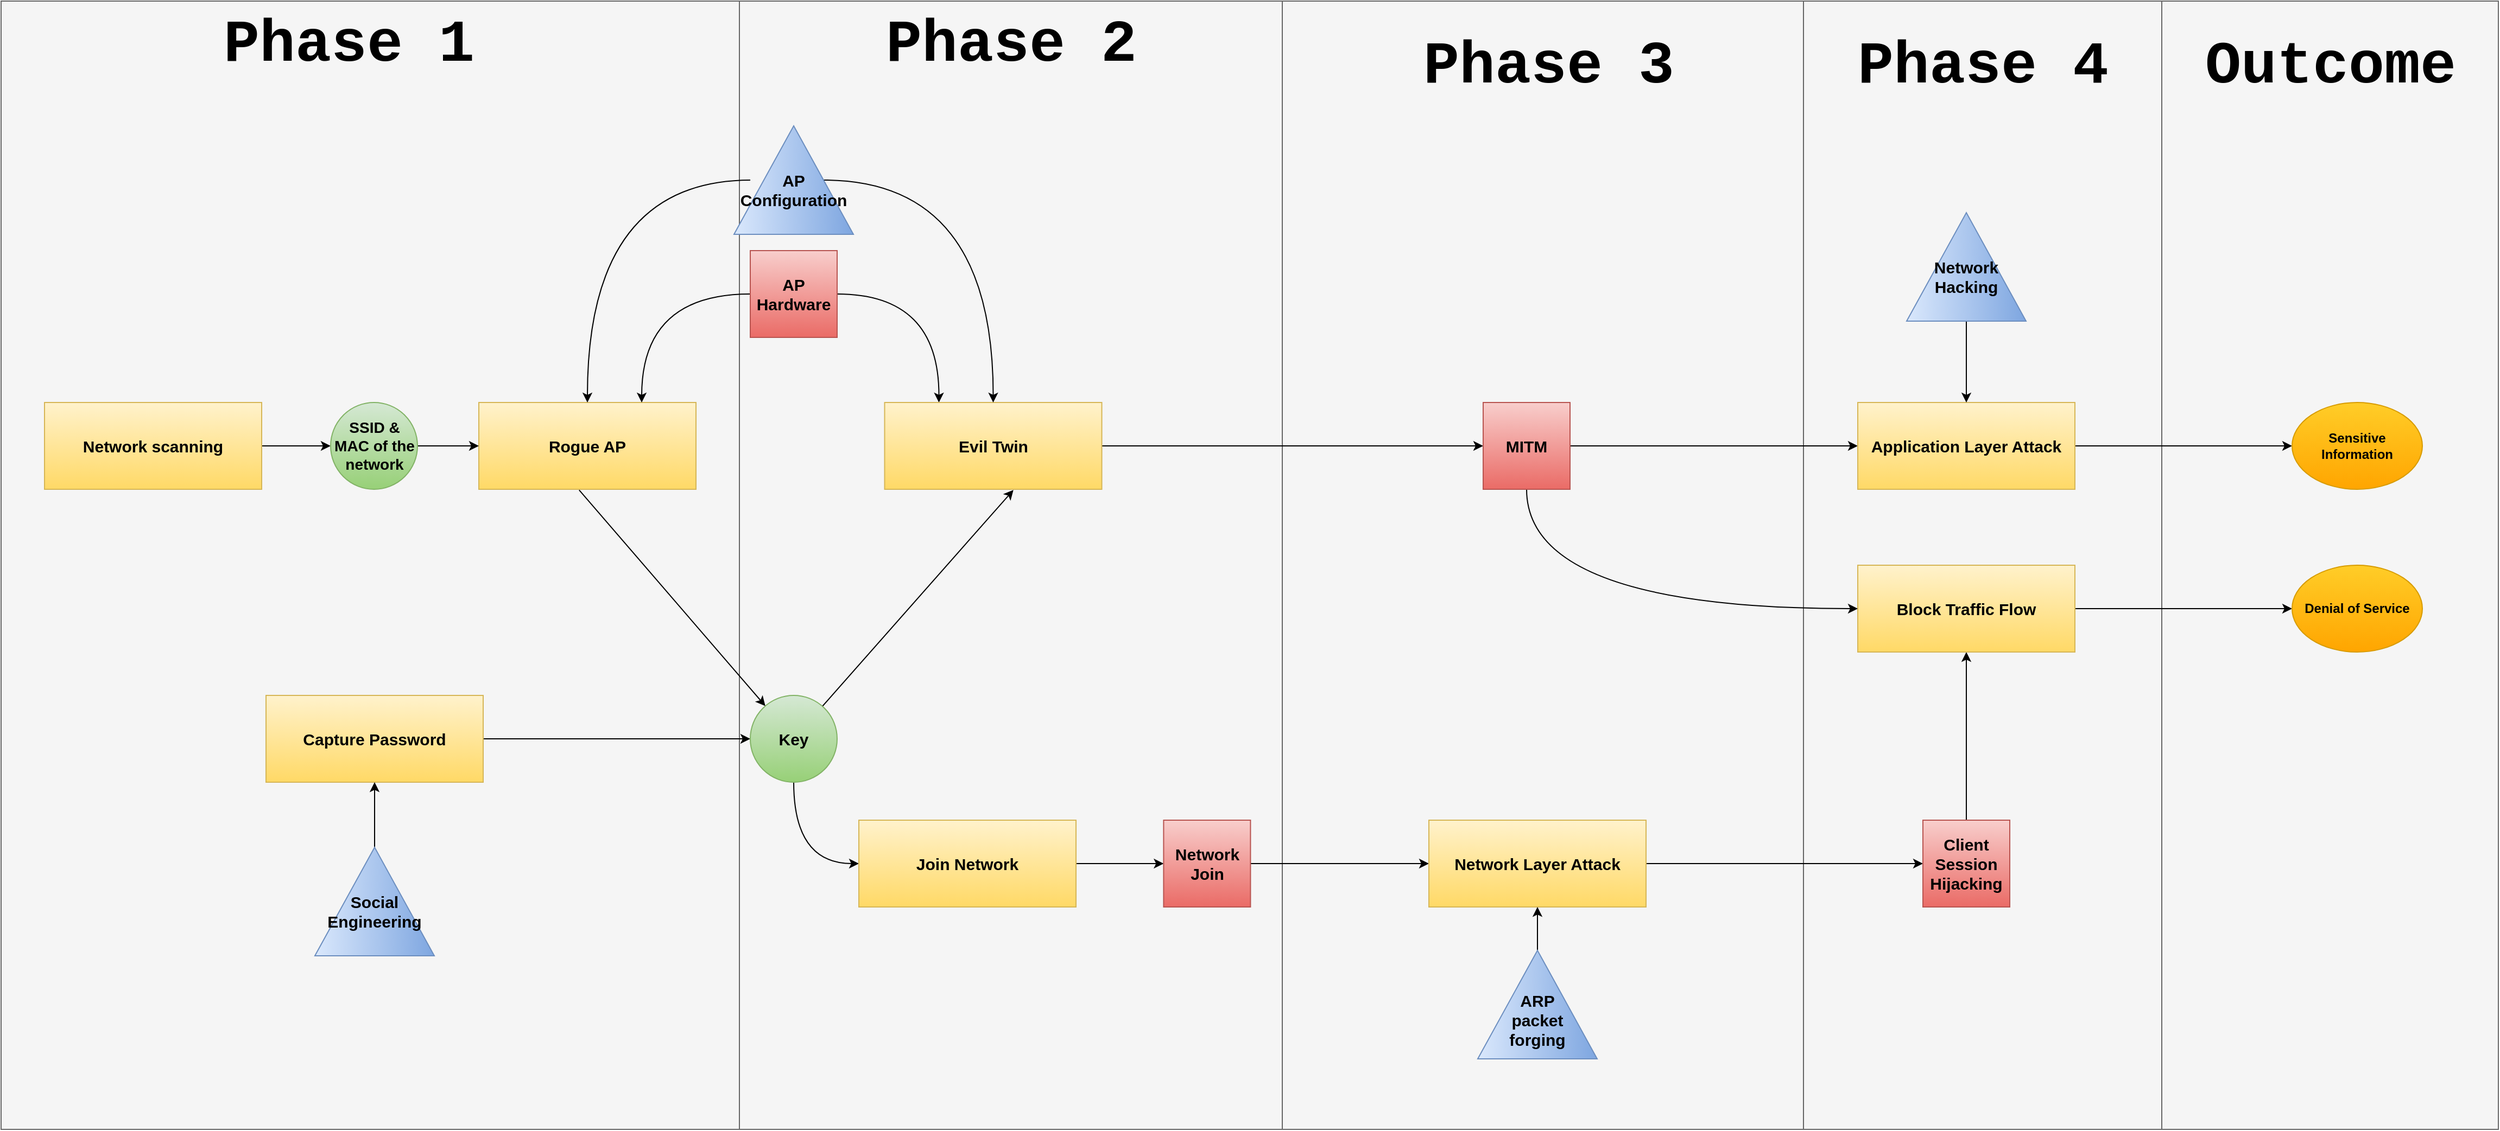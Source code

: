 <mxfile version="13.9.9" type="device" pages="2"><diagram id="C5RBs43oDa-KdzZeNtuy" name="Attack Flow"><mxGraphModel dx="2172" dy="2765" grid="1" gridSize="10" guides="1" tooltips="1" connect="1" arrows="1" fold="1" page="1" pageScale="1" pageWidth="827" pageHeight="1169" math="0" shadow="0"><root><mxCell id="WIyWlLk6GJQsqaUBKTNV-0"/><mxCell id="WIyWlLk6GJQsqaUBKTNV-1" parent="WIyWlLk6GJQsqaUBKTNV-0"/><mxCell id="uEGBS9FoCkLUYclnV5tm-23" value="" style="rounded=0;whiteSpace=wrap;html=1;align=center;fillColor=#f5f5f5;strokeColor=#666666;fontColor=#333333;" parent="WIyWlLk6GJQsqaUBKTNV-1" vertex="1"><mxGeometry x="2040" y="-240" width="310" height="1040" as="geometry"/></mxCell><mxCell id="uEGBS9FoCkLUYclnV5tm-17" value="" style="rounded=0;whiteSpace=wrap;html=1;align=center;fillColor=#f5f5f5;strokeColor=#666666;fontColor=#333333;" parent="WIyWlLk6GJQsqaUBKTNV-1" vertex="1"><mxGeometry x="1230" y="-240" width="490" height="1040" as="geometry"/></mxCell><mxCell id="uEGBS9FoCkLUYclnV5tm-18" value="" style="rounded=0;whiteSpace=wrap;html=1;align=center;fillColor=#f5f5f5;strokeColor=#666666;fontColor=#333333;" parent="WIyWlLk6GJQsqaUBKTNV-1" vertex="1"><mxGeometry x="1710" y="-240" width="330" height="1040" as="geometry"/></mxCell><mxCell id="uEGBS9FoCkLUYclnV5tm-16" value="" style="rounded=0;whiteSpace=wrap;html=1;align=center;fillColor=#f5f5f5;strokeColor=#666666;fontColor=#333333;" parent="WIyWlLk6GJQsqaUBKTNV-1" vertex="1"><mxGeometry x="730" y="-240" width="500" height="1040" as="geometry"/></mxCell><mxCell id="uEGBS9FoCkLUYclnV5tm-14" value="" style="rounded=0;whiteSpace=wrap;html=1;align=center;fillColor=#f5f5f5;strokeColor=#666666;fontColor=#333333;glass=0;" parent="WIyWlLk6GJQsqaUBKTNV-1" vertex="1"><mxGeometry x="50" y="-240" width="680" height="1040" as="geometry"/></mxCell><mxCell id="KUDEbW20RewFM2p-X1EY-11" style="edgeStyle=orthogonalEdgeStyle;rounded=0;orthogonalLoop=1;jettySize=auto;html=1;exitX=1;exitY=0.5;exitDx=0;exitDy=0;" parent="WIyWlLk6GJQsqaUBKTNV-1" source="KUDEbW20RewFM2p-X1EY-1" target="KUDEbW20RewFM2p-X1EY-4" edge="1"><mxGeometry relative="1" as="geometry"/></mxCell><mxCell id="KUDEbW20RewFM2p-X1EY-1" value="&lt;font style=&quot;font-size: 15px&quot;&gt;Network scanning&lt;/font&gt;" style="rounded=0;whiteSpace=wrap;html=1;fillColor=#fff2cc;strokeColor=#d6b656;gradientColor=#ffd966;fontStyle=1" parent="WIyWlLk6GJQsqaUBKTNV-1" vertex="1"><mxGeometry x="90" y="130" width="200" height="80" as="geometry"/></mxCell><mxCell id="e5Yy1MoM_7ZiV6rvJTrD-0" style="edgeStyle=orthogonalEdgeStyle;rounded=0;orthogonalLoop=1;jettySize=auto;html=1;exitX=1;exitY=0.5;exitDx=0;exitDy=0;" parent="WIyWlLk6GJQsqaUBKTNV-1" source="KUDEbW20RewFM2p-X1EY-2" target="KUDEbW20RewFM2p-X1EY-5" edge="1"><mxGeometry relative="1" as="geometry"/></mxCell><mxCell id="KUDEbW20RewFM2p-X1EY-2" value="&lt;font style=&quot;font-size: 15px&quot;&gt;Capture Password&lt;/font&gt;" style="rounded=0;whiteSpace=wrap;html=1;fillColor=#fff2cc;strokeColor=#d6b656;gradientColor=#ffd966;fontStyle=1" parent="WIyWlLk6GJQsqaUBKTNV-1" vertex="1"><mxGeometry x="294" y="400" width="200" height="80" as="geometry"/></mxCell><mxCell id="KUDEbW20RewFM2p-X1EY-3" value="&lt;font style=&quot;font-size: 15px&quot;&gt;Rogue AP&lt;/font&gt;" style="rounded=0;whiteSpace=wrap;html=1;fillColor=#fff2cc;strokeColor=#d6b656;gradientColor=#ffd966;fontStyle=1" parent="WIyWlLk6GJQsqaUBKTNV-1" vertex="1"><mxGeometry x="490" y="130" width="200" height="80" as="geometry"/></mxCell><mxCell id="KUDEbW20RewFM2p-X1EY-12" style="edgeStyle=orthogonalEdgeStyle;rounded=0;orthogonalLoop=1;jettySize=auto;html=1;exitX=1;exitY=0.5;exitDx=0;exitDy=0;entryX=0;entryY=0.5;entryDx=0;entryDy=0;" parent="WIyWlLk6GJQsqaUBKTNV-1" source="KUDEbW20RewFM2p-X1EY-4" target="KUDEbW20RewFM2p-X1EY-3" edge="1"><mxGeometry relative="1" as="geometry"/></mxCell><mxCell id="KUDEbW20RewFM2p-X1EY-4" value="&lt;font style=&quot;font-size: 14px&quot;&gt;SSID &amp;amp; MAC of the network&lt;/font&gt;" style="ellipse;whiteSpace=wrap;html=1;aspect=fixed;fillColor=#d5e8d4;strokeColor=#82b366;gradientColor=#97d077;fontStyle=1" parent="WIyWlLk6GJQsqaUBKTNV-1" vertex="1"><mxGeometry x="353.5" y="130" width="80" height="80" as="geometry"/></mxCell><mxCell id="KUDEbW20RewFM2p-X1EY-27" style="rounded=0;orthogonalLoop=1;jettySize=auto;html=1;entryX=0.593;entryY=1.008;entryDx=0;entryDy=0;entryPerimeter=0;" parent="WIyWlLk6GJQsqaUBKTNV-1" source="KUDEbW20RewFM2p-X1EY-5" target="KUDEbW20RewFM2p-X1EY-22" edge="1"><mxGeometry relative="1" as="geometry"/></mxCell><mxCell id="e5Yy1MoM_7ZiV6rvJTrD-17" style="edgeStyle=orthogonalEdgeStyle;rounded=0;orthogonalLoop=1;jettySize=auto;html=1;exitX=0.5;exitY=1;exitDx=0;exitDy=0;entryX=0;entryY=0.5;entryDx=0;entryDy=0;curved=1;" parent="WIyWlLk6GJQsqaUBKTNV-1" source="KUDEbW20RewFM2p-X1EY-5" target="KUDEbW20RewFM2p-X1EY-28" edge="1"><mxGeometry relative="1" as="geometry"/></mxCell><mxCell id="KUDEbW20RewFM2p-X1EY-5" value="&lt;font style=&quot;font-size: 15px&quot;&gt;Key&lt;/font&gt;" style="ellipse;whiteSpace=wrap;html=1;aspect=fixed;fillColor=#d5e8d4;strokeColor=#82b366;gradientColor=#97d077;fontStyle=1" parent="WIyWlLk6GJQsqaUBKTNV-1" vertex="1"><mxGeometry x="740" y="400" width="80" height="80" as="geometry"/></mxCell><mxCell id="e5Yy1MoM_7ZiV6rvJTrD-12" style="edgeStyle=orthogonalEdgeStyle;rounded=0;orthogonalLoop=1;jettySize=auto;html=1;exitX=1;exitY=0.5;exitDx=0;exitDy=0;entryX=0.25;entryY=0;entryDx=0;entryDy=0;curved=1;" parent="WIyWlLk6GJQsqaUBKTNV-1" source="KUDEbW20RewFM2p-X1EY-17" target="KUDEbW20RewFM2p-X1EY-22" edge="1"><mxGeometry relative="1" as="geometry"/></mxCell><mxCell id="e5Yy1MoM_7ZiV6rvJTrD-13" style="edgeStyle=orthogonalEdgeStyle;rounded=0;orthogonalLoop=1;jettySize=auto;html=1;exitX=0;exitY=0.5;exitDx=0;exitDy=0;entryX=0.75;entryY=0;entryDx=0;entryDy=0;curved=1;" parent="WIyWlLk6GJQsqaUBKTNV-1" source="KUDEbW20RewFM2p-X1EY-17" target="KUDEbW20RewFM2p-X1EY-3" edge="1"><mxGeometry relative="1" as="geometry"/></mxCell><mxCell id="KUDEbW20RewFM2p-X1EY-17" value="&lt;font style=&quot;font-size: 15px&quot;&gt;AP Hardware&lt;/font&gt;" style="whiteSpace=wrap;html=1;aspect=fixed;fillColor=#f8cecc;strokeColor=#b85450;gradientColor=#ea6b66;fontStyle=1" parent="WIyWlLk6GJQsqaUBKTNV-1" vertex="1"><mxGeometry x="740" y="-10" width="80" height="80" as="geometry"/></mxCell><mxCell id="KUDEbW20RewFM2p-X1EY-26" style="edgeStyle=orthogonalEdgeStyle;rounded=0;orthogonalLoop=1;jettySize=auto;html=1;exitX=1;exitY=0.5;exitDx=0;exitDy=0;entryX=0;entryY=0.5;entryDx=0;entryDy=0;" parent="WIyWlLk6GJQsqaUBKTNV-1" source="KUDEbW20RewFM2p-X1EY-22" target="iA-bj85FMeWXO7QKRrXN-3" edge="1"><mxGeometry relative="1" as="geometry"><mxPoint x="1242.5" y="170" as="targetPoint"/></mxGeometry></mxCell><mxCell id="KUDEbW20RewFM2p-X1EY-22" value="&lt;font style=&quot;font-size: 15px&quot;&gt;Evil Twin&lt;/font&gt;" style="rounded=0;whiteSpace=wrap;html=1;fillColor=#fff2cc;strokeColor=#d6b656;gradientColor=#ffd966;fontStyle=1" parent="WIyWlLk6GJQsqaUBKTNV-1" vertex="1"><mxGeometry x="863.75" y="130" width="200" height="80" as="geometry"/></mxCell><mxCell id="KUDEbW20RewFM2p-X1EY-42" value="" style="edgeStyle=orthogonalEdgeStyle;rounded=0;orthogonalLoop=1;jettySize=auto;html=1;" parent="WIyWlLk6GJQsqaUBKTNV-1" source="iA-bj85FMeWXO7QKRrXN-3" target="KUDEbW20RewFM2p-X1EY-41" edge="1"><mxGeometry relative="1" as="geometry"><mxPoint x="1322.5" y="170" as="sourcePoint"/></mxGeometry></mxCell><mxCell id="KUDEbW20RewFM2p-X1EY-31" value="" style="edgeStyle=orthogonalEdgeStyle;rounded=0;orthogonalLoop=1;jettySize=auto;html=1;entryX=0;entryY=0.5;entryDx=0;entryDy=0;" parent="WIyWlLk6GJQsqaUBKTNV-1" source="KUDEbW20RewFM2p-X1EY-28" target="iA-bj85FMeWXO7QKRrXN-2" edge="1"><mxGeometry relative="1" as="geometry"><mxPoint x="1140" y="530" as="targetPoint"/></mxGeometry></mxCell><mxCell id="KUDEbW20RewFM2p-X1EY-28" value="&lt;div&gt;&lt;font style=&quot;font-size: 15px&quot;&gt;Join Network&lt;/font&gt;&lt;/div&gt;" style="rounded=0;whiteSpace=wrap;html=1;fillColor=#fff2cc;strokeColor=#d6b656;gradientColor=#ffd966;fontStyle=1" parent="WIyWlLk6GJQsqaUBKTNV-1" vertex="1"><mxGeometry x="840" y="515" width="200" height="80" as="geometry"/></mxCell><mxCell id="KUDEbW20RewFM2p-X1EY-33" value="" style="edgeStyle=orthogonalEdgeStyle;rounded=0;orthogonalLoop=1;jettySize=auto;html=1;exitX=1;exitY=0.5;exitDx=0;exitDy=0;" parent="WIyWlLk6GJQsqaUBKTNV-1" source="iA-bj85FMeWXO7QKRrXN-2" target="KUDEbW20RewFM2p-X1EY-32" edge="1"><mxGeometry relative="1" as="geometry"><mxPoint x="1220" y="530" as="sourcePoint"/></mxGeometry></mxCell><mxCell id="KUDEbW20RewFM2p-X1EY-37" value="" style="edgeStyle=orthogonalEdgeStyle;rounded=0;orthogonalLoop=1;jettySize=auto;html=1;entryX=0;entryY=0.5;entryDx=0;entryDy=0;" parent="WIyWlLk6GJQsqaUBKTNV-1" source="KUDEbW20RewFM2p-X1EY-32" target="2dHjmxXzZvwZgrpLlQ3n-0" edge="1"><mxGeometry relative="1" as="geometry"><mxPoint x="1820" y="555" as="targetPoint"/></mxGeometry></mxCell><mxCell id="KUDEbW20RewFM2p-X1EY-32" value="&lt;font style=&quot;font-size: 15px&quot;&gt;Network Layer Attack&lt;/font&gt;" style="rounded=0;whiteSpace=wrap;html=1;fillColor=#fff2cc;strokeColor=#d6b656;gradientColor=#ffd966;fontStyle=1" parent="WIyWlLk6GJQsqaUBKTNV-1" vertex="1"><mxGeometry x="1365" y="515" width="200" height="80" as="geometry"/></mxCell><mxCell id="KUDEbW20RewFM2p-X1EY-39" value="" style="edgeStyle=orthogonalEdgeStyle;rounded=0;orthogonalLoop=1;jettySize=auto;html=1;exitX=0.5;exitY=0;exitDx=0;exitDy=0;" parent="WIyWlLk6GJQsqaUBKTNV-1" source="2dHjmxXzZvwZgrpLlQ3n-0" target="KUDEbW20RewFM2p-X1EY-38" edge="1"><mxGeometry relative="1" as="geometry"><mxPoint x="1870" y="515" as="sourcePoint"/><Array as="points"/></mxGeometry></mxCell><mxCell id="KUDEbW20RewFM2p-X1EY-47" value="" style="edgeStyle=orthogonalEdgeStyle;rounded=0;orthogonalLoop=1;jettySize=auto;html=1;" parent="WIyWlLk6GJQsqaUBKTNV-1" source="KUDEbW20RewFM2p-X1EY-38" target="KUDEbW20RewFM2p-X1EY-46" edge="1"><mxGeometry relative="1" as="geometry"/></mxCell><mxCell id="KUDEbW20RewFM2p-X1EY-38" value="&lt;font style=&quot;font-size: 15px&quot;&gt;Block Traffic Flow&lt;/font&gt;" style="rounded=0;whiteSpace=wrap;html=1;fillColor=#fff2cc;strokeColor=#d6b656;gradientColor=#ffd966;fontStyle=1" parent="WIyWlLk6GJQsqaUBKTNV-1" vertex="1"><mxGeometry x="1760" y="280" width="200" height="80" as="geometry"/></mxCell><mxCell id="KUDEbW20RewFM2p-X1EY-48" value="" style="edgeStyle=orthogonalEdgeStyle;rounded=0;orthogonalLoop=1;jettySize=auto;html=1;" parent="WIyWlLk6GJQsqaUBKTNV-1" source="KUDEbW20RewFM2p-X1EY-41" target="KUDEbW20RewFM2p-X1EY-45" edge="1"><mxGeometry relative="1" as="geometry"/></mxCell><mxCell id="KUDEbW20RewFM2p-X1EY-41" value="&lt;font style=&quot;font-size: 15px&quot;&gt;Application Layer Attack&lt;/font&gt;" style="rounded=0;whiteSpace=wrap;html=1;fillColor=#fff2cc;strokeColor=#d6b656;gradientColor=#ffd966;fontStyle=1" parent="WIyWlLk6GJQsqaUBKTNV-1" vertex="1"><mxGeometry x="1760" y="130" width="200" height="80" as="geometry"/></mxCell><mxCell id="KUDEbW20RewFM2p-X1EY-45" value="Sensitive Information " style="ellipse;whiteSpace=wrap;html=1;fillColor=#ffcd28;strokeColor=#d79b00;gradientColor=#ffa500;fontStyle=1" parent="WIyWlLk6GJQsqaUBKTNV-1" vertex="1"><mxGeometry x="2160" y="130" width="120" height="80" as="geometry"/></mxCell><mxCell id="KUDEbW20RewFM2p-X1EY-46" value="Denial of Service" style="ellipse;whiteSpace=wrap;html=1;fillColor=#ffcd28;strokeColor=#d79b00;gradientColor=#ffa500;fontStyle=1" parent="WIyWlLk6GJQsqaUBKTNV-1" vertex="1"><mxGeometry x="2160" y="280" width="120" height="80" as="geometry"/></mxCell><mxCell id="e5Yy1MoM_7ZiV6rvJTrD-16" style="edgeStyle=orthogonalEdgeStyle;rounded=0;orthogonalLoop=1;jettySize=auto;html=1;exitX=0.5;exitY=1;exitDx=0;exitDy=0;entryX=0;entryY=0.5;entryDx=0;entryDy=0;curved=1;" parent="WIyWlLk6GJQsqaUBKTNV-1" source="iA-bj85FMeWXO7QKRrXN-3" target="KUDEbW20RewFM2p-X1EY-38" edge="1"><mxGeometry relative="1" as="geometry"/></mxCell><mxCell id="uEGBS9FoCkLUYclnV5tm-13" style="rounded=0;orthogonalLoop=1;jettySize=auto;html=1;exitX=0.462;exitY=1.008;exitDx=0;exitDy=0;exitPerimeter=0;" parent="WIyWlLk6GJQsqaUBKTNV-1" source="KUDEbW20RewFM2p-X1EY-3" target="KUDEbW20RewFM2p-X1EY-5" edge="1"><mxGeometry relative="1" as="geometry"><mxPoint x="580" y="250.0" as="sourcePoint"/><mxPoint x="910" y="250.64" as="targetPoint"/></mxGeometry></mxCell><mxCell id="uEGBS9FoCkLUYclnV5tm-15" value="&lt;font style=&quot;font-size: 55px;&quot;&gt;&lt;b style=&quot;font-size: 55px;&quot;&gt;Phase 1&lt;/b&gt;&lt;/font&gt;" style="text;html=1;strokeColor=none;fillColor=none;align=center;verticalAlign=middle;whiteSpace=wrap;rounded=0;fontSize=55;fontFamily=Courier New;" parent="WIyWlLk6GJQsqaUBKTNV-1" vertex="1"><mxGeometry x="227.5" y="-210" width="285" height="20" as="geometry"/></mxCell><mxCell id="uEGBS9FoCkLUYclnV5tm-19" value="&lt;font style=&quot;font-size: 55px&quot;&gt;&lt;b style=&quot;font-size: 55px&quot;&gt;Phase 2&lt;/b&gt;&lt;/font&gt;" style="text;html=1;strokeColor=none;fillColor=none;align=center;verticalAlign=middle;whiteSpace=wrap;rounded=0;fontSize=55;fontFamily=Courier New;" parent="WIyWlLk6GJQsqaUBKTNV-1" vertex="1"><mxGeometry x="837.5" y="-210" width="285" height="20" as="geometry"/></mxCell><mxCell id="uEGBS9FoCkLUYclnV5tm-20" value="&lt;font style=&quot;font-size: 55px&quot;&gt;&lt;b style=&quot;font-size: 55px&quot;&gt;Phase 3&lt;/b&gt;&lt;/font&gt;" style="text;html=1;strokeColor=none;fillColor=none;align=center;verticalAlign=middle;whiteSpace=wrap;rounded=0;fontSize=55;fontFamily=Courier New;" parent="WIyWlLk6GJQsqaUBKTNV-1" vertex="1"><mxGeometry x="1332.5" y="-190" width="285" height="20" as="geometry"/></mxCell><mxCell id="uEGBS9FoCkLUYclnV5tm-21" value="&lt;font style=&quot;font-size: 55px&quot;&gt;&lt;b style=&quot;font-size: 55px&quot;&gt;Phase 4&lt;/b&gt;&lt;/font&gt;" style="text;html=1;strokeColor=none;fillColor=none;align=center;verticalAlign=middle;whiteSpace=wrap;rounded=0;fontSize=55;fontFamily=Courier New;" parent="WIyWlLk6GJQsqaUBKTNV-1" vertex="1"><mxGeometry x="1732.5" y="-190" width="285" height="20" as="geometry"/></mxCell><mxCell id="uEGBS9FoCkLUYclnV5tm-25" value="&lt;font style=&quot;font-size: 55px&quot;&gt;&lt;b style=&quot;font-size: 55px&quot;&gt;Outcome&lt;/b&gt;&lt;/font&gt;" style="text;html=1;strokeColor=none;fillColor=none;align=center;verticalAlign=middle;whiteSpace=wrap;rounded=0;fontSize=55;fontFamily=Courier New;" parent="WIyWlLk6GJQsqaUBKTNV-1" vertex="1"><mxGeometry x="2052.5" y="-190" width="285" height="20" as="geometry"/></mxCell><mxCell id="e5Yy1MoM_7ZiV6rvJTrD-2" style="edgeStyle=orthogonalEdgeStyle;rounded=0;orthogonalLoop=1;jettySize=auto;html=1;exitX=1;exitY=0.5;exitDx=0;exitDy=0;entryX=0.5;entryY=1;entryDx=0;entryDy=0;" parent="WIyWlLk6GJQsqaUBKTNV-1" source="e5Yy1MoM_7ZiV6rvJTrD-1" target="KUDEbW20RewFM2p-X1EY-2" edge="1"><mxGeometry relative="1" as="geometry"/></mxCell><mxCell id="e5Yy1MoM_7ZiV6rvJTrD-1" value="&lt;div style=&quot;font-size: 15px;&quot;&gt;&lt;font style=&quot;font-size: 15px;&quot;&gt;&lt;br&gt;&lt;/font&gt;&lt;/div&gt;&lt;div style=&quot;font-size: 15px;&quot;&gt;&lt;font style=&quot;font-size: 15px;&quot;&gt;Social &lt;br&gt;&lt;/font&gt;&lt;/div&gt;&lt;div style=&quot;font-size: 15px;&quot;&gt;&lt;font style=&quot;font-size: 15px;&quot;&gt;Engineering&lt;/font&gt;&lt;/div&gt;" style="triangle;rotation=90;fillColor=#dae8fc;strokeColor=#6c8ebf;gradientColor=#7ea6e0;fontStyle=1;horizontal=0;verticalAlign=middle;direction=west;html=1;fontSize=12;whiteSpace=wrap;" parent="WIyWlLk6GJQsqaUBKTNV-1" vertex="1"><mxGeometry x="344" y="535" width="100" height="110" as="geometry"/></mxCell><mxCell id="e5Yy1MoM_7ZiV6rvJTrD-5" style="edgeStyle=orthogonalEdgeStyle;rounded=0;orthogonalLoop=1;jettySize=auto;html=1;exitX=1;exitY=0.5;exitDx=0;exitDy=0;entryX=0.5;entryY=1;entryDx=0;entryDy=0;" parent="WIyWlLk6GJQsqaUBKTNV-1" source="e5Yy1MoM_7ZiV6rvJTrD-3" target="KUDEbW20RewFM2p-X1EY-32" edge="1"><mxGeometry relative="1" as="geometry"/></mxCell><mxCell id="e5Yy1MoM_7ZiV6rvJTrD-3" value="&lt;div&gt;&lt;br&gt;&lt;/div&gt;&lt;br&gt;&lt;font style=&quot;font-size: 15px&quot;&gt;ARP &lt;br&gt;packet &lt;br&gt;forging&lt;/font&gt;" style="triangle;rotation=90;fillColor=#dae8fc;strokeColor=#6c8ebf;gradientColor=#7ea6e0;fontStyle=1;horizontal=0;verticalAlign=middle;direction=west;html=1;fontSize=12;whiteSpace=wrap;" parent="WIyWlLk6GJQsqaUBKTNV-1" vertex="1"><mxGeometry x="1415" y="630" width="100" height="110" as="geometry"/></mxCell><mxCell id="e5Yy1MoM_7ZiV6rvJTrD-7" style="edgeStyle=orthogonalEdgeStyle;rounded=0;orthogonalLoop=1;jettySize=auto;html=1;exitX=0;exitY=0.5;exitDx=0;exitDy=0;entryX=0.5;entryY=0;entryDx=0;entryDy=0;" parent="WIyWlLk6GJQsqaUBKTNV-1" source="e5Yy1MoM_7ZiV6rvJTrD-6" target="KUDEbW20RewFM2p-X1EY-41" edge="1"><mxGeometry relative="1" as="geometry"/></mxCell><mxCell id="e5Yy1MoM_7ZiV6rvJTrD-6" value="&lt;font style=&quot;font-size: 15px;&quot;&gt;&lt;br&gt;Network&lt;br&gt;Hacking&lt;/font&gt;" style="triangle;rotation=90;fillColor=#dae8fc;strokeColor=#6c8ebf;gradientColor=#7ea6e0;fontStyle=1;horizontal=0;verticalAlign=middle;direction=west;html=1;fontSize=12;whiteSpace=wrap;" parent="WIyWlLk6GJQsqaUBKTNV-1" vertex="1"><mxGeometry x="1810" y="-50" width="100" height="110" as="geometry"/></mxCell><mxCell id="e5Yy1MoM_7ZiV6rvJTrD-14" style="edgeStyle=orthogonalEdgeStyle;rounded=0;orthogonalLoop=1;jettySize=auto;html=1;exitX=0.5;exitY=1;exitDx=0;exitDy=0;entryX=0.5;entryY=0;entryDx=0;entryDy=0;curved=1;" parent="WIyWlLk6GJQsqaUBKTNV-1" source="e5Yy1MoM_7ZiV6rvJTrD-8" target="KUDEbW20RewFM2p-X1EY-22" edge="1"><mxGeometry relative="1" as="geometry"/></mxCell><mxCell id="e5Yy1MoM_7ZiV6rvJTrD-15" style="edgeStyle=orthogonalEdgeStyle;rounded=0;orthogonalLoop=1;jettySize=auto;html=1;entryX=0.5;entryY=0;entryDx=0;entryDy=0;curved=1;" parent="WIyWlLk6GJQsqaUBKTNV-1" target="KUDEbW20RewFM2p-X1EY-3" edge="1"><mxGeometry relative="1" as="geometry"><mxPoint x="740" y="-75" as="sourcePoint"/></mxGeometry></mxCell><mxCell id="e5Yy1MoM_7ZiV6rvJTrD-8" value="&lt;font style=&quot;font-size: 15px;&quot;&gt;&lt;br&gt;AP&lt;br&gt;Configuration&lt;br&gt;&lt;/font&gt;" style="triangle;rotation=90;fillColor=#dae8fc;strokeColor=#6c8ebf;gradientColor=#7ea6e0;fontStyle=1;horizontal=0;verticalAlign=middle;direction=west;html=1;fontSize=12;whiteSpace=wrap;" parent="WIyWlLk6GJQsqaUBKTNV-1" vertex="1"><mxGeometry x="730" y="-130" width="100" height="110" as="geometry"/></mxCell><mxCell id="iA-bj85FMeWXO7QKRrXN-2" value="&lt;font style=&quot;font-size: 15px&quot;&gt;Network Join&lt;/font&gt;" style="whiteSpace=wrap;html=1;aspect=fixed;fillColor=#f8cecc;strokeColor=#b85450;gradientColor=#ea6b66;fontStyle=1" parent="WIyWlLk6GJQsqaUBKTNV-1" vertex="1"><mxGeometry x="1120.7" y="515" width="80" height="80" as="geometry"/></mxCell><mxCell id="iA-bj85FMeWXO7QKRrXN-3" value="&lt;font style=&quot;font-size: 15px&quot;&gt;MITM&lt;/font&gt;" style="whiteSpace=wrap;html=1;aspect=fixed;fillColor=#f8cecc;strokeColor=#b85450;gradientColor=#ea6b66;fontStyle=1" parent="WIyWlLk6GJQsqaUBKTNV-1" vertex="1"><mxGeometry x="1415" y="130" width="80" height="80" as="geometry"/></mxCell><mxCell id="2dHjmxXzZvwZgrpLlQ3n-0" value="&lt;span style=&quot;font-size: 15px&quot;&gt;Client Session Hijacking&lt;/span&gt;" style="whiteSpace=wrap;html=1;aspect=fixed;fillColor=#f8cecc;strokeColor=#b85450;gradientColor=#ea6b66;fontStyle=1" parent="WIyWlLk6GJQsqaUBKTNV-1" vertex="1"><mxGeometry x="1820" y="515" width="80" height="80" as="geometry"/></mxCell></root></mxGraphModel></diagram><diagram id="dFRSAepGtmymsLfSt3UF" name="Attackers"><mxGraphModel dx="1863" dy="5530" grid="1" gridSize="10" guides="1" tooltips="1" connect="1" arrows="1" fold="1" page="1" pageScale="1" pageWidth="827" pageHeight="1169" math="0" shadow="0"><root><mxCell id="k6UfZ940K99snDbYtNDk-0"/><mxCell id="k6UfZ940K99snDbYtNDk-1" parent="k6UfZ940K99snDbYtNDk-0"/><mxCell id="k6UfZ940K99snDbYtNDk-2" style="edgeStyle=orthogonalEdgeStyle;rounded=0;orthogonalLoop=1;jettySize=auto;html=1;exitX=1;exitY=0.5;exitDx=0;exitDy=0;" parent="k6UfZ940K99snDbYtNDk-1" source="k6UfZ940K99snDbYtNDk-3" target="k6UfZ940K99snDbYtNDk-8" edge="1"><mxGeometry relative="1" as="geometry"/></mxCell><mxCell id="k6UfZ940K99snDbYtNDk-3" value="&lt;font style=&quot;font-size: 15px&quot;&gt;Network scanning&lt;/font&gt;" style="rounded=0;whiteSpace=wrap;html=1;fillColor=#fff2cc;strokeColor=#d6b656;gradientColor=#ffd966;fontStyle=1" parent="k6UfZ940K99snDbYtNDk-1" vertex="1"><mxGeometry x="2950" y="-235" width="200" height="80" as="geometry"/></mxCell><mxCell id="k6UfZ940K99snDbYtNDk-4" style="edgeStyle=orthogonalEdgeStyle;rounded=0;orthogonalLoop=1;jettySize=auto;html=1;exitX=1;exitY=0.5;exitDx=0;exitDy=0;" parent="k6UfZ940K99snDbYtNDk-1" source="k6UfZ940K99snDbYtNDk-5" target="k6UfZ940K99snDbYtNDk-11" edge="1"><mxGeometry relative="1" as="geometry"/></mxCell><mxCell id="k6UfZ940K99snDbYtNDk-5" value="&lt;font style=&quot;font-size: 15px&quot;&gt;Capture Password&lt;/font&gt;" style="rounded=0;whiteSpace=wrap;html=1;fillColor=#fff2cc;strokeColor=#d6b656;gradientColor=#ffd966;fontStyle=1" parent="k6UfZ940K99snDbYtNDk-1" vertex="1"><mxGeometry x="3154" y="35" width="200" height="80" as="geometry"/></mxCell><mxCell id="k6UfZ940K99snDbYtNDk-6" value="&lt;font style=&quot;font-size: 15px&quot;&gt;Rogue AP&lt;/font&gt;" style="rounded=0;whiteSpace=wrap;html=1;fillColor=#fff2cc;strokeColor=#d6b656;gradientColor=#ffd966;fontStyle=1" parent="k6UfZ940K99snDbYtNDk-1" vertex="1"><mxGeometry x="3350" y="-235" width="200" height="80" as="geometry"/></mxCell><mxCell id="k6UfZ940K99snDbYtNDk-7" style="edgeStyle=orthogonalEdgeStyle;rounded=0;orthogonalLoop=1;jettySize=auto;html=1;exitX=1;exitY=0.5;exitDx=0;exitDy=0;entryX=0;entryY=0.5;entryDx=0;entryDy=0;" parent="k6UfZ940K99snDbYtNDk-1" source="k6UfZ940K99snDbYtNDk-8" target="k6UfZ940K99snDbYtNDk-6" edge="1"><mxGeometry relative="1" as="geometry"/></mxCell><mxCell id="k6UfZ940K99snDbYtNDk-8" value="&lt;font style=&quot;font-size: 14px&quot;&gt;SSID &amp;amp; MAC of the network&lt;/font&gt;" style="ellipse;whiteSpace=wrap;html=1;aspect=fixed;fillColor=#d5e8d4;strokeColor=#82b366;gradientColor=#97d077;fontStyle=1" parent="k6UfZ940K99snDbYtNDk-1" vertex="1"><mxGeometry x="3213.5" y="-235" width="80" height="80" as="geometry"/></mxCell><mxCell id="k6UfZ940K99snDbYtNDk-9" style="rounded=0;orthogonalLoop=1;jettySize=auto;html=1;entryX=0.593;entryY=1.008;entryDx=0;entryDy=0;entryPerimeter=0;" parent="k6UfZ940K99snDbYtNDk-1" source="k6UfZ940K99snDbYtNDk-11" target="k6UfZ940K99snDbYtNDk-16" edge="1"><mxGeometry relative="1" as="geometry"/></mxCell><mxCell id="k6UfZ940K99snDbYtNDk-10" style="edgeStyle=orthogonalEdgeStyle;rounded=0;orthogonalLoop=1;jettySize=auto;html=1;exitX=0.5;exitY=1;exitDx=0;exitDy=0;entryX=0;entryY=0.5;entryDx=0;entryDy=0;curved=1;" parent="k6UfZ940K99snDbYtNDk-1" source="k6UfZ940K99snDbYtNDk-11" target="k6UfZ940K99snDbYtNDk-19" edge="1"><mxGeometry relative="1" as="geometry"/></mxCell><mxCell id="k6UfZ940K99snDbYtNDk-11" value="&lt;font style=&quot;font-size: 15px&quot;&gt;Key&lt;/font&gt;" style="ellipse;whiteSpace=wrap;html=1;aspect=fixed;fillColor=#d5e8d4;strokeColor=#82b366;gradientColor=#97d077;fontStyle=1" parent="k6UfZ940K99snDbYtNDk-1" vertex="1"><mxGeometry x="3600" y="35" width="80" height="80" as="geometry"/></mxCell><mxCell id="k6UfZ940K99snDbYtNDk-12" style="edgeStyle=orthogonalEdgeStyle;rounded=0;orthogonalLoop=1;jettySize=auto;html=1;exitX=1;exitY=0.5;exitDx=0;exitDy=0;entryX=0.25;entryY=0;entryDx=0;entryDy=0;curved=1;" parent="k6UfZ940K99snDbYtNDk-1" source="k6UfZ940K99snDbYtNDk-14" target="k6UfZ940K99snDbYtNDk-16" edge="1"><mxGeometry relative="1" as="geometry"/></mxCell><mxCell id="k6UfZ940K99snDbYtNDk-13" style="edgeStyle=orthogonalEdgeStyle;rounded=0;orthogonalLoop=1;jettySize=auto;html=1;exitX=0;exitY=0.5;exitDx=0;exitDy=0;entryX=0.75;entryY=0;entryDx=0;entryDy=0;curved=1;" parent="k6UfZ940K99snDbYtNDk-1" source="k6UfZ940K99snDbYtNDk-14" target="k6UfZ940K99snDbYtNDk-6" edge="1"><mxGeometry relative="1" as="geometry"/></mxCell><mxCell id="k6UfZ940K99snDbYtNDk-14" value="&lt;font style=&quot;font-size: 15px&quot;&gt;AP Hardware&lt;/font&gt;" style="whiteSpace=wrap;html=1;aspect=fixed;fillColor=#f8cecc;strokeColor=#b85450;gradientColor=#ea6b66;fontStyle=1" parent="k6UfZ940K99snDbYtNDk-1" vertex="1"><mxGeometry x="3600" y="-375" width="80" height="80" as="geometry"/></mxCell><mxCell id="k6UfZ940K99snDbYtNDk-15" style="edgeStyle=orthogonalEdgeStyle;rounded=0;orthogonalLoop=1;jettySize=auto;html=1;exitX=1;exitY=0.5;exitDx=0;exitDy=0;entryX=0;entryY=0.5;entryDx=0;entryDy=0;" parent="k6UfZ940K99snDbYtNDk-1" source="k6UfZ940K99snDbYtNDk-16" target="k6UfZ940K99snDbYtNDk-43" edge="1"><mxGeometry relative="1" as="geometry"><mxPoint x="4102.5" y="-195" as="targetPoint"/></mxGeometry></mxCell><mxCell id="k6UfZ940K99snDbYtNDk-16" value="&lt;font style=&quot;font-size: 15px&quot;&gt;Evil Twin&lt;/font&gt;" style="rounded=0;whiteSpace=wrap;html=1;fillColor=#fff2cc;strokeColor=#d6b656;gradientColor=#ffd966;fontStyle=1" parent="k6UfZ940K99snDbYtNDk-1" vertex="1"><mxGeometry x="3723.75" y="-235" width="200" height="80" as="geometry"/></mxCell><mxCell id="k6UfZ940K99snDbYtNDk-17" value="" style="edgeStyle=orthogonalEdgeStyle;rounded=0;orthogonalLoop=1;jettySize=auto;html=1;" parent="k6UfZ940K99snDbYtNDk-1" source="k6UfZ940K99snDbYtNDk-43" target="k6UfZ940K99snDbYtNDk-27" edge="1"><mxGeometry relative="1" as="geometry"><mxPoint x="4182.5" y="-195" as="sourcePoint"/></mxGeometry></mxCell><mxCell id="k6UfZ940K99snDbYtNDk-18" value="" style="edgeStyle=orthogonalEdgeStyle;rounded=0;orthogonalLoop=1;jettySize=auto;html=1;entryX=0;entryY=0.5;entryDx=0;entryDy=0;" parent="k6UfZ940K99snDbYtNDk-1" source="k6UfZ940K99snDbYtNDk-19" target="k6UfZ940K99snDbYtNDk-42" edge="1"><mxGeometry relative="1" as="geometry"><mxPoint x="4000" y="215" as="targetPoint"/></mxGeometry></mxCell><mxCell id="k6UfZ940K99snDbYtNDk-19" value="&lt;div&gt;&lt;font style=&quot;font-size: 15px&quot;&gt;Join Network&lt;/font&gt;&lt;/div&gt;" style="rounded=0;whiteSpace=wrap;html=1;fillColor=#fff2cc;strokeColor=#d6b656;gradientColor=#ffd966;fontStyle=1" parent="k6UfZ940K99snDbYtNDk-1" vertex="1"><mxGeometry x="3700" y="175" width="200" height="80" as="geometry"/></mxCell><mxCell id="k6UfZ940K99snDbYtNDk-20" value="" style="edgeStyle=orthogonalEdgeStyle;rounded=0;orthogonalLoop=1;jettySize=auto;html=1;exitX=1;exitY=0.5;exitDx=0;exitDy=0;" parent="k6UfZ940K99snDbYtNDk-1" source="k6UfZ940K99snDbYtNDk-42" target="k6UfZ940K99snDbYtNDk-22" edge="1"><mxGeometry relative="1" as="geometry"><mxPoint x="4080" y="215" as="sourcePoint"/></mxGeometry></mxCell><mxCell id="k6UfZ940K99snDbYtNDk-21" value="" style="edgeStyle=orthogonalEdgeStyle;rounded=0;orthogonalLoop=1;jettySize=auto;html=1;entryX=0;entryY=0.5;entryDx=0;entryDy=0;" parent="k6UfZ940K99snDbYtNDk-1" source="k6UfZ940K99snDbYtNDk-22" target="k6UfZ940K99snDbYtNDk-45" edge="1"><mxGeometry relative="1" as="geometry"><mxPoint x="4690.0" y="215.01" as="targetPoint"/></mxGeometry></mxCell><mxCell id="k6UfZ940K99snDbYtNDk-22" value="&lt;font style=&quot;font-size: 15px&quot;&gt;Network Layer Attack&lt;/font&gt;" style="rounded=0;whiteSpace=wrap;html=1;fillColor=#fff2cc;strokeColor=#d6b656;gradientColor=#ffd966;fontStyle=1" parent="k6UfZ940K99snDbYtNDk-1" vertex="1"><mxGeometry x="4215" y="175.01" width="200" height="80" as="geometry"/></mxCell><mxCell id="k6UfZ940K99snDbYtNDk-23" value="" style="edgeStyle=orthogonalEdgeStyle;rounded=0;orthogonalLoop=1;jettySize=auto;html=1;exitX=0.5;exitY=0;exitDx=0;exitDy=0;" parent="k6UfZ940K99snDbYtNDk-1" source="k6UfZ940K99snDbYtNDk-45" target="k6UfZ940K99snDbYtNDk-25" edge="1"><mxGeometry relative="1" as="geometry"><mxPoint x="4730" y="175" as="sourcePoint"/></mxGeometry></mxCell><mxCell id="k6UfZ940K99snDbYtNDk-24" value="" style="edgeStyle=orthogonalEdgeStyle;rounded=0;orthogonalLoop=1;jettySize=auto;html=1;" parent="k6UfZ940K99snDbYtNDk-1" source="k6UfZ940K99snDbYtNDk-25" target="k6UfZ940K99snDbYtNDk-29" edge="1"><mxGeometry relative="1" as="geometry"/></mxCell><mxCell id="k6UfZ940K99snDbYtNDk-25" value="&lt;font style=&quot;font-size: 15px&quot;&gt;Block Traffic Flow&lt;/font&gt;" style="rounded=0;whiteSpace=wrap;html=1;fillColor=#fff2cc;strokeColor=#d6b656;gradientColor=#ffd966;fontStyle=1" parent="k6UfZ940K99snDbYtNDk-1" vertex="1"><mxGeometry x="4630" y="-35" width="200" height="80" as="geometry"/></mxCell><mxCell id="k6UfZ940K99snDbYtNDk-26" value="" style="edgeStyle=orthogonalEdgeStyle;rounded=0;orthogonalLoop=1;jettySize=auto;html=1;" parent="k6UfZ940K99snDbYtNDk-1" source="k6UfZ940K99snDbYtNDk-27" target="k6UfZ940K99snDbYtNDk-28" edge="1"><mxGeometry relative="1" as="geometry"/></mxCell><mxCell id="k6UfZ940K99snDbYtNDk-27" value="&lt;font style=&quot;font-size: 15px&quot;&gt;Application Layer Attack&lt;/font&gt;" style="rounded=0;whiteSpace=wrap;html=1;fillColor=#fff2cc;strokeColor=#d6b656;gradientColor=#ffd966;fontStyle=1" parent="k6UfZ940K99snDbYtNDk-1" vertex="1"><mxGeometry x="4322.5" y="-235" width="200" height="80" as="geometry"/></mxCell><mxCell id="k6UfZ940K99snDbYtNDk-28" value="Sensitive Information " style="ellipse;whiteSpace=wrap;html=1;fillColor=#ffcd28;strokeColor=#d79b00;gradientColor=#ffa500;fontStyle=1" parent="k6UfZ940K99snDbYtNDk-1" vertex="1"><mxGeometry x="5020" y="-235" width="120" height="80" as="geometry"/></mxCell><mxCell id="k6UfZ940K99snDbYtNDk-29" value="Denial of Service" style="ellipse;whiteSpace=wrap;html=1;fillColor=#60a917;strokeColor=#2D7600;fontStyle=1;fontColor=#ffffff;" parent="k6UfZ940K99snDbYtNDk-1" vertex="1"><mxGeometry x="5020" y="-35" width="120" height="80" as="geometry"/></mxCell><mxCell id="k6UfZ940K99snDbYtNDk-30" style="edgeStyle=orthogonalEdgeStyle;rounded=0;orthogonalLoop=1;jettySize=auto;html=1;exitX=0.5;exitY=1;exitDx=0;exitDy=0;entryX=0;entryY=0.5;entryDx=0;entryDy=0;curved=1;" parent="k6UfZ940K99snDbYtNDk-1" source="k6UfZ940K99snDbYtNDk-43" target="k6UfZ940K99snDbYtNDk-25" edge="1"><mxGeometry relative="1" as="geometry"/></mxCell><mxCell id="k6UfZ940K99snDbYtNDk-31" style="rounded=0;orthogonalLoop=1;jettySize=auto;html=1;exitX=0.462;exitY=1.008;exitDx=0;exitDy=0;exitPerimeter=0;" parent="k6UfZ940K99snDbYtNDk-1" source="k6UfZ940K99snDbYtNDk-6" target="k6UfZ940K99snDbYtNDk-11" edge="1"><mxGeometry relative="1" as="geometry"><mxPoint x="3440" y="-115" as="sourcePoint"/><mxPoint x="3770" y="-114.36" as="targetPoint"/></mxGeometry></mxCell><mxCell id="k6UfZ940K99snDbYtNDk-32" style="edgeStyle=orthogonalEdgeStyle;rounded=0;orthogonalLoop=1;jettySize=auto;html=1;exitX=1;exitY=0.5;exitDx=0;exitDy=0;entryX=0.5;entryY=1;entryDx=0;entryDy=0;" parent="k6UfZ940K99snDbYtNDk-1" source="k6UfZ940K99snDbYtNDk-33" target="k6UfZ940K99snDbYtNDk-5" edge="1"><mxGeometry relative="1" as="geometry"/></mxCell><mxCell id="k6UfZ940K99snDbYtNDk-33" value="&lt;div style=&quot;font-size: 15px;&quot;&gt;&lt;font style=&quot;font-size: 15px;&quot;&gt;&lt;br&gt;&lt;/font&gt;&lt;/div&gt;&lt;div style=&quot;font-size: 15px;&quot;&gt;&lt;font style=&quot;font-size: 15px;&quot;&gt;Social &lt;br&gt;&lt;/font&gt;&lt;/div&gt;&lt;div style=&quot;font-size: 15px;&quot;&gt;&lt;font style=&quot;font-size: 15px;&quot;&gt;Engineering&lt;/font&gt;&lt;/div&gt;" style="triangle;rotation=90;fillColor=#dae8fc;strokeColor=#6c8ebf;gradientColor=#7ea6e0;fontStyle=1;horizontal=0;verticalAlign=middle;direction=west;html=1;fontSize=12;whiteSpace=wrap;" parent="k6UfZ940K99snDbYtNDk-1" vertex="1"><mxGeometry x="3204" y="170" width="100" height="110" as="geometry"/></mxCell><mxCell id="k6UfZ940K99snDbYtNDk-34" style="edgeStyle=orthogonalEdgeStyle;rounded=0;orthogonalLoop=1;jettySize=auto;html=1;exitX=1;exitY=0.5;exitDx=0;exitDy=0;entryX=0.5;entryY=1;entryDx=0;entryDy=0;" parent="k6UfZ940K99snDbYtNDk-1" source="k6UfZ940K99snDbYtNDk-35" target="k6UfZ940K99snDbYtNDk-22" edge="1"><mxGeometry relative="1" as="geometry"/></mxCell><mxCell id="k6UfZ940K99snDbYtNDk-35" value="&lt;div&gt;&lt;br&gt;&lt;/div&gt;&lt;br&gt;&lt;font style=&quot;font-size: 15px&quot;&gt;ARP &lt;br&gt;packet &lt;br&gt;forging&lt;/font&gt;" style="triangle;rotation=90;fillColor=#dae8fc;strokeColor=#6c8ebf;gradientColor=#7ea6e0;fontStyle=1;horizontal=0;verticalAlign=middle;direction=west;html=1;fontSize=12;whiteSpace=wrap;" parent="k6UfZ940K99snDbYtNDk-1" vertex="1"><mxGeometry x="4265" y="305" width="100" height="110" as="geometry"/></mxCell><mxCell id="k6UfZ940K99snDbYtNDk-36" style="edgeStyle=orthogonalEdgeStyle;rounded=0;orthogonalLoop=1;jettySize=auto;html=1;exitX=0;exitY=0.5;exitDx=0;exitDy=0;entryX=0.5;entryY=0;entryDx=0;entryDy=0;" parent="k6UfZ940K99snDbYtNDk-1" source="k6UfZ940K99snDbYtNDk-37" target="k6UfZ940K99snDbYtNDk-27" edge="1"><mxGeometry relative="1" as="geometry"/></mxCell><mxCell id="k6UfZ940K99snDbYtNDk-37" value="&lt;font style=&quot;font-size: 15px;&quot;&gt;&lt;br&gt;Network&lt;br&gt;Hacking&lt;/font&gt;" style="triangle;rotation=90;fillColor=#dae8fc;strokeColor=#6c8ebf;gradientColor=#7ea6e0;fontStyle=1;horizontal=0;verticalAlign=middle;direction=west;html=1;fontSize=12;whiteSpace=wrap;" parent="k6UfZ940K99snDbYtNDk-1" vertex="1"><mxGeometry x="4372.5" y="-415" width="100" height="110" as="geometry"/></mxCell><mxCell id="k6UfZ940K99snDbYtNDk-38" style="edgeStyle=orthogonalEdgeStyle;rounded=0;orthogonalLoop=1;jettySize=auto;html=1;exitX=0.5;exitY=1;exitDx=0;exitDy=0;entryX=0.75;entryY=0;entryDx=0;entryDy=0;curved=1;" parent="k6UfZ940K99snDbYtNDk-1" target="k6UfZ940K99snDbYtNDk-16" edge="1"><mxGeometry relative="1" as="geometry"><mxPoint x="3667.5" y="-440" as="sourcePoint"/></mxGeometry></mxCell><mxCell id="k6UfZ940K99snDbYtNDk-39" style="edgeStyle=orthogonalEdgeStyle;rounded=0;orthogonalLoop=1;jettySize=auto;html=1;exitX=0.5;exitY=0;exitDx=0;exitDy=0;entryX=0.25;entryY=0;entryDx=0;entryDy=0;curved=1;" parent="k6UfZ940K99snDbYtNDk-1" target="k6UfZ940K99snDbYtNDk-6" edge="1"><mxGeometry relative="1" as="geometry"><mxPoint x="3612.5" y="-440" as="sourcePoint"/></mxGeometry></mxCell><mxCell id="k6UfZ940K99snDbYtNDk-40" value="&lt;font style=&quot;font-size: 15px;&quot;&gt;&lt;br&gt;AP&lt;br&gt;Configuration&lt;br&gt;&lt;/font&gt;" style="triangle;rotation=90;fillColor=#dae8fc;strokeColor=#6c8ebf;gradientColor=#7ea6e0;fontStyle=1;horizontal=0;verticalAlign=middle;direction=west;html=1;fontSize=12;whiteSpace=wrap;" parent="k6UfZ940K99snDbYtNDk-1" vertex="1"><mxGeometry x="3590" y="-500" width="100" height="110" as="geometry"/></mxCell><mxCell id="k6UfZ940K99snDbYtNDk-41" value="&lt;font style=&quot;font-size: 15px&quot;&gt;Physical Access&lt;/font&gt;" style="whiteSpace=wrap;html=1;aspect=fixed;fillColor=#f8cecc;strokeColor=#b85450;gradientColor=#ea6b66;fontStyle=1" parent="k6UfZ940K99snDbYtNDk-1" vertex="1"><mxGeometry x="3010" y="-365" width="80" height="80" as="geometry"/></mxCell><mxCell id="k6UfZ940K99snDbYtNDk-42" value="&lt;font style=&quot;font-size: 15px&quot;&gt;Network Join&lt;/font&gt;" style="whiteSpace=wrap;html=1;aspect=fixed;fillColor=#f8cecc;strokeColor=#b85450;gradientColor=#ea6b66;fontStyle=1" parent="k6UfZ940K99snDbYtNDk-1" vertex="1"><mxGeometry x="3980" y="175.01" width="80" height="80" as="geometry"/></mxCell><mxCell id="k6UfZ940K99snDbYtNDk-43" value="&lt;font style=&quot;font-size: 15px&quot;&gt;MITM&lt;/font&gt;" style="whiteSpace=wrap;html=1;aspect=fixed;fillColor=#f8cecc;strokeColor=#b85450;gradientColor=#ea6b66;fontStyle=1" parent="k6UfZ940K99snDbYtNDk-1" vertex="1"><mxGeometry x="4100" y="-235" width="80" height="80" as="geometry"/></mxCell><mxCell id="k6UfZ940K99snDbYtNDk-44" value="" style="endArrow=classic;html=1;exitX=0.5;exitY=1;exitDx=0;exitDy=0;entryX=0.5;entryY=0;entryDx=0;entryDy=0;" parent="k6UfZ940K99snDbYtNDk-1" source="k6UfZ940K99snDbYtNDk-41" target="k6UfZ940K99snDbYtNDk-3" edge="1"><mxGeometry width="50" height="50" relative="1" as="geometry"><mxPoint x="3160" y="-185" as="sourcePoint"/><mxPoint x="3210" y="-235" as="targetPoint"/></mxGeometry></mxCell><mxCell id="k6UfZ940K99snDbYtNDk-45" value="&lt;font style=&quot;font-size: 15px&quot;&gt;Client Session Hijacking&lt;/font&gt;" style="whiteSpace=wrap;html=1;aspect=fixed;fillColor=#f8cecc;strokeColor=#b85450;gradientColor=#ea6b66;fontStyle=1" parent="k6UfZ940K99snDbYtNDk-1" vertex="1"><mxGeometry x="4690" y="175.01" width="80" height="80" as="geometry"/></mxCell><mxCell id="k6UfZ940K99snDbYtNDk-46" value="&lt;b&gt;&lt;font style=&quot;font-size: 21px&quot; color=&quot;#000000&quot;&gt;Bob&lt;/font&gt;&lt;/b&gt;" style="shape=umlActor;verticalLabelPosition=bottom;verticalAlign=top;html=1;outlineConnect=0;fillColor=#e51400;strokeColor=#B20000;fontColor=#ffffff;" parent="k6UfZ940K99snDbYtNDk-1" vertex="1"><mxGeometry x="2700" y="-65" width="50" height="100" as="geometry"/></mxCell><mxCell id="k6UfZ940K99snDbYtNDk-47" value="" style="endArrow=classic;html=1;exitX=0.5;exitY=0.5;exitDx=0;exitDy=0;exitPerimeter=0;fillColor=#e51400;strokeColor=#B20000;strokeWidth=11;" parent="k6UfZ940K99snDbYtNDk-1" source="k6UfZ940K99snDbYtNDk-46" target="k6UfZ940K99snDbYtNDk-29" edge="1"><mxGeometry width="50" height="50" relative="1" as="geometry"><mxPoint x="3517.5" y="115" as="sourcePoint"/><mxPoint x="4827.5" y="5" as="targetPoint"/><Array as="points"><mxPoint x="3050" y="-200"/><mxPoint x="3440" y="-200"/><mxPoint x="3640" y="80"/><mxPoint x="3820" y="-200"/><mxPoint x="4140" y="-200"/><mxPoint x="4730.5" y="5"/></Array></mxGeometry></mxCell><mxCell id="k6UfZ940K99snDbYtNDk-48" style="edgeStyle=orthogonalEdgeStyle;rounded=0;orthogonalLoop=1;jettySize=auto;html=1;exitX=1;exitY=0.5;exitDx=0;exitDy=0;" parent="k6UfZ940K99snDbYtNDk-1" source="k6UfZ940K99snDbYtNDk-49" target="k6UfZ940K99snDbYtNDk-54" edge="1"><mxGeometry relative="1" as="geometry"/></mxCell><mxCell id="k6UfZ940K99snDbYtNDk-49" value="&lt;font style=&quot;font-size: 15px&quot;&gt;Network scanning&lt;/font&gt;" style="rounded=0;whiteSpace=wrap;html=1;fillColor=#fff2cc;strokeColor=#d6b656;gradientColor=#ffd966;fontStyle=1" parent="k6UfZ940K99snDbYtNDk-1" vertex="1"><mxGeometry x="2950" y="-1270" width="200" height="80" as="geometry"/></mxCell><mxCell id="k6UfZ940K99snDbYtNDk-50" style="edgeStyle=orthogonalEdgeStyle;rounded=0;orthogonalLoop=1;jettySize=auto;html=1;exitX=1;exitY=0.5;exitDx=0;exitDy=0;" parent="k6UfZ940K99snDbYtNDk-1" source="k6UfZ940K99snDbYtNDk-51" target="k6UfZ940K99snDbYtNDk-57" edge="1"><mxGeometry relative="1" as="geometry"/></mxCell><mxCell id="k6UfZ940K99snDbYtNDk-51" value="&lt;font style=&quot;font-size: 15px&quot;&gt;Capture Password&lt;/font&gt;" style="rounded=0;whiteSpace=wrap;html=1;fillColor=#fff2cc;strokeColor=#d6b656;gradientColor=#ffd966;fontStyle=1" parent="k6UfZ940K99snDbYtNDk-1" vertex="1"><mxGeometry x="3154" y="-1000" width="200" height="80" as="geometry"/></mxCell><mxCell id="k6UfZ940K99snDbYtNDk-52" value="&lt;font style=&quot;font-size: 15px&quot;&gt;Rogue AP&lt;/font&gt;" style="rounded=0;whiteSpace=wrap;html=1;fillColor=#fff2cc;strokeColor=#d6b656;gradientColor=#ffd966;fontStyle=1" parent="k6UfZ940K99snDbYtNDk-1" vertex="1"><mxGeometry x="3350" y="-1270" width="200" height="80" as="geometry"/></mxCell><mxCell id="k6UfZ940K99snDbYtNDk-53" style="edgeStyle=orthogonalEdgeStyle;rounded=0;orthogonalLoop=1;jettySize=auto;html=1;exitX=1;exitY=0.5;exitDx=0;exitDy=0;entryX=0;entryY=0.5;entryDx=0;entryDy=0;" parent="k6UfZ940K99snDbYtNDk-1" source="k6UfZ940K99snDbYtNDk-54" target="k6UfZ940K99snDbYtNDk-52" edge="1"><mxGeometry relative="1" as="geometry"/></mxCell><mxCell id="k6UfZ940K99snDbYtNDk-54" value="&lt;font style=&quot;font-size: 14px&quot;&gt;SSID &amp;amp; MAC of the network&lt;/font&gt;" style="ellipse;whiteSpace=wrap;html=1;aspect=fixed;fillColor=#d5e8d4;strokeColor=#82b366;gradientColor=#97d077;fontStyle=1" parent="k6UfZ940K99snDbYtNDk-1" vertex="1"><mxGeometry x="3213.5" y="-1270" width="80" height="80" as="geometry"/></mxCell><mxCell id="k6UfZ940K99snDbYtNDk-55" style="rounded=0;orthogonalLoop=1;jettySize=auto;html=1;entryX=0.593;entryY=1.008;entryDx=0;entryDy=0;entryPerimeter=0;" parent="k6UfZ940K99snDbYtNDk-1" source="k6UfZ940K99snDbYtNDk-57" target="k6UfZ940K99snDbYtNDk-62" edge="1"><mxGeometry relative="1" as="geometry"/></mxCell><mxCell id="k6UfZ940K99snDbYtNDk-56" style="edgeStyle=orthogonalEdgeStyle;rounded=0;orthogonalLoop=1;jettySize=auto;html=1;exitX=0.5;exitY=1;exitDx=0;exitDy=0;entryX=0;entryY=0.5;entryDx=0;entryDy=0;curved=1;" parent="k6UfZ940K99snDbYtNDk-1" source="k6UfZ940K99snDbYtNDk-57" target="k6UfZ940K99snDbYtNDk-65" edge="1"><mxGeometry relative="1" as="geometry"/></mxCell><mxCell id="k6UfZ940K99snDbYtNDk-57" value="&lt;font style=&quot;font-size: 15px&quot;&gt;Key&lt;/font&gt;" style="ellipse;whiteSpace=wrap;html=1;aspect=fixed;fillColor=#d5e8d4;strokeColor=#82b366;gradientColor=#97d077;fontStyle=1" parent="k6UfZ940K99snDbYtNDk-1" vertex="1"><mxGeometry x="3600" y="-1000" width="80" height="80" as="geometry"/></mxCell><mxCell id="k6UfZ940K99snDbYtNDk-58" style="edgeStyle=orthogonalEdgeStyle;rounded=0;orthogonalLoop=1;jettySize=auto;html=1;exitX=1;exitY=0.5;exitDx=0;exitDy=0;entryX=0.25;entryY=0;entryDx=0;entryDy=0;curved=1;" parent="k6UfZ940K99snDbYtNDk-1" source="k6UfZ940K99snDbYtNDk-60" target="k6UfZ940K99snDbYtNDk-62" edge="1"><mxGeometry relative="1" as="geometry"/></mxCell><mxCell id="k6UfZ940K99snDbYtNDk-59" style="edgeStyle=orthogonalEdgeStyle;rounded=0;orthogonalLoop=1;jettySize=auto;html=1;exitX=0;exitY=0.5;exitDx=0;exitDy=0;entryX=0.75;entryY=0;entryDx=0;entryDy=0;curved=1;" parent="k6UfZ940K99snDbYtNDk-1" source="k6UfZ940K99snDbYtNDk-60" target="k6UfZ940K99snDbYtNDk-52" edge="1"><mxGeometry relative="1" as="geometry"/></mxCell><mxCell id="k6UfZ940K99snDbYtNDk-60" value="&lt;font style=&quot;font-size: 15px&quot;&gt;AP Hardware&lt;/font&gt;" style="whiteSpace=wrap;html=1;aspect=fixed;fillColor=#f8cecc;strokeColor=#b85450;gradientColor=#ea6b66;fontStyle=1" parent="k6UfZ940K99snDbYtNDk-1" vertex="1"><mxGeometry x="3600" y="-1410" width="80" height="80" as="geometry"/></mxCell><mxCell id="k6UfZ940K99snDbYtNDk-61" style="edgeStyle=orthogonalEdgeStyle;rounded=0;orthogonalLoop=1;jettySize=auto;html=1;exitX=1;exitY=0.5;exitDx=0;exitDy=0;entryX=0;entryY=0.5;entryDx=0;entryDy=0;" parent="k6UfZ940K99snDbYtNDk-1" source="k6UfZ940K99snDbYtNDk-62" target="k6UfZ940K99snDbYtNDk-89" edge="1"><mxGeometry relative="1" as="geometry"><mxPoint x="4102.5" y="-1230" as="targetPoint"/></mxGeometry></mxCell><mxCell id="k6UfZ940K99snDbYtNDk-62" value="&lt;font style=&quot;font-size: 15px&quot;&gt;Evil Twin&lt;/font&gt;" style="rounded=0;whiteSpace=wrap;html=1;fillColor=#fff2cc;strokeColor=#d6b656;gradientColor=#ffd966;fontStyle=1" parent="k6UfZ940K99snDbYtNDk-1" vertex="1"><mxGeometry x="3723.75" y="-1270" width="200" height="80" as="geometry"/></mxCell><mxCell id="k6UfZ940K99snDbYtNDk-63" value="" style="edgeStyle=orthogonalEdgeStyle;rounded=0;orthogonalLoop=1;jettySize=auto;html=1;" parent="k6UfZ940K99snDbYtNDk-1" source="k6UfZ940K99snDbYtNDk-89" target="k6UfZ940K99snDbYtNDk-73" edge="1"><mxGeometry relative="1" as="geometry"><mxPoint x="4182.5" y="-1230" as="sourcePoint"/></mxGeometry></mxCell><mxCell id="k6UfZ940K99snDbYtNDk-64" value="" style="edgeStyle=orthogonalEdgeStyle;rounded=0;orthogonalLoop=1;jettySize=auto;html=1;entryX=0;entryY=0.5;entryDx=0;entryDy=0;" parent="k6UfZ940K99snDbYtNDk-1" source="k6UfZ940K99snDbYtNDk-65" target="k6UfZ940K99snDbYtNDk-88" edge="1"><mxGeometry relative="1" as="geometry"><mxPoint x="4000" y="-820" as="targetPoint"/></mxGeometry></mxCell><mxCell id="k6UfZ940K99snDbYtNDk-65" value="&lt;div&gt;&lt;font style=&quot;font-size: 15px&quot;&gt;Join Network&lt;/font&gt;&lt;/div&gt;" style="rounded=0;whiteSpace=wrap;html=1;fillColor=#fff2cc;strokeColor=#d6b656;gradientColor=#ffd966;fontStyle=1" parent="k6UfZ940K99snDbYtNDk-1" vertex="1"><mxGeometry x="3700" y="-860" width="200" height="80" as="geometry"/></mxCell><mxCell id="k6UfZ940K99snDbYtNDk-66" value="" style="edgeStyle=orthogonalEdgeStyle;rounded=0;orthogonalLoop=1;jettySize=auto;html=1;exitX=1;exitY=0.5;exitDx=0;exitDy=0;" parent="k6UfZ940K99snDbYtNDk-1" source="k6UfZ940K99snDbYtNDk-88" target="k6UfZ940K99snDbYtNDk-68" edge="1"><mxGeometry relative="1" as="geometry"><mxPoint x="4080" y="-820" as="sourcePoint"/></mxGeometry></mxCell><mxCell id="k6UfZ940K99snDbYtNDk-67" value="" style="edgeStyle=orthogonalEdgeStyle;rounded=0;orthogonalLoop=1;jettySize=auto;html=1;entryX=0;entryY=0.5;entryDx=0;entryDy=0;" parent="k6UfZ940K99snDbYtNDk-1" source="k6UfZ940K99snDbYtNDk-68" target="k6UfZ940K99snDbYtNDk-91" edge="1"><mxGeometry relative="1" as="geometry"><mxPoint x="4690.0" y="-819.99" as="targetPoint"/></mxGeometry></mxCell><mxCell id="k6UfZ940K99snDbYtNDk-68" value="&lt;font style=&quot;font-size: 15px&quot;&gt;Network Layer Attack&lt;/font&gt;" style="rounded=0;whiteSpace=wrap;html=1;fillColor=#fff2cc;strokeColor=#d6b656;gradientColor=#ffd966;fontStyle=1" parent="k6UfZ940K99snDbYtNDk-1" vertex="1"><mxGeometry x="4215" y="-859.99" width="200" height="80" as="geometry"/></mxCell><mxCell id="k6UfZ940K99snDbYtNDk-69" value="" style="edgeStyle=orthogonalEdgeStyle;rounded=0;orthogonalLoop=1;jettySize=auto;html=1;exitX=0.5;exitY=0;exitDx=0;exitDy=0;" parent="k6UfZ940K99snDbYtNDk-1" source="k6UfZ940K99snDbYtNDk-91" target="k6UfZ940K99snDbYtNDk-71" edge="1"><mxGeometry relative="1" as="geometry"><mxPoint x="4730" y="-860" as="sourcePoint"/></mxGeometry></mxCell><mxCell id="k6UfZ940K99snDbYtNDk-70" value="" style="edgeStyle=orthogonalEdgeStyle;rounded=0;orthogonalLoop=1;jettySize=auto;html=1;" parent="k6UfZ940K99snDbYtNDk-1" source="k6UfZ940K99snDbYtNDk-71" target="k6UfZ940K99snDbYtNDk-75" edge="1"><mxGeometry relative="1" as="geometry"/></mxCell><mxCell id="k6UfZ940K99snDbYtNDk-71" value="&lt;font style=&quot;font-size: 15px&quot;&gt;Block Traffic Flow&lt;/font&gt;" style="rounded=0;whiteSpace=wrap;html=1;fillColor=#fff2cc;strokeColor=#d6b656;gradientColor=#ffd966;fontStyle=1" parent="k6UfZ940K99snDbYtNDk-1" vertex="1"><mxGeometry x="4630" y="-1070" width="200" height="80" as="geometry"/></mxCell><mxCell id="k6UfZ940K99snDbYtNDk-72" value="" style="edgeStyle=orthogonalEdgeStyle;rounded=0;orthogonalLoop=1;jettySize=auto;html=1;" parent="k6UfZ940K99snDbYtNDk-1" source="k6UfZ940K99snDbYtNDk-73" target="k6UfZ940K99snDbYtNDk-74" edge="1"><mxGeometry relative="1" as="geometry"/></mxCell><mxCell id="k6UfZ940K99snDbYtNDk-73" value="&lt;font style=&quot;font-size: 15px&quot;&gt;Application Layer Attack&lt;/font&gt;" style="rounded=0;whiteSpace=wrap;html=1;fillColor=#fff2cc;strokeColor=#d6b656;gradientColor=#ffd966;fontStyle=1" parent="k6UfZ940K99snDbYtNDk-1" vertex="1"><mxGeometry x="4322.5" y="-1270" width="200" height="80" as="geometry"/></mxCell><mxCell id="k6UfZ940K99snDbYtNDk-74" value="Sensitive Information " style="ellipse;whiteSpace=wrap;html=1;fillColor=#ffcd28;strokeColor=#d79b00;gradientColor=#ffa500;fontStyle=1" parent="k6UfZ940K99snDbYtNDk-1" vertex="1"><mxGeometry x="5020" y="-1270" width="120" height="80" as="geometry"/></mxCell><mxCell id="k6UfZ940K99snDbYtNDk-75" value="Denial of Service" style="ellipse;whiteSpace=wrap;html=1;fillColor=#60a917;strokeColor=#2D7600;fontStyle=1;fontColor=#ffffff;" parent="k6UfZ940K99snDbYtNDk-1" vertex="1"><mxGeometry x="5020" y="-1070" width="120" height="80" as="geometry"/></mxCell><mxCell id="k6UfZ940K99snDbYtNDk-76" style="edgeStyle=orthogonalEdgeStyle;rounded=0;orthogonalLoop=1;jettySize=auto;html=1;exitX=0.5;exitY=1;exitDx=0;exitDy=0;entryX=0;entryY=0.5;entryDx=0;entryDy=0;curved=1;" parent="k6UfZ940K99snDbYtNDk-1" source="k6UfZ940K99snDbYtNDk-89" target="k6UfZ940K99snDbYtNDk-71" edge="1"><mxGeometry relative="1" as="geometry"/></mxCell><mxCell id="k6UfZ940K99snDbYtNDk-77" style="rounded=0;orthogonalLoop=1;jettySize=auto;html=1;exitX=0.462;exitY=1.008;exitDx=0;exitDy=0;exitPerimeter=0;" parent="k6UfZ940K99snDbYtNDk-1" source="k6UfZ940K99snDbYtNDk-52" target="k6UfZ940K99snDbYtNDk-57" edge="1"><mxGeometry relative="1" as="geometry"><mxPoint x="3440" y="-1150" as="sourcePoint"/><mxPoint x="3770" y="-1149.36" as="targetPoint"/></mxGeometry></mxCell><mxCell id="k6UfZ940K99snDbYtNDk-78" style="edgeStyle=orthogonalEdgeStyle;rounded=0;orthogonalLoop=1;jettySize=auto;html=1;exitX=1;exitY=0.5;exitDx=0;exitDy=0;entryX=0.5;entryY=1;entryDx=0;entryDy=0;" parent="k6UfZ940K99snDbYtNDk-1" source="k6UfZ940K99snDbYtNDk-79" target="k6UfZ940K99snDbYtNDk-51" edge="1"><mxGeometry relative="1" as="geometry"/></mxCell><mxCell id="k6UfZ940K99snDbYtNDk-79" value="&lt;div style=&quot;font-size: 15px;&quot;&gt;&lt;font style=&quot;font-size: 15px;&quot;&gt;&lt;br&gt;&lt;/font&gt;&lt;/div&gt;&lt;div style=&quot;font-size: 15px;&quot;&gt;&lt;font style=&quot;font-size: 15px;&quot;&gt;Social &lt;br&gt;&lt;/font&gt;&lt;/div&gt;&lt;div style=&quot;font-size: 15px;&quot;&gt;&lt;font style=&quot;font-size: 15px;&quot;&gt;Engineering&lt;/font&gt;&lt;/div&gt;" style="triangle;rotation=90;fillColor=#dae8fc;strokeColor=#6c8ebf;gradientColor=#7ea6e0;fontStyle=1;horizontal=0;verticalAlign=middle;direction=west;html=1;fontSize=12;whiteSpace=wrap;" parent="k6UfZ940K99snDbYtNDk-1" vertex="1"><mxGeometry x="3204" y="-865" width="100" height="110" as="geometry"/></mxCell><mxCell id="k6UfZ940K99snDbYtNDk-80" style="edgeStyle=orthogonalEdgeStyle;rounded=0;orthogonalLoop=1;jettySize=auto;html=1;exitX=1;exitY=0.5;exitDx=0;exitDy=0;entryX=0.5;entryY=1;entryDx=0;entryDy=0;" parent="k6UfZ940K99snDbYtNDk-1" source="k6UfZ940K99snDbYtNDk-81" target="k6UfZ940K99snDbYtNDk-68" edge="1"><mxGeometry relative="1" as="geometry"/></mxCell><mxCell id="k6UfZ940K99snDbYtNDk-81" value="&lt;div&gt;&lt;br&gt;&lt;/div&gt;&lt;br&gt;&lt;font style=&quot;font-size: 15px&quot;&gt;ARP &lt;br&gt;packet &lt;br&gt;forging&lt;/font&gt;" style="triangle;rotation=90;fillColor=#dae8fc;strokeColor=#6c8ebf;gradientColor=#7ea6e0;fontStyle=1;horizontal=0;verticalAlign=middle;direction=west;html=1;fontSize=12;whiteSpace=wrap;" parent="k6UfZ940K99snDbYtNDk-1" vertex="1"><mxGeometry x="4265" y="-730" width="100" height="110" as="geometry"/></mxCell><mxCell id="k6UfZ940K99snDbYtNDk-82" style="edgeStyle=orthogonalEdgeStyle;rounded=0;orthogonalLoop=1;jettySize=auto;html=1;exitX=0;exitY=0.5;exitDx=0;exitDy=0;entryX=0.5;entryY=0;entryDx=0;entryDy=0;" parent="k6UfZ940K99snDbYtNDk-1" source="k6UfZ940K99snDbYtNDk-83" target="k6UfZ940K99snDbYtNDk-73" edge="1"><mxGeometry relative="1" as="geometry"/></mxCell><mxCell id="k6UfZ940K99snDbYtNDk-83" value="&lt;font style=&quot;font-size: 15px;&quot;&gt;&lt;br&gt;Network&lt;br&gt;Hacking&lt;/font&gt;" style="triangle;rotation=90;fillColor=#dae8fc;strokeColor=#6c8ebf;gradientColor=#7ea6e0;fontStyle=1;horizontal=0;verticalAlign=middle;direction=west;html=1;fontSize=12;whiteSpace=wrap;" parent="k6UfZ940K99snDbYtNDk-1" vertex="1"><mxGeometry x="4372.5" y="-1450" width="100" height="110" as="geometry"/></mxCell><mxCell id="k6UfZ940K99snDbYtNDk-84" style="edgeStyle=orthogonalEdgeStyle;rounded=0;orthogonalLoop=1;jettySize=auto;html=1;exitX=0.5;exitY=1;exitDx=0;exitDy=0;entryX=0.75;entryY=0;entryDx=0;entryDy=0;curved=1;" parent="k6UfZ940K99snDbYtNDk-1" source="k6UfZ940K99snDbYtNDk-86" target="k6UfZ940K99snDbYtNDk-62" edge="1"><mxGeometry relative="1" as="geometry"/></mxCell><mxCell id="k6UfZ940K99snDbYtNDk-85" style="edgeStyle=orthogonalEdgeStyle;rounded=0;orthogonalLoop=1;jettySize=auto;html=1;exitX=0.5;exitY=0;exitDx=0;exitDy=0;entryX=0.25;entryY=0;entryDx=0;entryDy=0;curved=1;" parent="k6UfZ940K99snDbYtNDk-1" source="k6UfZ940K99snDbYtNDk-86" target="k6UfZ940K99snDbYtNDk-52" edge="1"><mxGeometry relative="1" as="geometry"/></mxCell><mxCell id="k6UfZ940K99snDbYtNDk-86" value="&lt;font style=&quot;font-size: 15px;&quot;&gt;&lt;br&gt;AP&lt;br&gt;Configuration&lt;br&gt;&lt;/font&gt;" style="triangle;rotation=90;fillColor=#dae8fc;strokeColor=#6c8ebf;gradientColor=#7ea6e0;fontStyle=1;horizontal=0;verticalAlign=middle;direction=west;html=1;fontSize=12;whiteSpace=wrap;" parent="k6UfZ940K99snDbYtNDk-1" vertex="1"><mxGeometry x="3590" y="-1530" width="100" height="110" as="geometry"/></mxCell><mxCell id="k6UfZ940K99snDbYtNDk-87" value="&lt;font style=&quot;font-size: 15px&quot;&gt;Physical Access&lt;/font&gt;" style="whiteSpace=wrap;html=1;aspect=fixed;fillColor=#f8cecc;strokeColor=#b85450;gradientColor=#ea6b66;fontStyle=1" parent="k6UfZ940K99snDbYtNDk-1" vertex="1"><mxGeometry x="3010" y="-1400" width="80" height="80" as="geometry"/></mxCell><mxCell id="k6UfZ940K99snDbYtNDk-88" value="&lt;font style=&quot;font-size: 15px&quot;&gt;Network Join&lt;/font&gt;" style="whiteSpace=wrap;html=1;aspect=fixed;fillColor=#f8cecc;strokeColor=#b85450;gradientColor=#ea6b66;fontStyle=1" parent="k6UfZ940K99snDbYtNDk-1" vertex="1"><mxGeometry x="3980" y="-859.99" width="80" height="80" as="geometry"/></mxCell><mxCell id="k6UfZ940K99snDbYtNDk-89" value="&lt;font style=&quot;font-size: 15px&quot;&gt;MITM&lt;/font&gt;" style="whiteSpace=wrap;html=1;aspect=fixed;fillColor=#f8cecc;strokeColor=#b85450;gradientColor=#ea6b66;fontStyle=1" parent="k6UfZ940K99snDbYtNDk-1" vertex="1"><mxGeometry x="4100" y="-1270" width="80" height="80" as="geometry"/></mxCell><mxCell id="k6UfZ940K99snDbYtNDk-90" value="" style="endArrow=classic;html=1;exitX=0.5;exitY=1;exitDx=0;exitDy=0;entryX=0.5;entryY=0;entryDx=0;entryDy=0;" parent="k6UfZ940K99snDbYtNDk-1" source="k6UfZ940K99snDbYtNDk-87" target="k6UfZ940K99snDbYtNDk-49" edge="1"><mxGeometry width="50" height="50" relative="1" as="geometry"><mxPoint x="3160" y="-1220" as="sourcePoint"/><mxPoint x="3210" y="-1270" as="targetPoint"/></mxGeometry></mxCell><mxCell id="k6UfZ940K99snDbYtNDk-91" value="&lt;font style=&quot;font-size: 15px&quot;&gt;Client Session Hijacking&lt;/font&gt;" style="whiteSpace=wrap;html=1;aspect=fixed;fillColor=#f8cecc;strokeColor=#b85450;gradientColor=#ea6b66;fontStyle=1" parent="k6UfZ940K99snDbYtNDk-1" vertex="1"><mxGeometry x="4690" y="-859.99" width="80" height="80" as="geometry"/></mxCell><mxCell id="k6UfZ940K99snDbYtNDk-92" value="&lt;b&gt;&lt;font style=&quot;font-size: 20px&quot; color=&quot;#000000&quot;&gt;Alice&lt;/font&gt;&lt;/b&gt;" style="shape=umlActor;verticalLabelPosition=bottom;verticalAlign=top;html=1;outlineConnect=0;fillColor=#e51400;strokeColor=#B20000;fontColor=#ffffff;" parent="k6UfZ940K99snDbYtNDk-1" vertex="1"><mxGeometry x="2700" y="-1100" width="50" height="100" as="geometry"/></mxCell><mxCell id="k6UfZ940K99snDbYtNDk-93" value="" style="endArrow=classic;html=1;exitX=0.5;exitY=0.5;exitDx=0;exitDy=0;exitPerimeter=0;fillColor=#e51400;strokeColor=#B20000;strokeWidth=11;" parent="k6UfZ940K99snDbYtNDk-1" source="k6UfZ940K99snDbYtNDk-92" target="k6UfZ940K99snDbYtNDk-75" edge="1"><mxGeometry width="50" height="50" relative="1" as="geometry"><mxPoint x="3517.5" y="-920" as="sourcePoint"/><mxPoint x="4827.5" y="-1030" as="targetPoint"/><Array as="points"><mxPoint x="3157.5" y="-960"/><mxPoint x="3637.5" y="-960"/><mxPoint x="3697.5" y="-820"/><mxPoint x="4730.5" y="-820"/><mxPoint x="4730.5" y="-1030"/></Array></mxGeometry></mxCell><mxCell id="k6UfZ940K99snDbYtNDk-94" style="edgeStyle=orthogonalEdgeStyle;rounded=0;orthogonalLoop=1;jettySize=auto;html=1;exitX=1;exitY=0.5;exitDx=0;exitDy=0;" parent="k6UfZ940K99snDbYtNDk-1" source="k6UfZ940K99snDbYtNDk-95" target="k6UfZ940K99snDbYtNDk-100" edge="1"><mxGeometry relative="1" as="geometry"/></mxCell><mxCell id="k6UfZ940K99snDbYtNDk-95" value="&lt;font style=&quot;font-size: 15px&quot;&gt;Network scanning&lt;/font&gt;" style="rounded=0;whiteSpace=wrap;html=1;fillColor=#fff2cc;strokeColor=#d6b656;gradientColor=#ffd966;fontStyle=1" parent="k6UfZ940K99snDbYtNDk-1" vertex="1"><mxGeometry x="2950" y="895" width="200" height="80" as="geometry"/></mxCell><mxCell id="k6UfZ940K99snDbYtNDk-96" style="edgeStyle=orthogonalEdgeStyle;rounded=0;orthogonalLoop=1;jettySize=auto;html=1;exitX=1;exitY=0.5;exitDx=0;exitDy=0;" parent="k6UfZ940K99snDbYtNDk-1" source="k6UfZ940K99snDbYtNDk-97" target="k6UfZ940K99snDbYtNDk-103" edge="1"><mxGeometry relative="1" as="geometry"/></mxCell><mxCell id="k6UfZ940K99snDbYtNDk-97" value="&lt;font style=&quot;font-size: 15px&quot;&gt;Capture Password&lt;/font&gt;" style="rounded=0;whiteSpace=wrap;html=1;fillColor=#fff2cc;strokeColor=#d6b656;gradientColor=#ffd966;fontStyle=1" parent="k6UfZ940K99snDbYtNDk-1" vertex="1"><mxGeometry x="3154" y="1165" width="200" height="80" as="geometry"/></mxCell><mxCell id="k6UfZ940K99snDbYtNDk-98" value="&lt;font style=&quot;font-size: 15px&quot;&gt;Rogue AP&lt;/font&gt;" style="rounded=0;whiteSpace=wrap;html=1;fillColor=#fff2cc;strokeColor=#d6b656;gradientColor=#ffd966;fontStyle=1" parent="k6UfZ940K99snDbYtNDk-1" vertex="1"><mxGeometry x="3350" y="895" width="200" height="80" as="geometry"/></mxCell><mxCell id="k6UfZ940K99snDbYtNDk-99" style="edgeStyle=orthogonalEdgeStyle;rounded=0;orthogonalLoop=1;jettySize=auto;html=1;exitX=1;exitY=0.5;exitDx=0;exitDy=0;entryX=0;entryY=0.5;entryDx=0;entryDy=0;" parent="k6UfZ940K99snDbYtNDk-1" source="k6UfZ940K99snDbYtNDk-100" target="k6UfZ940K99snDbYtNDk-98" edge="1"><mxGeometry relative="1" as="geometry"/></mxCell><mxCell id="k6UfZ940K99snDbYtNDk-100" value="&lt;font style=&quot;font-size: 14px&quot;&gt;SSID &amp;amp; MAC of the network&lt;/font&gt;" style="ellipse;whiteSpace=wrap;html=1;aspect=fixed;fillColor=#d5e8d4;strokeColor=#82b366;gradientColor=#97d077;fontStyle=1" parent="k6UfZ940K99snDbYtNDk-1" vertex="1"><mxGeometry x="3213.5" y="895" width="80" height="80" as="geometry"/></mxCell><mxCell id="k6UfZ940K99snDbYtNDk-101" style="rounded=0;orthogonalLoop=1;jettySize=auto;html=1;entryX=0.593;entryY=1.008;entryDx=0;entryDy=0;entryPerimeter=0;" parent="k6UfZ940K99snDbYtNDk-1" source="k6UfZ940K99snDbYtNDk-103" target="k6UfZ940K99snDbYtNDk-108" edge="1"><mxGeometry relative="1" as="geometry"/></mxCell><mxCell id="k6UfZ940K99snDbYtNDk-102" style="edgeStyle=orthogonalEdgeStyle;rounded=0;orthogonalLoop=1;jettySize=auto;html=1;exitX=0.5;exitY=1;exitDx=0;exitDy=0;entryX=0;entryY=0.5;entryDx=0;entryDy=0;curved=1;" parent="k6UfZ940K99snDbYtNDk-1" source="k6UfZ940K99snDbYtNDk-103" target="k6UfZ940K99snDbYtNDk-111" edge="1"><mxGeometry relative="1" as="geometry"/></mxCell><mxCell id="k6UfZ940K99snDbYtNDk-103" value="&lt;font style=&quot;font-size: 15px&quot;&gt;Key&lt;/font&gt;" style="ellipse;whiteSpace=wrap;html=1;aspect=fixed;fillColor=#d5e8d4;strokeColor=#82b366;gradientColor=#97d077;fontStyle=1" parent="k6UfZ940K99snDbYtNDk-1" vertex="1"><mxGeometry x="3600" y="1165" width="80" height="80" as="geometry"/></mxCell><mxCell id="k6UfZ940K99snDbYtNDk-104" style="edgeStyle=orthogonalEdgeStyle;rounded=0;orthogonalLoop=1;jettySize=auto;html=1;exitX=1;exitY=0.5;exitDx=0;exitDy=0;entryX=0.25;entryY=0;entryDx=0;entryDy=0;curved=1;" parent="k6UfZ940K99snDbYtNDk-1" source="k6UfZ940K99snDbYtNDk-106" target="k6UfZ940K99snDbYtNDk-108" edge="1"><mxGeometry relative="1" as="geometry"/></mxCell><mxCell id="k6UfZ940K99snDbYtNDk-105" style="edgeStyle=orthogonalEdgeStyle;rounded=0;orthogonalLoop=1;jettySize=auto;html=1;exitX=0;exitY=0.5;exitDx=0;exitDy=0;entryX=0.75;entryY=0;entryDx=0;entryDy=0;curved=1;" parent="k6UfZ940K99snDbYtNDk-1" source="k6UfZ940K99snDbYtNDk-106" target="k6UfZ940K99snDbYtNDk-98" edge="1"><mxGeometry relative="1" as="geometry"/></mxCell><mxCell id="k6UfZ940K99snDbYtNDk-106" value="&lt;font style=&quot;font-size: 15px&quot;&gt;AP Hardware&lt;/font&gt;" style="whiteSpace=wrap;html=1;aspect=fixed;fillColor=#f8cecc;strokeColor=#b85450;gradientColor=#ea6b66;fontStyle=1" parent="k6UfZ940K99snDbYtNDk-1" vertex="1"><mxGeometry x="3600" y="755" width="80" height="80" as="geometry"/></mxCell><mxCell id="k6UfZ940K99snDbYtNDk-107" style="edgeStyle=orthogonalEdgeStyle;rounded=0;orthogonalLoop=1;jettySize=auto;html=1;exitX=1;exitY=0.5;exitDx=0;exitDy=0;entryX=0;entryY=0.5;entryDx=0;entryDy=0;" parent="k6UfZ940K99snDbYtNDk-1" source="k6UfZ940K99snDbYtNDk-108" target="k6UfZ940K99snDbYtNDk-135" edge="1"><mxGeometry relative="1" as="geometry"><mxPoint x="4102.5" y="935" as="targetPoint"/></mxGeometry></mxCell><mxCell id="k6UfZ940K99snDbYtNDk-108" value="&lt;font style=&quot;font-size: 15px&quot;&gt;Evil Twin&lt;/font&gt;" style="rounded=0;whiteSpace=wrap;html=1;fillColor=#fff2cc;strokeColor=#d6b656;gradientColor=#ffd966;fontStyle=1" parent="k6UfZ940K99snDbYtNDk-1" vertex="1"><mxGeometry x="3723.75" y="895" width="200" height="80" as="geometry"/></mxCell><mxCell id="k6UfZ940K99snDbYtNDk-109" value="" style="edgeStyle=orthogonalEdgeStyle;rounded=0;orthogonalLoop=1;jettySize=auto;html=1;" parent="k6UfZ940K99snDbYtNDk-1" source="k6UfZ940K99snDbYtNDk-135" target="k6UfZ940K99snDbYtNDk-119" edge="1"><mxGeometry relative="1" as="geometry"><mxPoint x="4182.5" y="935" as="sourcePoint"/></mxGeometry></mxCell><mxCell id="k6UfZ940K99snDbYtNDk-110" value="" style="edgeStyle=orthogonalEdgeStyle;rounded=0;orthogonalLoop=1;jettySize=auto;html=1;entryX=0;entryY=0.5;entryDx=0;entryDy=0;" parent="k6UfZ940K99snDbYtNDk-1" source="k6UfZ940K99snDbYtNDk-111" target="k6UfZ940K99snDbYtNDk-134" edge="1"><mxGeometry relative="1" as="geometry"><mxPoint x="4000" y="1345" as="targetPoint"/></mxGeometry></mxCell><mxCell id="k6UfZ940K99snDbYtNDk-111" value="&lt;div&gt;&lt;font style=&quot;font-size: 15px&quot;&gt;Join Network&lt;/font&gt;&lt;/div&gt;" style="rounded=0;whiteSpace=wrap;html=1;fillColor=#fff2cc;strokeColor=#d6b656;gradientColor=#ffd966;fontStyle=1" parent="k6UfZ940K99snDbYtNDk-1" vertex="1"><mxGeometry x="3700" y="1305" width="200" height="80" as="geometry"/></mxCell><mxCell id="k6UfZ940K99snDbYtNDk-112" value="" style="edgeStyle=orthogonalEdgeStyle;rounded=0;orthogonalLoop=1;jettySize=auto;html=1;exitX=1;exitY=0.5;exitDx=0;exitDy=0;" parent="k6UfZ940K99snDbYtNDk-1" source="k6UfZ940K99snDbYtNDk-134" target="k6UfZ940K99snDbYtNDk-114" edge="1"><mxGeometry relative="1" as="geometry"><mxPoint x="4080" y="1345" as="sourcePoint"/></mxGeometry></mxCell><mxCell id="k6UfZ940K99snDbYtNDk-113" value="" style="edgeStyle=orthogonalEdgeStyle;rounded=0;orthogonalLoop=1;jettySize=auto;html=1;entryX=0;entryY=0.5;entryDx=0;entryDy=0;" parent="k6UfZ940K99snDbYtNDk-1" source="k6UfZ940K99snDbYtNDk-114" target="k6UfZ940K99snDbYtNDk-137" edge="1"><mxGeometry relative="1" as="geometry"><mxPoint x="4690.0" y="1345.01" as="targetPoint"/></mxGeometry></mxCell><mxCell id="k6UfZ940K99snDbYtNDk-114" value="&lt;font style=&quot;font-size: 15px&quot;&gt;Network Layer Attack&lt;/font&gt;" style="rounded=0;whiteSpace=wrap;html=1;fillColor=#fff2cc;strokeColor=#d6b656;gradientColor=#ffd966;fontStyle=1" parent="k6UfZ940K99snDbYtNDk-1" vertex="1"><mxGeometry x="4215" y="1305.01" width="200" height="80" as="geometry"/></mxCell><mxCell id="k6UfZ940K99snDbYtNDk-115" value="" style="edgeStyle=orthogonalEdgeStyle;rounded=0;orthogonalLoop=1;jettySize=auto;html=1;exitX=0.5;exitY=0;exitDx=0;exitDy=0;" parent="k6UfZ940K99snDbYtNDk-1" source="k6UfZ940K99snDbYtNDk-137" target="k6UfZ940K99snDbYtNDk-117" edge="1"><mxGeometry relative="1" as="geometry"><mxPoint x="4730" y="1305" as="sourcePoint"/></mxGeometry></mxCell><mxCell id="k6UfZ940K99snDbYtNDk-116" value="" style="edgeStyle=orthogonalEdgeStyle;rounded=0;orthogonalLoop=1;jettySize=auto;html=1;" parent="k6UfZ940K99snDbYtNDk-1" source="k6UfZ940K99snDbYtNDk-117" target="k6UfZ940K99snDbYtNDk-121" edge="1"><mxGeometry relative="1" as="geometry"/></mxCell><mxCell id="k6UfZ940K99snDbYtNDk-117" value="&lt;font style=&quot;font-size: 15px&quot;&gt;Block Traffic Flow&lt;/font&gt;" style="rounded=0;whiteSpace=wrap;html=1;fillColor=#fff2cc;strokeColor=#d6b656;gradientColor=#ffd966;fontStyle=1" parent="k6UfZ940K99snDbYtNDk-1" vertex="1"><mxGeometry x="4630" y="1095" width="200" height="80" as="geometry"/></mxCell><mxCell id="k6UfZ940K99snDbYtNDk-118" value="" style="edgeStyle=orthogonalEdgeStyle;rounded=0;orthogonalLoop=1;jettySize=auto;html=1;" parent="k6UfZ940K99snDbYtNDk-1" source="k6UfZ940K99snDbYtNDk-119" target="k6UfZ940K99snDbYtNDk-120" edge="1"><mxGeometry relative="1" as="geometry"/></mxCell><mxCell id="k6UfZ940K99snDbYtNDk-119" value="&lt;font style=&quot;font-size: 15px&quot;&gt;Application Layer Attack&lt;/font&gt;" style="rounded=0;whiteSpace=wrap;html=1;fillColor=#fff2cc;strokeColor=#d6b656;gradientColor=#ffd966;fontStyle=1" parent="k6UfZ940K99snDbYtNDk-1" vertex="1"><mxGeometry x="4322.5" y="895" width="200" height="80" as="geometry"/></mxCell><mxCell id="k6UfZ940K99snDbYtNDk-120" value="Sensitive Information " style="ellipse;whiteSpace=wrap;html=1;fillColor=#ffcd28;strokeColor=#d79b00;gradientColor=#ffa500;fontStyle=1" parent="k6UfZ940K99snDbYtNDk-1" vertex="1"><mxGeometry x="5020" y="895" width="120" height="80" as="geometry"/></mxCell><mxCell id="k6UfZ940K99snDbYtNDk-121" value="Denial of Service" style="ellipse;whiteSpace=wrap;html=1;fillColor=#60a917;strokeColor=#2D7600;fontStyle=1;fontColor=#ffffff;" parent="k6UfZ940K99snDbYtNDk-1" vertex="1"><mxGeometry x="5020" y="1095" width="120" height="80" as="geometry"/></mxCell><mxCell id="k6UfZ940K99snDbYtNDk-122" style="edgeStyle=orthogonalEdgeStyle;rounded=0;orthogonalLoop=1;jettySize=auto;html=1;exitX=0.5;exitY=1;exitDx=0;exitDy=0;entryX=0;entryY=0.5;entryDx=0;entryDy=0;curved=1;" parent="k6UfZ940K99snDbYtNDk-1" source="k6UfZ940K99snDbYtNDk-135" target="k6UfZ940K99snDbYtNDk-117" edge="1"><mxGeometry relative="1" as="geometry"/></mxCell><mxCell id="k6UfZ940K99snDbYtNDk-123" style="rounded=0;orthogonalLoop=1;jettySize=auto;html=1;exitX=0.462;exitY=1.008;exitDx=0;exitDy=0;exitPerimeter=0;" parent="k6UfZ940K99snDbYtNDk-1" source="k6UfZ940K99snDbYtNDk-98" target="k6UfZ940K99snDbYtNDk-103" edge="1"><mxGeometry relative="1" as="geometry"><mxPoint x="3440" y="1015" as="sourcePoint"/><mxPoint x="3770" y="1015.64" as="targetPoint"/></mxGeometry></mxCell><mxCell id="k6UfZ940K99snDbYtNDk-124" style="edgeStyle=orthogonalEdgeStyle;rounded=0;orthogonalLoop=1;jettySize=auto;html=1;exitX=1;exitY=0.5;exitDx=0;exitDy=0;entryX=0.5;entryY=1;entryDx=0;entryDy=0;" parent="k6UfZ940K99snDbYtNDk-1" source="k6UfZ940K99snDbYtNDk-125" target="k6UfZ940K99snDbYtNDk-97" edge="1"><mxGeometry relative="1" as="geometry"/></mxCell><mxCell id="k6UfZ940K99snDbYtNDk-125" value="&lt;div style=&quot;font-size: 15px;&quot;&gt;&lt;font style=&quot;font-size: 15px;&quot;&gt;&lt;br&gt;&lt;/font&gt;&lt;/div&gt;&lt;div style=&quot;font-size: 15px;&quot;&gt;&lt;font style=&quot;font-size: 15px;&quot;&gt;Social &lt;br&gt;&lt;/font&gt;&lt;/div&gt;&lt;div style=&quot;font-size: 15px;&quot;&gt;&lt;font style=&quot;font-size: 15px;&quot;&gt;Engineering&lt;/font&gt;&lt;/div&gt;" style="triangle;rotation=90;fillColor=#dae8fc;strokeColor=#6c8ebf;gradientColor=#7ea6e0;fontStyle=1;horizontal=0;verticalAlign=middle;direction=west;html=1;fontSize=12;whiteSpace=wrap;" parent="k6UfZ940K99snDbYtNDk-1" vertex="1"><mxGeometry x="3204" y="1300" width="100" height="110" as="geometry"/></mxCell><mxCell id="k6UfZ940K99snDbYtNDk-126" style="edgeStyle=orthogonalEdgeStyle;rounded=0;orthogonalLoop=1;jettySize=auto;html=1;exitX=1;exitY=0.5;exitDx=0;exitDy=0;entryX=0.5;entryY=1;entryDx=0;entryDy=0;" parent="k6UfZ940K99snDbYtNDk-1" source="k6UfZ940K99snDbYtNDk-127" target="k6UfZ940K99snDbYtNDk-114" edge="1"><mxGeometry relative="1" as="geometry"/></mxCell><mxCell id="k6UfZ940K99snDbYtNDk-127" value="&lt;div&gt;&lt;br&gt;&lt;/div&gt;&lt;br&gt;&lt;font style=&quot;font-size: 15px&quot;&gt;ARP &lt;br&gt;packet &lt;br&gt;forging&lt;/font&gt;" style="triangle;rotation=90;fillColor=#dae8fc;strokeColor=#6c8ebf;gradientColor=#7ea6e0;fontStyle=1;horizontal=0;verticalAlign=middle;direction=west;html=1;fontSize=12;whiteSpace=wrap;" parent="k6UfZ940K99snDbYtNDk-1" vertex="1"><mxGeometry x="4265" y="1435" width="100" height="110" as="geometry"/></mxCell><mxCell id="k6UfZ940K99snDbYtNDk-128" style="edgeStyle=orthogonalEdgeStyle;rounded=0;orthogonalLoop=1;jettySize=auto;html=1;exitX=0;exitY=0.5;exitDx=0;exitDy=0;entryX=0.5;entryY=0;entryDx=0;entryDy=0;" parent="k6UfZ940K99snDbYtNDk-1" source="k6UfZ940K99snDbYtNDk-129" target="k6UfZ940K99snDbYtNDk-119" edge="1"><mxGeometry relative="1" as="geometry"/></mxCell><mxCell id="k6UfZ940K99snDbYtNDk-129" value="&lt;font style=&quot;font-size: 15px;&quot;&gt;&lt;br&gt;Network&lt;br&gt;Hacking&lt;/font&gt;" style="triangle;rotation=90;fillColor=#dae8fc;strokeColor=#6c8ebf;gradientColor=#7ea6e0;fontStyle=1;horizontal=0;verticalAlign=middle;direction=west;html=1;fontSize=12;whiteSpace=wrap;" parent="k6UfZ940K99snDbYtNDk-1" vertex="1"><mxGeometry x="4372.5" y="715" width="100" height="110" as="geometry"/></mxCell><mxCell id="k6UfZ940K99snDbYtNDk-130" style="edgeStyle=orthogonalEdgeStyle;rounded=0;orthogonalLoop=1;jettySize=auto;html=1;exitX=0.5;exitY=1;exitDx=0;exitDy=0;entryX=0.75;entryY=0;entryDx=0;entryDy=0;curved=1;" parent="k6UfZ940K99snDbYtNDk-1" target="k6UfZ940K99snDbYtNDk-108" edge="1"><mxGeometry relative="1" as="geometry"><mxPoint x="3667.5" y="690" as="sourcePoint"/></mxGeometry></mxCell><mxCell id="k6UfZ940K99snDbYtNDk-131" style="edgeStyle=orthogonalEdgeStyle;rounded=0;orthogonalLoop=1;jettySize=auto;html=1;exitX=0.5;exitY=0;exitDx=0;exitDy=0;entryX=0.25;entryY=0;entryDx=0;entryDy=0;curved=1;" parent="k6UfZ940K99snDbYtNDk-1" target="k6UfZ940K99snDbYtNDk-98" edge="1"><mxGeometry relative="1" as="geometry"><mxPoint x="3612.5" y="690" as="sourcePoint"/></mxGeometry></mxCell><mxCell id="k6UfZ940K99snDbYtNDk-132" value="&lt;font style=&quot;font-size: 15px;&quot;&gt;&lt;br&gt;AP&lt;br&gt;Configuration&lt;br&gt;&lt;/font&gt;" style="triangle;rotation=90;fillColor=#dae8fc;strokeColor=#6c8ebf;gradientColor=#7ea6e0;fontStyle=1;horizontal=0;verticalAlign=middle;direction=west;html=1;fontSize=12;whiteSpace=wrap;" parent="k6UfZ940K99snDbYtNDk-1" vertex="1"><mxGeometry x="3590" y="630" width="100" height="110" as="geometry"/></mxCell><mxCell id="k6UfZ940K99snDbYtNDk-133" value="&lt;font style=&quot;font-size: 15px&quot;&gt;Physical Access&lt;/font&gt;" style="whiteSpace=wrap;html=1;aspect=fixed;fillColor=#f8cecc;strokeColor=#b85450;gradientColor=#ea6b66;fontStyle=1" parent="k6UfZ940K99snDbYtNDk-1" vertex="1"><mxGeometry x="3010" y="765" width="80" height="80" as="geometry"/></mxCell><mxCell id="k6UfZ940K99snDbYtNDk-134" value="&lt;font style=&quot;font-size: 15px&quot;&gt;Network Join&lt;/font&gt;" style="whiteSpace=wrap;html=1;aspect=fixed;fillColor=#f8cecc;strokeColor=#b85450;gradientColor=#ea6b66;fontStyle=1" parent="k6UfZ940K99snDbYtNDk-1" vertex="1"><mxGeometry x="3980" y="1305.01" width="80" height="80" as="geometry"/></mxCell><mxCell id="k6UfZ940K99snDbYtNDk-135" value="&lt;font style=&quot;font-size: 15px&quot;&gt;MITM&lt;/font&gt;" style="whiteSpace=wrap;html=1;aspect=fixed;fillColor=#f8cecc;strokeColor=#b85450;gradientColor=#ea6b66;fontStyle=1" parent="k6UfZ940K99snDbYtNDk-1" vertex="1"><mxGeometry x="4100" y="895" width="80" height="80" as="geometry"/></mxCell><mxCell id="k6UfZ940K99snDbYtNDk-136" value="" style="endArrow=classic;html=1;exitX=0.5;exitY=1;exitDx=0;exitDy=0;entryX=0.5;entryY=0;entryDx=0;entryDy=0;" parent="k6UfZ940K99snDbYtNDk-1" source="k6UfZ940K99snDbYtNDk-133" target="k6UfZ940K99snDbYtNDk-95" edge="1"><mxGeometry width="50" height="50" relative="1" as="geometry"><mxPoint x="3160" y="945" as="sourcePoint"/><mxPoint x="3210" y="895" as="targetPoint"/></mxGeometry></mxCell><mxCell id="k6UfZ940K99snDbYtNDk-137" value="&lt;font style=&quot;font-size: 15px&quot;&gt;Client Session Hijacking&lt;/font&gt;" style="whiteSpace=wrap;html=1;aspect=fixed;fillColor=#f8cecc;strokeColor=#b85450;gradientColor=#ea6b66;fontStyle=1" parent="k6UfZ940K99snDbYtNDk-1" vertex="1"><mxGeometry x="4690" y="1305.01" width="80" height="80" as="geometry"/></mxCell><mxCell id="k6UfZ940K99snDbYtNDk-138" value="&lt;b&gt;&lt;font style=&quot;font-size: 21px&quot; color=&quot;#000000&quot;&gt;CARL ROTTO&lt;/font&gt;&lt;/b&gt;" style="shape=umlActor;verticalLabelPosition=bottom;verticalAlign=top;html=1;outlineConnect=0;fillColor=#e51400;strokeColor=#B20000;fontColor=#ffffff;" parent="k6UfZ940K99snDbYtNDk-1" vertex="1"><mxGeometry x="2700" y="1065" width="50" height="100" as="geometry"/></mxCell><mxCell id="k6UfZ940K99snDbYtNDk-139" value="" style="endArrow=classic;html=1;exitX=0.5;exitY=0.5;exitDx=0;exitDy=0;exitPerimeter=0;fillColor=#e51400;strokeColor=#B20000;strokeWidth=11;" parent="k6UfZ940K99snDbYtNDk-1" source="k6UfZ940K99snDbYtNDk-138" target="k6UfZ940K99snDbYtNDk-121" edge="1"><mxGeometry width="50" height="50" relative="1" as="geometry"><mxPoint x="3517.5" y="1245" as="sourcePoint"/><mxPoint x="4827.5" y="1135" as="targetPoint"/><Array as="points"><mxPoint x="3050" y="930"/><mxPoint x="3440" y="930"/><mxPoint x="3640" y="1200"/><mxPoint x="3820" y="930"/><mxPoint x="4140" y="930"/><mxPoint x="4730.5" y="1135"/></Array></mxGeometry></mxCell><mxCell id="k6UfZ940K99snDbYtNDk-140" style="edgeStyle=orthogonalEdgeStyle;rounded=0;orthogonalLoop=1;jettySize=auto;html=1;exitX=1;exitY=0.5;exitDx=0;exitDy=0;" parent="k6UfZ940K99snDbYtNDk-1" source="k6UfZ940K99snDbYtNDk-141" target="k6UfZ940K99snDbYtNDk-146" edge="1"><mxGeometry relative="1" as="geometry"/></mxCell><mxCell id="k6UfZ940K99snDbYtNDk-141" value="&lt;font style=&quot;font-size: 15px&quot;&gt;Network scanning&lt;/font&gt;" style="rounded=0;whiteSpace=wrap;html=1;fillColor=#fff2cc;strokeColor=#d6b656;gradientColor=#ffd966;fontStyle=1" parent="k6UfZ940K99snDbYtNDk-1" vertex="1"><mxGeometry x="2950" y="1975" width="200" height="80" as="geometry"/></mxCell><mxCell id="k6UfZ940K99snDbYtNDk-142" style="edgeStyle=orthogonalEdgeStyle;rounded=0;orthogonalLoop=1;jettySize=auto;html=1;exitX=1;exitY=0.5;exitDx=0;exitDy=0;" parent="k6UfZ940K99snDbYtNDk-1" source="k6UfZ940K99snDbYtNDk-143" target="k6UfZ940K99snDbYtNDk-149" edge="1"><mxGeometry relative="1" as="geometry"/></mxCell><mxCell id="k6UfZ940K99snDbYtNDk-143" value="&lt;font style=&quot;font-size: 15px&quot;&gt;Capture Password&lt;/font&gt;" style="rounded=0;whiteSpace=wrap;html=1;fillColor=#fff2cc;strokeColor=#d6b656;gradientColor=#ffd966;fontStyle=1" parent="k6UfZ940K99snDbYtNDk-1" vertex="1"><mxGeometry x="3154" y="2245" width="200" height="80" as="geometry"/></mxCell><mxCell id="k6UfZ940K99snDbYtNDk-144" value="&lt;font style=&quot;font-size: 15px&quot;&gt;Rogue AP&lt;/font&gt;" style="rounded=0;whiteSpace=wrap;html=1;fillColor=#fff2cc;strokeColor=#d6b656;gradientColor=#ffd966;fontStyle=1" parent="k6UfZ940K99snDbYtNDk-1" vertex="1"><mxGeometry x="3350" y="1975" width="200" height="80" as="geometry"/></mxCell><mxCell id="k6UfZ940K99snDbYtNDk-145" style="edgeStyle=orthogonalEdgeStyle;rounded=0;orthogonalLoop=1;jettySize=auto;html=1;exitX=1;exitY=0.5;exitDx=0;exitDy=0;entryX=0;entryY=0.5;entryDx=0;entryDy=0;" parent="k6UfZ940K99snDbYtNDk-1" source="k6UfZ940K99snDbYtNDk-146" target="k6UfZ940K99snDbYtNDk-144" edge="1"><mxGeometry relative="1" as="geometry"/></mxCell><mxCell id="k6UfZ940K99snDbYtNDk-146" value="&lt;font style=&quot;font-size: 14px&quot;&gt;SSID &amp;amp; MAC of the network&lt;/font&gt;" style="ellipse;whiteSpace=wrap;html=1;aspect=fixed;fillColor=#d5e8d4;strokeColor=#82b366;gradientColor=#97d077;fontStyle=1" parent="k6UfZ940K99snDbYtNDk-1" vertex="1"><mxGeometry x="3213.5" y="1975" width="80" height="80" as="geometry"/></mxCell><mxCell id="k6UfZ940K99snDbYtNDk-147" style="rounded=0;orthogonalLoop=1;jettySize=auto;html=1;entryX=0.593;entryY=1.008;entryDx=0;entryDy=0;entryPerimeter=0;" parent="k6UfZ940K99snDbYtNDk-1" source="k6UfZ940K99snDbYtNDk-149" target="k6UfZ940K99snDbYtNDk-154" edge="1"><mxGeometry relative="1" as="geometry"/></mxCell><mxCell id="k6UfZ940K99snDbYtNDk-148" style="edgeStyle=orthogonalEdgeStyle;rounded=0;orthogonalLoop=1;jettySize=auto;html=1;exitX=0.5;exitY=1;exitDx=0;exitDy=0;entryX=0;entryY=0.5;entryDx=0;entryDy=0;curved=1;" parent="k6UfZ940K99snDbYtNDk-1" source="k6UfZ940K99snDbYtNDk-149" target="k6UfZ940K99snDbYtNDk-157" edge="1"><mxGeometry relative="1" as="geometry"/></mxCell><mxCell id="k6UfZ940K99snDbYtNDk-149" value="&lt;font style=&quot;font-size: 15px&quot;&gt;Key&lt;/font&gt;" style="ellipse;whiteSpace=wrap;html=1;aspect=fixed;fillColor=#d5e8d4;strokeColor=#82b366;gradientColor=#97d077;fontStyle=1" parent="k6UfZ940K99snDbYtNDk-1" vertex="1"><mxGeometry x="3600" y="2245" width="80" height="80" as="geometry"/></mxCell><mxCell id="k6UfZ940K99snDbYtNDk-150" style="edgeStyle=orthogonalEdgeStyle;rounded=0;orthogonalLoop=1;jettySize=auto;html=1;exitX=1;exitY=0.5;exitDx=0;exitDy=0;entryX=0.25;entryY=0;entryDx=0;entryDy=0;curved=1;" parent="k6UfZ940K99snDbYtNDk-1" source="k6UfZ940K99snDbYtNDk-152" target="k6UfZ940K99snDbYtNDk-154" edge="1"><mxGeometry relative="1" as="geometry"/></mxCell><mxCell id="k6UfZ940K99snDbYtNDk-151" style="edgeStyle=orthogonalEdgeStyle;rounded=0;orthogonalLoop=1;jettySize=auto;html=1;exitX=0;exitY=0.5;exitDx=0;exitDy=0;entryX=0.75;entryY=0;entryDx=0;entryDy=0;curved=1;" parent="k6UfZ940K99snDbYtNDk-1" source="k6UfZ940K99snDbYtNDk-152" target="k6UfZ940K99snDbYtNDk-144" edge="1"><mxGeometry relative="1" as="geometry"/></mxCell><mxCell id="k6UfZ940K99snDbYtNDk-152" value="&lt;font style=&quot;font-size: 15px&quot;&gt;AP Hardware&lt;/font&gt;" style="whiteSpace=wrap;html=1;aspect=fixed;fillColor=#f8cecc;strokeColor=#b85450;gradientColor=#ea6b66;fontStyle=1" parent="k6UfZ940K99snDbYtNDk-1" vertex="1"><mxGeometry x="3600" y="1835" width="80" height="80" as="geometry"/></mxCell><mxCell id="k6UfZ940K99snDbYtNDk-153" style="edgeStyle=orthogonalEdgeStyle;rounded=0;orthogonalLoop=1;jettySize=auto;html=1;exitX=1;exitY=0.5;exitDx=0;exitDy=0;entryX=0;entryY=0.5;entryDx=0;entryDy=0;" parent="k6UfZ940K99snDbYtNDk-1" source="k6UfZ940K99snDbYtNDk-154" target="k6UfZ940K99snDbYtNDk-181" edge="1"><mxGeometry relative="1" as="geometry"><mxPoint x="4102.5" y="2015" as="targetPoint"/></mxGeometry></mxCell><mxCell id="k6UfZ940K99snDbYtNDk-154" value="&lt;font style=&quot;font-size: 15px&quot;&gt;Evil Twin&lt;/font&gt;" style="rounded=0;whiteSpace=wrap;html=1;fillColor=#fff2cc;strokeColor=#d6b656;gradientColor=#ffd966;fontStyle=1" parent="k6UfZ940K99snDbYtNDk-1" vertex="1"><mxGeometry x="3723.75" y="1975" width="200" height="80" as="geometry"/></mxCell><mxCell id="k6UfZ940K99snDbYtNDk-155" value="" style="edgeStyle=orthogonalEdgeStyle;rounded=0;orthogonalLoop=1;jettySize=auto;html=1;" parent="k6UfZ940K99snDbYtNDk-1" source="k6UfZ940K99snDbYtNDk-181" target="k6UfZ940K99snDbYtNDk-165" edge="1"><mxGeometry relative="1" as="geometry"><mxPoint x="4182.5" y="2015" as="sourcePoint"/></mxGeometry></mxCell><mxCell id="k6UfZ940K99snDbYtNDk-156" value="" style="edgeStyle=orthogonalEdgeStyle;rounded=0;orthogonalLoop=1;jettySize=auto;html=1;entryX=0;entryY=0.5;entryDx=0;entryDy=0;" parent="k6UfZ940K99snDbYtNDk-1" source="k6UfZ940K99snDbYtNDk-157" target="k6UfZ940K99snDbYtNDk-180" edge="1"><mxGeometry relative="1" as="geometry"><mxPoint x="4000" y="2425" as="targetPoint"/></mxGeometry></mxCell><mxCell id="k6UfZ940K99snDbYtNDk-157" value="&lt;div&gt;&lt;font style=&quot;font-size: 15px&quot;&gt;Join Network&lt;/font&gt;&lt;/div&gt;" style="rounded=0;whiteSpace=wrap;html=1;fillColor=#fff2cc;strokeColor=#d6b656;gradientColor=#ffd966;fontStyle=1" parent="k6UfZ940K99snDbYtNDk-1" vertex="1"><mxGeometry x="3700" y="2385" width="200" height="80" as="geometry"/></mxCell><mxCell id="k6UfZ940K99snDbYtNDk-158" value="" style="edgeStyle=orthogonalEdgeStyle;rounded=0;orthogonalLoop=1;jettySize=auto;html=1;exitX=1;exitY=0.5;exitDx=0;exitDy=0;" parent="k6UfZ940K99snDbYtNDk-1" source="k6UfZ940K99snDbYtNDk-180" target="k6UfZ940K99snDbYtNDk-160" edge="1"><mxGeometry relative="1" as="geometry"><mxPoint x="4080" y="2425" as="sourcePoint"/></mxGeometry></mxCell><mxCell id="k6UfZ940K99snDbYtNDk-159" value="" style="edgeStyle=orthogonalEdgeStyle;rounded=0;orthogonalLoop=1;jettySize=auto;html=1;entryX=0;entryY=0.5;entryDx=0;entryDy=0;" parent="k6UfZ940K99snDbYtNDk-1" source="k6UfZ940K99snDbYtNDk-160" target="k6UfZ940K99snDbYtNDk-183" edge="1"><mxGeometry relative="1" as="geometry"><mxPoint x="4690.0" y="2425.01" as="targetPoint"/></mxGeometry></mxCell><mxCell id="k6UfZ940K99snDbYtNDk-160" value="&lt;font style=&quot;font-size: 15px&quot;&gt;Network Layer Attack&lt;/font&gt;" style="rounded=0;whiteSpace=wrap;html=1;fillColor=#fff2cc;strokeColor=#d6b656;gradientColor=#ffd966;fontStyle=1" parent="k6UfZ940K99snDbYtNDk-1" vertex="1"><mxGeometry x="4215" y="2385.01" width="200" height="80" as="geometry"/></mxCell><mxCell id="k6UfZ940K99snDbYtNDk-161" value="" style="edgeStyle=orthogonalEdgeStyle;rounded=0;orthogonalLoop=1;jettySize=auto;html=1;exitX=0.5;exitY=0;exitDx=0;exitDy=0;" parent="k6UfZ940K99snDbYtNDk-1" source="k6UfZ940K99snDbYtNDk-183" target="k6UfZ940K99snDbYtNDk-163" edge="1"><mxGeometry relative="1" as="geometry"><mxPoint x="4730" y="2385" as="sourcePoint"/></mxGeometry></mxCell><mxCell id="k6UfZ940K99snDbYtNDk-162" value="" style="edgeStyle=orthogonalEdgeStyle;rounded=0;orthogonalLoop=1;jettySize=auto;html=1;" parent="k6UfZ940K99snDbYtNDk-1" source="k6UfZ940K99snDbYtNDk-163" target="k6UfZ940K99snDbYtNDk-167" edge="1"><mxGeometry relative="1" as="geometry"/></mxCell><mxCell id="k6UfZ940K99snDbYtNDk-163" value="&lt;font style=&quot;font-size: 15px&quot;&gt;Block Traffic Flow&lt;/font&gt;" style="rounded=0;whiteSpace=wrap;html=1;fillColor=#fff2cc;strokeColor=#d6b656;gradientColor=#ffd966;fontStyle=1" parent="k6UfZ940K99snDbYtNDk-1" vertex="1"><mxGeometry x="4630" y="2175" width="200" height="80" as="geometry"/></mxCell><mxCell id="k6UfZ940K99snDbYtNDk-164" value="" style="edgeStyle=orthogonalEdgeStyle;rounded=0;orthogonalLoop=1;jettySize=auto;html=1;" parent="k6UfZ940K99snDbYtNDk-1" source="k6UfZ940K99snDbYtNDk-165" target="k6UfZ940K99snDbYtNDk-166" edge="1"><mxGeometry relative="1" as="geometry"/></mxCell><mxCell id="k6UfZ940K99snDbYtNDk-165" value="&lt;font style=&quot;font-size: 15px&quot;&gt;Application Layer Attack&lt;/font&gt;" style="rounded=0;whiteSpace=wrap;html=1;fillColor=#fff2cc;strokeColor=#d6b656;gradientColor=#ffd966;fontStyle=1" parent="k6UfZ940K99snDbYtNDk-1" vertex="1"><mxGeometry x="4322.5" y="1975" width="200" height="80" as="geometry"/></mxCell><mxCell id="k6UfZ940K99snDbYtNDk-166" value="Sensitive Information " style="ellipse;whiteSpace=wrap;html=1;fillColor=#60a917;strokeColor=#2D7600;fontStyle=1;fontColor=#ffffff;" parent="k6UfZ940K99snDbYtNDk-1" vertex="1"><mxGeometry x="5020" y="1975" width="120" height="80" as="geometry"/></mxCell><mxCell id="k6UfZ940K99snDbYtNDk-167" value="Denial of Service" style="ellipse;whiteSpace=wrap;html=1;fillColor=#ffcd28;strokeColor=#d79b00;fontStyle=1;gradientColor=#ffa500;" parent="k6UfZ940K99snDbYtNDk-1" vertex="1"><mxGeometry x="5020" y="2175" width="120" height="80" as="geometry"/></mxCell><mxCell id="k6UfZ940K99snDbYtNDk-168" style="edgeStyle=orthogonalEdgeStyle;rounded=0;orthogonalLoop=1;jettySize=auto;html=1;exitX=0.5;exitY=1;exitDx=0;exitDy=0;entryX=0;entryY=0.5;entryDx=0;entryDy=0;curved=1;" parent="k6UfZ940K99snDbYtNDk-1" source="k6UfZ940K99snDbYtNDk-181" target="k6UfZ940K99snDbYtNDk-163" edge="1"><mxGeometry relative="1" as="geometry"/></mxCell><mxCell id="k6UfZ940K99snDbYtNDk-169" style="rounded=0;orthogonalLoop=1;jettySize=auto;html=1;exitX=0.462;exitY=1.008;exitDx=0;exitDy=0;exitPerimeter=0;" parent="k6UfZ940K99snDbYtNDk-1" source="k6UfZ940K99snDbYtNDk-144" target="k6UfZ940K99snDbYtNDk-149" edge="1"><mxGeometry relative="1" as="geometry"><mxPoint x="3440" y="2095" as="sourcePoint"/><mxPoint x="3770" y="2095.64" as="targetPoint"/></mxGeometry></mxCell><mxCell id="k6UfZ940K99snDbYtNDk-170" style="edgeStyle=orthogonalEdgeStyle;rounded=0;orthogonalLoop=1;jettySize=auto;html=1;exitX=1;exitY=0.5;exitDx=0;exitDy=0;entryX=0.5;entryY=1;entryDx=0;entryDy=0;" parent="k6UfZ940K99snDbYtNDk-1" source="k6UfZ940K99snDbYtNDk-171" target="k6UfZ940K99snDbYtNDk-143" edge="1"><mxGeometry relative="1" as="geometry"/></mxCell><mxCell id="k6UfZ940K99snDbYtNDk-171" value="&lt;div style=&quot;font-size: 15px;&quot;&gt;&lt;font style=&quot;font-size: 15px;&quot;&gt;&lt;br&gt;&lt;/font&gt;&lt;/div&gt;&lt;div style=&quot;font-size: 15px;&quot;&gt;&lt;font style=&quot;font-size: 15px;&quot;&gt;Social &lt;br&gt;&lt;/font&gt;&lt;/div&gt;&lt;div style=&quot;font-size: 15px;&quot;&gt;&lt;font style=&quot;font-size: 15px;&quot;&gt;Engineering&lt;/font&gt;&lt;/div&gt;" style="triangle;rotation=90;fillColor=#dae8fc;strokeColor=#6c8ebf;gradientColor=#7ea6e0;fontStyle=1;horizontal=0;verticalAlign=middle;direction=west;html=1;fontSize=12;whiteSpace=wrap;" parent="k6UfZ940K99snDbYtNDk-1" vertex="1"><mxGeometry x="3204" y="2380" width="100" height="110" as="geometry"/></mxCell><mxCell id="k6UfZ940K99snDbYtNDk-172" style="edgeStyle=orthogonalEdgeStyle;rounded=0;orthogonalLoop=1;jettySize=auto;html=1;exitX=1;exitY=0.5;exitDx=0;exitDy=0;entryX=0.5;entryY=1;entryDx=0;entryDy=0;" parent="k6UfZ940K99snDbYtNDk-1" source="k6UfZ940K99snDbYtNDk-173" target="k6UfZ940K99snDbYtNDk-160" edge="1"><mxGeometry relative="1" as="geometry"/></mxCell><mxCell id="k6UfZ940K99snDbYtNDk-173" value="&lt;div&gt;&lt;br&gt;&lt;/div&gt;&lt;br&gt;&lt;font style=&quot;font-size: 15px&quot;&gt;ARP &lt;br&gt;packet &lt;br&gt;forging&lt;/font&gt;" style="triangle;rotation=90;fillColor=#dae8fc;strokeColor=#6c8ebf;gradientColor=#7ea6e0;fontStyle=1;horizontal=0;verticalAlign=middle;direction=west;html=1;fontSize=12;whiteSpace=wrap;" parent="k6UfZ940K99snDbYtNDk-1" vertex="1"><mxGeometry x="4265" y="2515" width="100" height="110" as="geometry"/></mxCell><mxCell id="k6UfZ940K99snDbYtNDk-174" style="edgeStyle=orthogonalEdgeStyle;rounded=0;orthogonalLoop=1;jettySize=auto;html=1;exitX=0;exitY=0.5;exitDx=0;exitDy=0;entryX=0.5;entryY=0;entryDx=0;entryDy=0;" parent="k6UfZ940K99snDbYtNDk-1" source="k6UfZ940K99snDbYtNDk-175" target="k6UfZ940K99snDbYtNDk-165" edge="1"><mxGeometry relative="1" as="geometry"/></mxCell><mxCell id="k6UfZ940K99snDbYtNDk-175" value="&lt;font style=&quot;font-size: 15px;&quot;&gt;&lt;br&gt;Network&lt;br&gt;Hacking&lt;/font&gt;" style="triangle;rotation=90;fillColor=#dae8fc;strokeColor=#6c8ebf;gradientColor=#7ea6e0;fontStyle=1;horizontal=0;verticalAlign=middle;direction=west;html=1;fontSize=12;whiteSpace=wrap;" parent="k6UfZ940K99snDbYtNDk-1" vertex="1"><mxGeometry x="4372.5" y="1795" width="100" height="110" as="geometry"/></mxCell><mxCell id="k6UfZ940K99snDbYtNDk-176" style="edgeStyle=orthogonalEdgeStyle;rounded=0;orthogonalLoop=1;jettySize=auto;html=1;exitX=0.5;exitY=1;exitDx=0;exitDy=0;entryX=0.75;entryY=0;entryDx=0;entryDy=0;curved=1;" parent="k6UfZ940K99snDbYtNDk-1" target="k6UfZ940K99snDbYtNDk-154" edge="1"><mxGeometry relative="1" as="geometry"><mxPoint x="3667.5" y="1770" as="sourcePoint"/></mxGeometry></mxCell><mxCell id="k6UfZ940K99snDbYtNDk-177" style="edgeStyle=orthogonalEdgeStyle;rounded=0;orthogonalLoop=1;jettySize=auto;html=1;exitX=0.5;exitY=0;exitDx=0;exitDy=0;entryX=0.25;entryY=0;entryDx=0;entryDy=0;curved=1;" parent="k6UfZ940K99snDbYtNDk-1" target="k6UfZ940K99snDbYtNDk-144" edge="1"><mxGeometry relative="1" as="geometry"><mxPoint x="3612.5" y="1770" as="sourcePoint"/></mxGeometry></mxCell><mxCell id="k6UfZ940K99snDbYtNDk-178" value="&lt;font style=&quot;font-size: 15px;&quot;&gt;&lt;br&gt;AP&lt;br&gt;Configuration&lt;br&gt;&lt;/font&gt;" style="triangle;rotation=90;fillColor=#dae8fc;strokeColor=#6c8ebf;gradientColor=#7ea6e0;fontStyle=1;horizontal=0;verticalAlign=middle;direction=west;html=1;fontSize=12;whiteSpace=wrap;" parent="k6UfZ940K99snDbYtNDk-1" vertex="1"><mxGeometry x="3590" y="1710" width="100" height="110" as="geometry"/></mxCell><mxCell id="k6UfZ940K99snDbYtNDk-179" value="&lt;font style=&quot;font-size: 15px&quot;&gt;Physical Access&lt;/font&gt;" style="whiteSpace=wrap;html=1;aspect=fixed;fillColor=#f8cecc;strokeColor=#b85450;gradientColor=#ea6b66;fontStyle=1" parent="k6UfZ940K99snDbYtNDk-1" vertex="1"><mxGeometry x="3010" y="1845" width="80" height="80" as="geometry"/></mxCell><mxCell id="k6UfZ940K99snDbYtNDk-180" value="&lt;font style=&quot;font-size: 15px&quot;&gt;Network Join&lt;/font&gt;" style="whiteSpace=wrap;html=1;aspect=fixed;fillColor=#f8cecc;strokeColor=#b85450;gradientColor=#ea6b66;fontStyle=1" parent="k6UfZ940K99snDbYtNDk-1" vertex="1"><mxGeometry x="3980" y="2385.01" width="80" height="80" as="geometry"/></mxCell><mxCell id="k6UfZ940K99snDbYtNDk-181" value="&lt;font style=&quot;font-size: 15px&quot;&gt;MITM&lt;/font&gt;" style="whiteSpace=wrap;html=1;aspect=fixed;fillColor=#f8cecc;strokeColor=#b85450;gradientColor=#ea6b66;fontStyle=1" parent="k6UfZ940K99snDbYtNDk-1" vertex="1"><mxGeometry x="4100" y="1975" width="80" height="80" as="geometry"/></mxCell><mxCell id="k6UfZ940K99snDbYtNDk-182" value="" style="endArrow=classic;html=1;exitX=0.5;exitY=1;exitDx=0;exitDy=0;entryX=0.5;entryY=0;entryDx=0;entryDy=0;" parent="k6UfZ940K99snDbYtNDk-1" source="k6UfZ940K99snDbYtNDk-179" target="k6UfZ940K99snDbYtNDk-141" edge="1"><mxGeometry width="50" height="50" relative="1" as="geometry"><mxPoint x="3160" y="2025" as="sourcePoint"/><mxPoint x="3210" y="1975" as="targetPoint"/></mxGeometry></mxCell><mxCell id="k6UfZ940K99snDbYtNDk-183" value="&lt;font style=&quot;font-size: 15px&quot;&gt;Client Session Hijacking&lt;/font&gt;" style="whiteSpace=wrap;html=1;aspect=fixed;fillColor=#f8cecc;strokeColor=#b85450;gradientColor=#ea6b66;fontStyle=1" parent="k6UfZ940K99snDbYtNDk-1" vertex="1"><mxGeometry x="4690" y="2385.01" width="80" height="80" as="geometry"/></mxCell><mxCell id="k6UfZ940K99snDbYtNDk-184" value="&lt;b&gt;&lt;font style=&quot;font-size: 21px&quot; color=&quot;#000000&quot;&gt;Dave&lt;/font&gt;&lt;/b&gt;" style="shape=umlActor;verticalLabelPosition=bottom;verticalAlign=top;html=1;outlineConnect=0;fillColor=#e51400;strokeColor=#B20000;fontColor=#ffffff;" parent="k6UfZ940K99snDbYtNDk-1" vertex="1"><mxGeometry x="2700" y="2145" width="50" height="100" as="geometry"/></mxCell><mxCell id="k6UfZ940K99snDbYtNDk-185" value="" style="endArrow=classic;html=1;exitX=0.5;exitY=0.5;exitDx=0;exitDy=0;exitPerimeter=0;fillColor=#e51400;strokeColor=#B20000;strokeWidth=11;entryX=0;entryY=0.5;entryDx=0;entryDy=0;" parent="k6UfZ940K99snDbYtNDk-1" source="k6UfZ940K99snDbYtNDk-184" target="k6UfZ940K99snDbYtNDk-166" edge="1"><mxGeometry width="50" height="50" relative="1" as="geometry"><mxPoint x="3517.5" y="2325" as="sourcePoint"/><mxPoint x="4827.5" y="2215" as="targetPoint"/><Array as="points"><mxPoint x="3050" y="2010"/><mxPoint x="3440" y="2010"/><mxPoint x="3640" y="2290"/><mxPoint x="3820" y="2010"/><mxPoint x="4140" y="2010"/><mxPoint x="4740" y="2010"/></Array></mxGeometry></mxCell><mxCell id="k6UfZ940K99snDbYtNDk-186" style="edgeStyle=orthogonalEdgeStyle;rounded=0;orthogonalLoop=1;jettySize=auto;html=1;exitX=1;exitY=0.5;exitDx=0;exitDy=0;" parent="k6UfZ940K99snDbYtNDk-1" source="k6UfZ940K99snDbYtNDk-187" target="k6UfZ940K99snDbYtNDk-192" edge="1"><mxGeometry relative="1" as="geometry"/></mxCell><mxCell id="k6UfZ940K99snDbYtNDk-187" value="&lt;font style=&quot;font-size: 15px&quot;&gt;Network scanning&lt;/font&gt;" style="rounded=0;whiteSpace=wrap;html=1;fillColor=#fff2cc;strokeColor=#d6b656;gradientColor=#ffd966;fontStyle=1" parent="k6UfZ940K99snDbYtNDk-1" vertex="1"><mxGeometry x="3030" y="3320" width="200" height="80" as="geometry"/></mxCell><mxCell id="k6UfZ940K99snDbYtNDk-188" style="edgeStyle=orthogonalEdgeStyle;rounded=0;orthogonalLoop=1;jettySize=auto;html=1;exitX=1;exitY=0.5;exitDx=0;exitDy=0;" parent="k6UfZ940K99snDbYtNDk-1" source="k6UfZ940K99snDbYtNDk-189" target="k6UfZ940K99snDbYtNDk-195" edge="1"><mxGeometry relative="1" as="geometry"/></mxCell><mxCell id="k6UfZ940K99snDbYtNDk-189" value="&lt;font style=&quot;font-size: 15px&quot;&gt;Capture Password&lt;/font&gt;" style="rounded=0;whiteSpace=wrap;html=1;fillColor=#fff2cc;strokeColor=#d6b656;gradientColor=#ffd966;fontStyle=1" parent="k6UfZ940K99snDbYtNDk-1" vertex="1"><mxGeometry x="3234" y="3590" width="200" height="80" as="geometry"/></mxCell><mxCell id="k6UfZ940K99snDbYtNDk-190" value="&lt;font style=&quot;font-size: 15px&quot;&gt;Rogue AP&lt;/font&gt;" style="rounded=0;whiteSpace=wrap;html=1;fillColor=#fff2cc;strokeColor=#d6b656;gradientColor=#ffd966;fontStyle=1" parent="k6UfZ940K99snDbYtNDk-1" vertex="1"><mxGeometry x="3430" y="3320" width="200" height="80" as="geometry"/></mxCell><mxCell id="k6UfZ940K99snDbYtNDk-191" style="edgeStyle=orthogonalEdgeStyle;rounded=0;orthogonalLoop=1;jettySize=auto;html=1;exitX=1;exitY=0.5;exitDx=0;exitDy=0;entryX=0;entryY=0.5;entryDx=0;entryDy=0;" parent="k6UfZ940K99snDbYtNDk-1" source="k6UfZ940K99snDbYtNDk-192" target="k6UfZ940K99snDbYtNDk-190" edge="1"><mxGeometry relative="1" as="geometry"/></mxCell><mxCell id="k6UfZ940K99snDbYtNDk-192" value="&lt;font style=&quot;font-size: 14px&quot;&gt;SSID &amp;amp; MAC of the network&lt;/font&gt;" style="ellipse;whiteSpace=wrap;html=1;aspect=fixed;fillColor=#d5e8d4;strokeColor=#82b366;gradientColor=#97d077;fontStyle=1" parent="k6UfZ940K99snDbYtNDk-1" vertex="1"><mxGeometry x="3293.5" y="3320" width="80" height="80" as="geometry"/></mxCell><mxCell id="k6UfZ940K99snDbYtNDk-193" style="rounded=0;orthogonalLoop=1;jettySize=auto;html=1;entryX=0.593;entryY=1.008;entryDx=0;entryDy=0;entryPerimeter=0;" parent="k6UfZ940K99snDbYtNDk-1" source="k6UfZ940K99snDbYtNDk-195" target="k6UfZ940K99snDbYtNDk-200" edge="1"><mxGeometry relative="1" as="geometry"/></mxCell><mxCell id="k6UfZ940K99snDbYtNDk-194" style="edgeStyle=orthogonalEdgeStyle;rounded=0;orthogonalLoop=1;jettySize=auto;html=1;exitX=0.5;exitY=1;exitDx=0;exitDy=0;entryX=0;entryY=0.5;entryDx=0;entryDy=0;curved=1;" parent="k6UfZ940K99snDbYtNDk-1" source="k6UfZ940K99snDbYtNDk-195" target="k6UfZ940K99snDbYtNDk-203" edge="1"><mxGeometry relative="1" as="geometry"/></mxCell><mxCell id="k6UfZ940K99snDbYtNDk-195" value="&lt;font style=&quot;font-size: 15px&quot;&gt;Key&lt;/font&gt;" style="ellipse;whiteSpace=wrap;html=1;aspect=fixed;fillColor=#d5e8d4;strokeColor=#82b366;gradientColor=#97d077;fontStyle=1" parent="k6UfZ940K99snDbYtNDk-1" vertex="1"><mxGeometry x="3680" y="3590" width="80" height="80" as="geometry"/></mxCell><mxCell id="k6UfZ940K99snDbYtNDk-196" style="edgeStyle=orthogonalEdgeStyle;rounded=0;orthogonalLoop=1;jettySize=auto;html=1;exitX=1;exitY=0.5;exitDx=0;exitDy=0;entryX=0.25;entryY=0;entryDx=0;entryDy=0;curved=1;" parent="k6UfZ940K99snDbYtNDk-1" source="k6UfZ940K99snDbYtNDk-198" target="k6UfZ940K99snDbYtNDk-200" edge="1"><mxGeometry relative="1" as="geometry"/></mxCell><mxCell id="k6UfZ940K99snDbYtNDk-197" style="edgeStyle=orthogonalEdgeStyle;rounded=0;orthogonalLoop=1;jettySize=auto;html=1;exitX=0;exitY=0.5;exitDx=0;exitDy=0;entryX=0.75;entryY=0;entryDx=0;entryDy=0;curved=1;" parent="k6UfZ940K99snDbYtNDk-1" source="k6UfZ940K99snDbYtNDk-198" target="k6UfZ940K99snDbYtNDk-190" edge="1"><mxGeometry relative="1" as="geometry"/></mxCell><mxCell id="k6UfZ940K99snDbYtNDk-198" value="&lt;font style=&quot;font-size: 15px&quot;&gt;AP Hardware&lt;/font&gt;" style="whiteSpace=wrap;html=1;aspect=fixed;fillColor=#f8cecc;strokeColor=#b85450;gradientColor=#ea6b66;fontStyle=1" parent="k6UfZ940K99snDbYtNDk-1" vertex="1"><mxGeometry x="3680" y="3180" width="80" height="80" as="geometry"/></mxCell><mxCell id="k6UfZ940K99snDbYtNDk-199" style="edgeStyle=orthogonalEdgeStyle;rounded=0;orthogonalLoop=1;jettySize=auto;html=1;exitX=1;exitY=0.5;exitDx=0;exitDy=0;entryX=0;entryY=0.5;entryDx=0;entryDy=0;" parent="k6UfZ940K99snDbYtNDk-1" source="k6UfZ940K99snDbYtNDk-200" target="k6UfZ940K99snDbYtNDk-227" edge="1"><mxGeometry relative="1" as="geometry"><mxPoint x="4182.5" y="3360" as="targetPoint"/></mxGeometry></mxCell><mxCell id="k6UfZ940K99snDbYtNDk-200" value="&lt;font style=&quot;font-size: 15px&quot;&gt;Evil Twin&lt;/font&gt;" style="rounded=0;whiteSpace=wrap;html=1;fillColor=#fff2cc;strokeColor=#d6b656;gradientColor=#ffd966;fontStyle=1" parent="k6UfZ940K99snDbYtNDk-1" vertex="1"><mxGeometry x="3803.75" y="3320" width="200" height="80" as="geometry"/></mxCell><mxCell id="k6UfZ940K99snDbYtNDk-201" value="" style="edgeStyle=orthogonalEdgeStyle;rounded=0;orthogonalLoop=1;jettySize=auto;html=1;" parent="k6UfZ940K99snDbYtNDk-1" source="k6UfZ940K99snDbYtNDk-227" target="k6UfZ940K99snDbYtNDk-211" edge="1"><mxGeometry relative="1" as="geometry"><mxPoint x="4262.5" y="3360" as="sourcePoint"/></mxGeometry></mxCell><mxCell id="k6UfZ940K99snDbYtNDk-202" value="" style="edgeStyle=orthogonalEdgeStyle;rounded=0;orthogonalLoop=1;jettySize=auto;html=1;entryX=0;entryY=0.5;entryDx=0;entryDy=0;" parent="k6UfZ940K99snDbYtNDk-1" source="k6UfZ940K99snDbYtNDk-203" target="k6UfZ940K99snDbYtNDk-226" edge="1"><mxGeometry relative="1" as="geometry"><mxPoint x="4080" y="3770" as="targetPoint"/></mxGeometry></mxCell><mxCell id="k6UfZ940K99snDbYtNDk-203" value="&lt;div&gt;&lt;font style=&quot;font-size: 15px&quot;&gt;Join Network&lt;/font&gt;&lt;/div&gt;" style="rounded=0;whiteSpace=wrap;html=1;fillColor=#fff2cc;strokeColor=#d6b656;gradientColor=#ffd966;fontStyle=1" parent="k6UfZ940K99snDbYtNDk-1" vertex="1"><mxGeometry x="3780" y="3730" width="200" height="80" as="geometry"/></mxCell><mxCell id="k6UfZ940K99snDbYtNDk-204" value="" style="edgeStyle=orthogonalEdgeStyle;rounded=0;orthogonalLoop=1;jettySize=auto;html=1;exitX=1;exitY=0.5;exitDx=0;exitDy=0;" parent="k6UfZ940K99snDbYtNDk-1" source="k6UfZ940K99snDbYtNDk-226" target="k6UfZ940K99snDbYtNDk-206" edge="1"><mxGeometry relative="1" as="geometry"><mxPoint x="4160" y="3770" as="sourcePoint"/></mxGeometry></mxCell><mxCell id="k6UfZ940K99snDbYtNDk-205" value="" style="edgeStyle=orthogonalEdgeStyle;rounded=0;orthogonalLoop=1;jettySize=auto;html=1;entryX=0;entryY=0.5;entryDx=0;entryDy=0;" parent="k6UfZ940K99snDbYtNDk-1" source="k6UfZ940K99snDbYtNDk-206" target="k6UfZ940K99snDbYtNDk-229" edge="1"><mxGeometry relative="1" as="geometry"><mxPoint x="4770.0" y="3770.01" as="targetPoint"/></mxGeometry></mxCell><mxCell id="k6UfZ940K99snDbYtNDk-206" value="&lt;font style=&quot;font-size: 15px&quot;&gt;Network Layer Attack&lt;/font&gt;" style="rounded=0;whiteSpace=wrap;html=1;fillColor=#fff2cc;strokeColor=#d6b656;gradientColor=#ffd966;fontStyle=1" parent="k6UfZ940K99snDbYtNDk-1" vertex="1"><mxGeometry x="4295" y="3730.01" width="200" height="80" as="geometry"/></mxCell><mxCell id="k6UfZ940K99snDbYtNDk-207" value="" style="edgeStyle=orthogonalEdgeStyle;rounded=0;orthogonalLoop=1;jettySize=auto;html=1;exitX=0.5;exitY=0;exitDx=0;exitDy=0;" parent="k6UfZ940K99snDbYtNDk-1" source="k6UfZ940K99snDbYtNDk-229" target="k6UfZ940K99snDbYtNDk-209" edge="1"><mxGeometry relative="1" as="geometry"><mxPoint x="4810" y="3730" as="sourcePoint"/></mxGeometry></mxCell><mxCell id="k6UfZ940K99snDbYtNDk-208" value="" style="edgeStyle=orthogonalEdgeStyle;rounded=0;orthogonalLoop=1;jettySize=auto;html=1;" parent="k6UfZ940K99snDbYtNDk-1" source="k6UfZ940K99snDbYtNDk-209" target="k6UfZ940K99snDbYtNDk-213" edge="1"><mxGeometry relative="1" as="geometry"/></mxCell><mxCell id="k6UfZ940K99snDbYtNDk-209" value="&lt;font style=&quot;font-size: 15px&quot;&gt;Block Traffic Flow&lt;/font&gt;" style="rounded=0;whiteSpace=wrap;html=1;fillColor=#fff2cc;strokeColor=#d6b656;gradientColor=#ffd966;fontStyle=1" parent="k6UfZ940K99snDbYtNDk-1" vertex="1"><mxGeometry x="4710" y="3520" width="200" height="80" as="geometry"/></mxCell><mxCell id="k6UfZ940K99snDbYtNDk-210" value="" style="edgeStyle=orthogonalEdgeStyle;rounded=0;orthogonalLoop=1;jettySize=auto;html=1;" parent="k6UfZ940K99snDbYtNDk-1" source="k6UfZ940K99snDbYtNDk-211" target="k6UfZ940K99snDbYtNDk-212" edge="1"><mxGeometry relative="1" as="geometry"/></mxCell><mxCell id="k6UfZ940K99snDbYtNDk-211" value="&lt;font style=&quot;font-size: 15px&quot;&gt;Application Layer Attack&lt;/font&gt;" style="rounded=0;whiteSpace=wrap;html=1;fillColor=#fff2cc;strokeColor=#d6b656;gradientColor=#ffd966;fontStyle=1" parent="k6UfZ940K99snDbYtNDk-1" vertex="1"><mxGeometry x="4402.5" y="3320" width="200" height="80" as="geometry"/></mxCell><mxCell id="k6UfZ940K99snDbYtNDk-212" value="Sensitive Information " style="ellipse;whiteSpace=wrap;html=1;fillColor=#60a917;strokeColor=#2D7600;fontStyle=1;fontColor=#ffffff;" parent="k6UfZ940K99snDbYtNDk-1" vertex="1"><mxGeometry x="5100" y="3320" width="120" height="80" as="geometry"/></mxCell><mxCell id="k6UfZ940K99snDbYtNDk-213" value="Denial of Service" style="ellipse;whiteSpace=wrap;html=1;fillColor=#ffcd28;strokeColor=#d79b00;fontStyle=1;gradientColor=#ffa500;" parent="k6UfZ940K99snDbYtNDk-1" vertex="1"><mxGeometry x="5100" y="3520" width="120" height="80" as="geometry"/></mxCell><mxCell id="k6UfZ940K99snDbYtNDk-214" style="edgeStyle=orthogonalEdgeStyle;rounded=0;orthogonalLoop=1;jettySize=auto;html=1;exitX=0.5;exitY=1;exitDx=0;exitDy=0;entryX=0;entryY=0.5;entryDx=0;entryDy=0;curved=1;" parent="k6UfZ940K99snDbYtNDk-1" source="k6UfZ940K99snDbYtNDk-227" target="k6UfZ940K99snDbYtNDk-209" edge="1"><mxGeometry relative="1" as="geometry"/></mxCell><mxCell id="k6UfZ940K99snDbYtNDk-215" style="rounded=0;orthogonalLoop=1;jettySize=auto;html=1;exitX=0.462;exitY=1.008;exitDx=0;exitDy=0;exitPerimeter=0;" parent="k6UfZ940K99snDbYtNDk-1" source="k6UfZ940K99snDbYtNDk-190" target="k6UfZ940K99snDbYtNDk-195" edge="1"><mxGeometry relative="1" as="geometry"><mxPoint x="3520" y="3440" as="sourcePoint"/><mxPoint x="3850" y="3440.64" as="targetPoint"/></mxGeometry></mxCell><mxCell id="k6UfZ940K99snDbYtNDk-216" style="edgeStyle=orthogonalEdgeStyle;rounded=0;orthogonalLoop=1;jettySize=auto;html=1;exitX=1;exitY=0.5;exitDx=0;exitDy=0;entryX=0.5;entryY=1;entryDx=0;entryDy=0;" parent="k6UfZ940K99snDbYtNDk-1" source="k6UfZ940K99snDbYtNDk-217" target="k6UfZ940K99snDbYtNDk-189" edge="1"><mxGeometry relative="1" as="geometry"/></mxCell><mxCell id="k6UfZ940K99snDbYtNDk-217" value="&lt;div style=&quot;font-size: 15px;&quot;&gt;&lt;font style=&quot;font-size: 15px;&quot;&gt;&lt;br&gt;&lt;/font&gt;&lt;/div&gt;&lt;div style=&quot;font-size: 15px;&quot;&gt;&lt;font style=&quot;font-size: 15px;&quot;&gt;Social &lt;br&gt;&lt;/font&gt;&lt;/div&gt;&lt;div style=&quot;font-size: 15px;&quot;&gt;&lt;font style=&quot;font-size: 15px;&quot;&gt;Engineering&lt;/font&gt;&lt;/div&gt;" style="triangle;rotation=90;fillColor=#dae8fc;strokeColor=#6c8ebf;gradientColor=#7ea6e0;fontStyle=1;horizontal=0;verticalAlign=middle;direction=west;html=1;fontSize=12;whiteSpace=wrap;" parent="k6UfZ940K99snDbYtNDk-1" vertex="1"><mxGeometry x="3284" y="3725" width="100" height="110" as="geometry"/></mxCell><mxCell id="k6UfZ940K99snDbYtNDk-218" style="edgeStyle=orthogonalEdgeStyle;rounded=0;orthogonalLoop=1;jettySize=auto;html=1;exitX=1;exitY=0.5;exitDx=0;exitDy=0;entryX=0.5;entryY=1;entryDx=0;entryDy=0;" parent="k6UfZ940K99snDbYtNDk-1" source="k6UfZ940K99snDbYtNDk-219" target="k6UfZ940K99snDbYtNDk-206" edge="1"><mxGeometry relative="1" as="geometry"/></mxCell><mxCell id="k6UfZ940K99snDbYtNDk-219" value="&lt;div&gt;&lt;br&gt;&lt;/div&gt;&lt;br&gt;&lt;font style=&quot;font-size: 15px&quot;&gt;ARP &lt;br&gt;packet &lt;br&gt;forging&lt;/font&gt;" style="triangle;rotation=90;fillColor=#dae8fc;strokeColor=#6c8ebf;gradientColor=#7ea6e0;fontStyle=1;horizontal=0;verticalAlign=middle;direction=west;html=1;fontSize=12;whiteSpace=wrap;" parent="k6UfZ940K99snDbYtNDk-1" vertex="1"><mxGeometry x="4345" y="3860" width="100" height="110" as="geometry"/></mxCell><mxCell id="k6UfZ940K99snDbYtNDk-220" style="edgeStyle=orthogonalEdgeStyle;rounded=0;orthogonalLoop=1;jettySize=auto;html=1;exitX=0;exitY=0.5;exitDx=0;exitDy=0;entryX=0.5;entryY=0;entryDx=0;entryDy=0;" parent="k6UfZ940K99snDbYtNDk-1" source="k6UfZ940K99snDbYtNDk-221" target="k6UfZ940K99snDbYtNDk-211" edge="1"><mxGeometry relative="1" as="geometry"/></mxCell><mxCell id="k6UfZ940K99snDbYtNDk-221" value="&lt;font style=&quot;font-size: 15px;&quot;&gt;&lt;br&gt;Network&lt;br&gt;Hacking&lt;/font&gt;" style="triangle;rotation=90;fillColor=#dae8fc;strokeColor=#6c8ebf;gradientColor=#7ea6e0;fontStyle=1;horizontal=0;verticalAlign=middle;direction=west;html=1;fontSize=12;whiteSpace=wrap;" parent="k6UfZ940K99snDbYtNDk-1" vertex="1"><mxGeometry x="4452.5" y="3140" width="100" height="110" as="geometry"/></mxCell><mxCell id="k6UfZ940K99snDbYtNDk-222" style="edgeStyle=orthogonalEdgeStyle;rounded=0;orthogonalLoop=1;jettySize=auto;html=1;exitX=0.5;exitY=1;exitDx=0;exitDy=0;entryX=0.75;entryY=0;entryDx=0;entryDy=0;curved=1;" parent="k6UfZ940K99snDbYtNDk-1" target="k6UfZ940K99snDbYtNDk-200" edge="1"><mxGeometry relative="1" as="geometry"><mxPoint x="3747.5" y="3115" as="sourcePoint"/></mxGeometry></mxCell><mxCell id="k6UfZ940K99snDbYtNDk-223" style="edgeStyle=orthogonalEdgeStyle;rounded=0;orthogonalLoop=1;jettySize=auto;html=1;exitX=0.5;exitY=0;exitDx=0;exitDy=0;entryX=0.25;entryY=0;entryDx=0;entryDy=0;curved=1;" parent="k6UfZ940K99snDbYtNDk-1" target="k6UfZ940K99snDbYtNDk-190" edge="1"><mxGeometry relative="1" as="geometry"><mxPoint x="3692.5" y="3115" as="sourcePoint"/></mxGeometry></mxCell><mxCell id="k6UfZ940K99snDbYtNDk-224" value="&lt;font style=&quot;font-size: 15px;&quot;&gt;&lt;br&gt;AP&lt;br&gt;Configuration&lt;br&gt;&lt;/font&gt;" style="triangle;rotation=90;fillColor=#dae8fc;strokeColor=#6c8ebf;gradientColor=#7ea6e0;fontStyle=1;horizontal=0;verticalAlign=middle;direction=west;html=1;fontSize=12;whiteSpace=wrap;" parent="k6UfZ940K99snDbYtNDk-1" vertex="1"><mxGeometry x="3670" y="3055" width="100" height="110" as="geometry"/></mxCell><mxCell id="k6UfZ940K99snDbYtNDk-225" value="&lt;font style=&quot;font-size: 15px&quot;&gt;Physical Access&lt;/font&gt;" style="whiteSpace=wrap;html=1;aspect=fixed;fillColor=#f8cecc;strokeColor=#b85450;gradientColor=#ea6b66;fontStyle=1" parent="k6UfZ940K99snDbYtNDk-1" vertex="1"><mxGeometry x="3090" y="3190" width="80" height="80" as="geometry"/></mxCell><mxCell id="k6UfZ940K99snDbYtNDk-226" value="&lt;font style=&quot;font-size: 15px&quot;&gt;Network Join&lt;/font&gt;" style="whiteSpace=wrap;html=1;aspect=fixed;fillColor=#f8cecc;strokeColor=#b85450;gradientColor=#ea6b66;fontStyle=1" parent="k6UfZ940K99snDbYtNDk-1" vertex="1"><mxGeometry x="4060" y="3730.01" width="80" height="80" as="geometry"/></mxCell><mxCell id="k6UfZ940K99snDbYtNDk-227" value="&lt;font style=&quot;font-size: 15px&quot;&gt;MITM&lt;/font&gt;" style="whiteSpace=wrap;html=1;aspect=fixed;fillColor=#f8cecc;strokeColor=#b85450;gradientColor=#ea6b66;fontStyle=1" parent="k6UfZ940K99snDbYtNDk-1" vertex="1"><mxGeometry x="4180" y="3320" width="80" height="80" as="geometry"/></mxCell><mxCell id="k6UfZ940K99snDbYtNDk-228" value="" style="endArrow=classic;html=1;exitX=0.5;exitY=1;exitDx=0;exitDy=0;entryX=0.5;entryY=0;entryDx=0;entryDy=0;" parent="k6UfZ940K99snDbYtNDk-1" source="k6UfZ940K99snDbYtNDk-225" target="k6UfZ940K99snDbYtNDk-187" edge="1"><mxGeometry width="50" height="50" relative="1" as="geometry"><mxPoint x="3240" y="3370" as="sourcePoint"/><mxPoint x="3290" y="3320" as="targetPoint"/></mxGeometry></mxCell><mxCell id="k6UfZ940K99snDbYtNDk-229" value="&lt;font style=&quot;font-size: 15px&quot;&gt;Client Session Hijacking&lt;/font&gt;" style="whiteSpace=wrap;html=1;aspect=fixed;fillColor=#f8cecc;strokeColor=#b85450;gradientColor=#ea6b66;fontStyle=1" parent="k6UfZ940K99snDbYtNDk-1" vertex="1"><mxGeometry x="4770" y="3730.01" width="80" height="80" as="geometry"/></mxCell><mxCell id="k6UfZ940K99snDbYtNDk-230" value="&lt;b&gt;&lt;font style=&quot;font-size: 21px&quot; color=&quot;#000000&quot;&gt;Eve&lt;/font&gt;&lt;/b&gt;" style="shape=umlActor;verticalLabelPosition=bottom;verticalAlign=top;html=1;outlineConnect=0;fillColor=#e51400;strokeColor=#B20000;fontColor=#ffffff;" parent="k6UfZ940K99snDbYtNDk-1" vertex="1"><mxGeometry x="2780" y="3490" width="50" height="100" as="geometry"/></mxCell><mxCell id="k6UfZ940K99snDbYtNDk-231" value="" style="endArrow=classic;html=1;exitX=0.5;exitY=0.5;exitDx=0;exitDy=0;exitPerimeter=0;fillColor=#e51400;strokeColor=#B20000;strokeWidth=11;entryX=0;entryY=0.5;entryDx=0;entryDy=0;" parent="k6UfZ940K99snDbYtNDk-1" source="k6UfZ940K99snDbYtNDk-230" target="k6UfZ940K99snDbYtNDk-212" edge="1"><mxGeometry width="50" height="50" relative="1" as="geometry"><mxPoint x="3597.5" y="3670" as="sourcePoint"/><mxPoint x="4907.5" y="3560" as="targetPoint"/><Array as="points"><mxPoint x="3020" y="3630"/><mxPoint x="3330" y="3630"/><mxPoint x="3720" y="3630"/><mxPoint x="4220" y="3355"/><mxPoint x="4820" y="3355"/></Array></mxGeometry></mxCell><mxCell id="ewdAFIkLnlXQwmFNM7QG-0" style="edgeStyle=orthogonalEdgeStyle;rounded=0;orthogonalLoop=1;jettySize=auto;html=1;exitX=1;exitY=0.5;exitDx=0;exitDy=0;" parent="k6UfZ940K99snDbYtNDk-1" source="ewdAFIkLnlXQwmFNM7QG-1" target="ewdAFIkLnlXQwmFNM7QG-6" edge="1"><mxGeometry relative="1" as="geometry"/></mxCell><mxCell id="ewdAFIkLnlXQwmFNM7QG-1" value="&lt;font style=&quot;font-size: 15px&quot;&gt;Network scanning&lt;/font&gt;" style="rounded=0;whiteSpace=wrap;html=1;fillColor=#fff2cc;strokeColor=#d6b656;gradientColor=#ffd966;fontStyle=1" parent="k6UfZ940K99snDbYtNDk-1" vertex="1"><mxGeometry x="3030" y="4435" width="200" height="80" as="geometry"/></mxCell><mxCell id="ewdAFIkLnlXQwmFNM7QG-2" style="edgeStyle=orthogonalEdgeStyle;rounded=0;orthogonalLoop=1;jettySize=auto;html=1;exitX=1;exitY=0.5;exitDx=0;exitDy=0;" parent="k6UfZ940K99snDbYtNDk-1" source="ewdAFIkLnlXQwmFNM7QG-3" target="ewdAFIkLnlXQwmFNM7QG-9" edge="1"><mxGeometry relative="1" as="geometry"/></mxCell><mxCell id="ewdAFIkLnlXQwmFNM7QG-3" value="&lt;font style=&quot;font-size: 15px&quot;&gt;Capture Password&lt;/font&gt;" style="rounded=0;whiteSpace=wrap;html=1;fillColor=#fff2cc;strokeColor=#d6b656;gradientColor=#ffd966;fontStyle=1" parent="k6UfZ940K99snDbYtNDk-1" vertex="1"><mxGeometry x="3234" y="4705" width="200" height="80" as="geometry"/></mxCell><mxCell id="ewdAFIkLnlXQwmFNM7QG-4" value="&lt;font style=&quot;font-size: 15px&quot;&gt;Rogue AP&lt;/font&gt;" style="rounded=0;whiteSpace=wrap;html=1;fillColor=#fff2cc;strokeColor=#d6b656;gradientColor=#ffd966;fontStyle=1" parent="k6UfZ940K99snDbYtNDk-1" vertex="1"><mxGeometry x="3430" y="4435" width="200" height="80" as="geometry"/></mxCell><mxCell id="ewdAFIkLnlXQwmFNM7QG-5" style="edgeStyle=orthogonalEdgeStyle;rounded=0;orthogonalLoop=1;jettySize=auto;html=1;exitX=1;exitY=0.5;exitDx=0;exitDy=0;entryX=0;entryY=0.5;entryDx=0;entryDy=0;" parent="k6UfZ940K99snDbYtNDk-1" source="ewdAFIkLnlXQwmFNM7QG-6" target="ewdAFIkLnlXQwmFNM7QG-4" edge="1"><mxGeometry relative="1" as="geometry"/></mxCell><mxCell id="ewdAFIkLnlXQwmFNM7QG-6" value="&lt;font style=&quot;font-size: 14px&quot;&gt;SSID &amp;amp; MAC of the network&lt;/font&gt;" style="ellipse;whiteSpace=wrap;html=1;aspect=fixed;fillColor=#d5e8d4;strokeColor=#82b366;gradientColor=#97d077;fontStyle=1" parent="k6UfZ940K99snDbYtNDk-1" vertex="1"><mxGeometry x="3293.5" y="4435" width="80" height="80" as="geometry"/></mxCell><mxCell id="ewdAFIkLnlXQwmFNM7QG-7" style="rounded=0;orthogonalLoop=1;jettySize=auto;html=1;entryX=0.593;entryY=1.008;entryDx=0;entryDy=0;entryPerimeter=0;" parent="k6UfZ940K99snDbYtNDk-1" source="ewdAFIkLnlXQwmFNM7QG-9" target="ewdAFIkLnlXQwmFNM7QG-14" edge="1"><mxGeometry relative="1" as="geometry"/></mxCell><mxCell id="ewdAFIkLnlXQwmFNM7QG-8" style="edgeStyle=orthogonalEdgeStyle;rounded=0;orthogonalLoop=1;jettySize=auto;html=1;exitX=0.5;exitY=1;exitDx=0;exitDy=0;entryX=0;entryY=0.5;entryDx=0;entryDy=0;curved=1;" parent="k6UfZ940K99snDbYtNDk-1" source="ewdAFIkLnlXQwmFNM7QG-9" target="ewdAFIkLnlXQwmFNM7QG-17" edge="1"><mxGeometry relative="1" as="geometry"/></mxCell><mxCell id="ewdAFIkLnlXQwmFNM7QG-9" value="&lt;font style=&quot;font-size: 15px&quot;&gt;Key&lt;/font&gt;" style="ellipse;whiteSpace=wrap;html=1;aspect=fixed;fillColor=#d5e8d4;strokeColor=#82b366;gradientColor=#97d077;fontStyle=1" parent="k6UfZ940K99snDbYtNDk-1" vertex="1"><mxGeometry x="3680" y="4705" width="80" height="80" as="geometry"/></mxCell><mxCell id="ewdAFIkLnlXQwmFNM7QG-10" style="edgeStyle=orthogonalEdgeStyle;rounded=0;orthogonalLoop=1;jettySize=auto;html=1;exitX=1;exitY=0.5;exitDx=0;exitDy=0;entryX=0.25;entryY=0;entryDx=0;entryDy=0;curved=1;" parent="k6UfZ940K99snDbYtNDk-1" source="ewdAFIkLnlXQwmFNM7QG-12" target="ewdAFIkLnlXQwmFNM7QG-14" edge="1"><mxGeometry relative="1" as="geometry"/></mxCell><mxCell id="ewdAFIkLnlXQwmFNM7QG-11" style="edgeStyle=orthogonalEdgeStyle;rounded=0;orthogonalLoop=1;jettySize=auto;html=1;exitX=0;exitY=0.5;exitDx=0;exitDy=0;entryX=0.75;entryY=0;entryDx=0;entryDy=0;curved=1;" parent="k6UfZ940K99snDbYtNDk-1" source="ewdAFIkLnlXQwmFNM7QG-12" target="ewdAFIkLnlXQwmFNM7QG-4" edge="1"><mxGeometry relative="1" as="geometry"/></mxCell><mxCell id="ewdAFIkLnlXQwmFNM7QG-12" value="&lt;font style=&quot;font-size: 15px&quot;&gt;AP Hardware&lt;/font&gt;" style="whiteSpace=wrap;html=1;aspect=fixed;fillColor=#f8cecc;strokeColor=#b85450;gradientColor=#ea6b66;fontStyle=1" parent="k6UfZ940K99snDbYtNDk-1" vertex="1"><mxGeometry x="3680" y="4295" width="80" height="80" as="geometry"/></mxCell><mxCell id="ewdAFIkLnlXQwmFNM7QG-13" style="edgeStyle=orthogonalEdgeStyle;rounded=0;orthogonalLoop=1;jettySize=auto;html=1;exitX=1;exitY=0.5;exitDx=0;exitDy=0;entryX=0;entryY=0.5;entryDx=0;entryDy=0;" parent="k6UfZ940K99snDbYtNDk-1" source="ewdAFIkLnlXQwmFNM7QG-14" target="ewdAFIkLnlXQwmFNM7QG-41" edge="1"><mxGeometry relative="1" as="geometry"><mxPoint x="4182.5" y="4475" as="targetPoint"/></mxGeometry></mxCell><mxCell id="ewdAFIkLnlXQwmFNM7QG-14" value="&lt;font style=&quot;font-size: 15px&quot;&gt;Evil Twin&lt;/font&gt;" style="rounded=0;whiteSpace=wrap;html=1;fillColor=#fff2cc;strokeColor=#d6b656;gradientColor=#ffd966;fontStyle=1" parent="k6UfZ940K99snDbYtNDk-1" vertex="1"><mxGeometry x="3803.75" y="4435" width="200" height="80" as="geometry"/></mxCell><mxCell id="ewdAFIkLnlXQwmFNM7QG-15" value="" style="edgeStyle=orthogonalEdgeStyle;rounded=0;orthogonalLoop=1;jettySize=auto;html=1;" parent="k6UfZ940K99snDbYtNDk-1" source="ewdAFIkLnlXQwmFNM7QG-41" target="ewdAFIkLnlXQwmFNM7QG-25" edge="1"><mxGeometry relative="1" as="geometry"><mxPoint x="4262.5" y="4475" as="sourcePoint"/></mxGeometry></mxCell><mxCell id="ewdAFIkLnlXQwmFNM7QG-16" value="" style="edgeStyle=orthogonalEdgeStyle;rounded=0;orthogonalLoop=1;jettySize=auto;html=1;entryX=0;entryY=0.5;entryDx=0;entryDy=0;" parent="k6UfZ940K99snDbYtNDk-1" source="ewdAFIkLnlXQwmFNM7QG-17" target="ewdAFIkLnlXQwmFNM7QG-40" edge="1"><mxGeometry relative="1" as="geometry"><mxPoint x="4080" y="4885" as="targetPoint"/></mxGeometry></mxCell><mxCell id="ewdAFIkLnlXQwmFNM7QG-17" value="&lt;div&gt;&lt;font style=&quot;font-size: 15px&quot;&gt;Join Network&lt;/font&gt;&lt;/div&gt;" style="rounded=0;whiteSpace=wrap;html=1;fillColor=#fff2cc;strokeColor=#d6b656;gradientColor=#ffd966;fontStyle=1" parent="k6UfZ940K99snDbYtNDk-1" vertex="1"><mxGeometry x="3780" y="4845" width="200" height="80" as="geometry"/></mxCell><mxCell id="ewdAFIkLnlXQwmFNM7QG-18" value="" style="edgeStyle=orthogonalEdgeStyle;rounded=0;orthogonalLoop=1;jettySize=auto;html=1;exitX=1;exitY=0.5;exitDx=0;exitDy=0;" parent="k6UfZ940K99snDbYtNDk-1" source="ewdAFIkLnlXQwmFNM7QG-40" target="ewdAFIkLnlXQwmFNM7QG-20" edge="1"><mxGeometry relative="1" as="geometry"><mxPoint x="4160" y="4885" as="sourcePoint"/></mxGeometry></mxCell><mxCell id="ewdAFIkLnlXQwmFNM7QG-19" value="" style="edgeStyle=orthogonalEdgeStyle;rounded=0;orthogonalLoop=1;jettySize=auto;html=1;entryX=0;entryY=0.5;entryDx=0;entryDy=0;" parent="k6UfZ940K99snDbYtNDk-1" source="ewdAFIkLnlXQwmFNM7QG-20" target="ewdAFIkLnlXQwmFNM7QG-43" edge="1"><mxGeometry relative="1" as="geometry"><mxPoint x="4770.0" y="4885.01" as="targetPoint"/></mxGeometry></mxCell><mxCell id="ewdAFIkLnlXQwmFNM7QG-20" value="&lt;font style=&quot;font-size: 15px&quot;&gt;Network Layer Attack&lt;/font&gt;" style="rounded=0;whiteSpace=wrap;html=1;fillColor=#fff2cc;strokeColor=#d6b656;gradientColor=#ffd966;fontStyle=1" parent="k6UfZ940K99snDbYtNDk-1" vertex="1"><mxGeometry x="4295" y="4845.01" width="200" height="80" as="geometry"/></mxCell><mxCell id="ewdAFIkLnlXQwmFNM7QG-21" value="" style="edgeStyle=orthogonalEdgeStyle;rounded=0;orthogonalLoop=1;jettySize=auto;html=1;exitX=0.5;exitY=0;exitDx=0;exitDy=0;" parent="k6UfZ940K99snDbYtNDk-1" source="ewdAFIkLnlXQwmFNM7QG-43" target="ewdAFIkLnlXQwmFNM7QG-23" edge="1"><mxGeometry relative="1" as="geometry"><mxPoint x="4810" y="4845" as="sourcePoint"/></mxGeometry></mxCell><mxCell id="ewdAFIkLnlXQwmFNM7QG-22" value="" style="edgeStyle=orthogonalEdgeStyle;rounded=0;orthogonalLoop=1;jettySize=auto;html=1;" parent="k6UfZ940K99snDbYtNDk-1" source="ewdAFIkLnlXQwmFNM7QG-23" target="ewdAFIkLnlXQwmFNM7QG-27" edge="1"><mxGeometry relative="1" as="geometry"/></mxCell><mxCell id="ewdAFIkLnlXQwmFNM7QG-23" value="&lt;font style=&quot;font-size: 15px&quot;&gt;Block Traffic Flow&lt;/font&gt;" style="rounded=0;whiteSpace=wrap;html=1;fillColor=#fff2cc;strokeColor=#d6b656;gradientColor=#ffd966;fontStyle=1" parent="k6UfZ940K99snDbYtNDk-1" vertex="1"><mxGeometry x="4710" y="4635" width="200" height="80" as="geometry"/></mxCell><mxCell id="ewdAFIkLnlXQwmFNM7QG-24" value="" style="edgeStyle=orthogonalEdgeStyle;rounded=0;orthogonalLoop=1;jettySize=auto;html=1;" parent="k6UfZ940K99snDbYtNDk-1" source="ewdAFIkLnlXQwmFNM7QG-25" target="ewdAFIkLnlXQwmFNM7QG-26" edge="1"><mxGeometry relative="1" as="geometry"/></mxCell><mxCell id="ewdAFIkLnlXQwmFNM7QG-25" value="&lt;font style=&quot;font-size: 15px&quot;&gt;Application Layer Attack&lt;/font&gt;" style="rounded=0;whiteSpace=wrap;html=1;fillColor=#fff2cc;strokeColor=#d6b656;gradientColor=#ffd966;fontStyle=1" parent="k6UfZ940K99snDbYtNDk-1" vertex="1"><mxGeometry x="4402.5" y="4435" width="200" height="80" as="geometry"/></mxCell><mxCell id="ewdAFIkLnlXQwmFNM7QG-26" value="Sensitive Information " style="ellipse;whiteSpace=wrap;html=1;fillColor=#ffcd28;strokeColor=#d79b00;fontStyle=1;gradientColor=#ffa500;" parent="k6UfZ940K99snDbYtNDk-1" vertex="1"><mxGeometry x="5100" y="4435" width="120" height="80" as="geometry"/></mxCell><mxCell id="ewdAFIkLnlXQwmFNM7QG-27" value="Denial of Service" style="ellipse;whiteSpace=wrap;html=1;fillColor=#ffcd28;strokeColor=#d79b00;fontStyle=1;gradientColor=#ffa500;" parent="k6UfZ940K99snDbYtNDk-1" vertex="1"><mxGeometry x="5100" y="4635" width="120" height="80" as="geometry"/></mxCell><mxCell id="ewdAFIkLnlXQwmFNM7QG-28" style="edgeStyle=orthogonalEdgeStyle;rounded=0;orthogonalLoop=1;jettySize=auto;html=1;exitX=0.5;exitY=1;exitDx=0;exitDy=0;entryX=0;entryY=0.5;entryDx=0;entryDy=0;curved=1;" parent="k6UfZ940K99snDbYtNDk-1" source="ewdAFIkLnlXQwmFNM7QG-41" target="ewdAFIkLnlXQwmFNM7QG-23" edge="1"><mxGeometry relative="1" as="geometry"/></mxCell><mxCell id="ewdAFIkLnlXQwmFNM7QG-29" style="rounded=0;orthogonalLoop=1;jettySize=auto;html=1;exitX=0.462;exitY=1.008;exitDx=0;exitDy=0;exitPerimeter=0;" parent="k6UfZ940K99snDbYtNDk-1" source="ewdAFIkLnlXQwmFNM7QG-4" target="ewdAFIkLnlXQwmFNM7QG-9" edge="1"><mxGeometry relative="1" as="geometry"><mxPoint x="3520" y="4555" as="sourcePoint"/><mxPoint x="3850" y="4555.64" as="targetPoint"/></mxGeometry></mxCell><mxCell id="ewdAFIkLnlXQwmFNM7QG-30" style="edgeStyle=orthogonalEdgeStyle;rounded=0;orthogonalLoop=1;jettySize=auto;html=1;exitX=1;exitY=0.5;exitDx=0;exitDy=0;entryX=0.5;entryY=1;entryDx=0;entryDy=0;" parent="k6UfZ940K99snDbYtNDk-1" source="ewdAFIkLnlXQwmFNM7QG-31" target="ewdAFIkLnlXQwmFNM7QG-3" edge="1"><mxGeometry relative="1" as="geometry"/></mxCell><mxCell id="ewdAFIkLnlXQwmFNM7QG-31" value="&lt;div style=&quot;font-size: 15px;&quot;&gt;&lt;font style=&quot;font-size: 15px;&quot;&gt;&lt;br&gt;&lt;/font&gt;&lt;/div&gt;&lt;div style=&quot;font-size: 15px;&quot;&gt;&lt;font style=&quot;font-size: 15px;&quot;&gt;Social &lt;br&gt;&lt;/font&gt;&lt;/div&gt;&lt;div style=&quot;font-size: 15px;&quot;&gt;&lt;font style=&quot;font-size: 15px;&quot;&gt;Engineering&lt;/font&gt;&lt;/div&gt;" style="triangle;rotation=90;fillColor=#dae8fc;strokeColor=#6c8ebf;gradientColor=#7ea6e0;fontStyle=1;horizontal=0;verticalAlign=middle;direction=west;html=1;fontSize=12;whiteSpace=wrap;" parent="k6UfZ940K99snDbYtNDk-1" vertex="1"><mxGeometry x="3284" y="4840" width="100" height="110" as="geometry"/></mxCell><mxCell id="ewdAFIkLnlXQwmFNM7QG-32" style="edgeStyle=orthogonalEdgeStyle;rounded=0;orthogonalLoop=1;jettySize=auto;html=1;exitX=1;exitY=0.5;exitDx=0;exitDy=0;entryX=0.5;entryY=1;entryDx=0;entryDy=0;" parent="k6UfZ940K99snDbYtNDk-1" source="ewdAFIkLnlXQwmFNM7QG-33" target="ewdAFIkLnlXQwmFNM7QG-20" edge="1"><mxGeometry relative="1" as="geometry"/></mxCell><mxCell id="ewdAFIkLnlXQwmFNM7QG-33" value="&lt;div&gt;&lt;br&gt;&lt;/div&gt;&lt;br&gt;&lt;font style=&quot;font-size: 15px&quot;&gt;ARP &lt;br&gt;packet &lt;br&gt;forging&lt;/font&gt;" style="triangle;rotation=90;fillColor=#dae8fc;strokeColor=#6c8ebf;gradientColor=#7ea6e0;fontStyle=1;horizontal=0;verticalAlign=middle;direction=west;html=1;fontSize=12;whiteSpace=wrap;" parent="k6UfZ940K99snDbYtNDk-1" vertex="1"><mxGeometry x="4345" y="4975" width="100" height="110" as="geometry"/></mxCell><mxCell id="ewdAFIkLnlXQwmFNM7QG-34" style="edgeStyle=orthogonalEdgeStyle;rounded=0;orthogonalLoop=1;jettySize=auto;html=1;exitX=0;exitY=0.5;exitDx=0;exitDy=0;entryX=0.5;entryY=0;entryDx=0;entryDy=0;" parent="k6UfZ940K99snDbYtNDk-1" source="ewdAFIkLnlXQwmFNM7QG-35" target="ewdAFIkLnlXQwmFNM7QG-25" edge="1"><mxGeometry relative="1" as="geometry"/></mxCell><mxCell id="ewdAFIkLnlXQwmFNM7QG-35" value="&lt;font style=&quot;font-size: 15px;&quot;&gt;&lt;br&gt;Network&lt;br&gt;Hacking&lt;/font&gt;" style="triangle;rotation=90;fillColor=#dae8fc;strokeColor=#6c8ebf;gradientColor=#7ea6e0;fontStyle=1;horizontal=0;verticalAlign=middle;direction=west;html=1;fontSize=12;whiteSpace=wrap;" parent="k6UfZ940K99snDbYtNDk-1" vertex="1"><mxGeometry x="4452.5" y="4255" width="100" height="110" as="geometry"/></mxCell><mxCell id="ewdAFIkLnlXQwmFNM7QG-36" style="edgeStyle=orthogonalEdgeStyle;rounded=0;orthogonalLoop=1;jettySize=auto;html=1;exitX=0.5;exitY=1;exitDx=0;exitDy=0;entryX=0.75;entryY=0;entryDx=0;entryDy=0;curved=1;" parent="k6UfZ940K99snDbYtNDk-1" target="ewdAFIkLnlXQwmFNM7QG-14" edge="1"><mxGeometry relative="1" as="geometry"><mxPoint x="3747.5" y="4230.0" as="sourcePoint"/></mxGeometry></mxCell><mxCell id="ewdAFIkLnlXQwmFNM7QG-37" style="edgeStyle=orthogonalEdgeStyle;rounded=0;orthogonalLoop=1;jettySize=auto;html=1;exitX=0.5;exitY=0;exitDx=0;exitDy=0;entryX=0.25;entryY=0;entryDx=0;entryDy=0;curved=1;" parent="k6UfZ940K99snDbYtNDk-1" target="ewdAFIkLnlXQwmFNM7QG-4" edge="1"><mxGeometry relative="1" as="geometry"><mxPoint x="3692.5" y="4230.0" as="sourcePoint"/></mxGeometry></mxCell><mxCell id="ewdAFIkLnlXQwmFNM7QG-38" value="&lt;font style=&quot;font-size: 15px;&quot;&gt;&lt;br&gt;AP&lt;br&gt;Configuration&lt;br&gt;&lt;/font&gt;" style="triangle;rotation=90;fillColor=#dae8fc;strokeColor=#6c8ebf;gradientColor=#7ea6e0;fontStyle=1;horizontal=0;verticalAlign=middle;direction=west;html=1;fontSize=12;whiteSpace=wrap;" parent="k6UfZ940K99snDbYtNDk-1" vertex="1"><mxGeometry x="3670" y="4170" width="100" height="110" as="geometry"/></mxCell><mxCell id="ewdAFIkLnlXQwmFNM7QG-39" value="&lt;font style=&quot;font-size: 15px&quot;&gt;Physical Access&lt;/font&gt;" style="whiteSpace=wrap;html=1;aspect=fixed;fillColor=#f8cecc;strokeColor=#b85450;gradientColor=#ea6b66;fontStyle=1" parent="k6UfZ940K99snDbYtNDk-1" vertex="1"><mxGeometry x="3090" y="4305" width="80" height="80" as="geometry"/></mxCell><mxCell id="ewdAFIkLnlXQwmFNM7QG-40" value="&lt;font style=&quot;font-size: 15px&quot;&gt;Network Join&lt;/font&gt;" style="whiteSpace=wrap;html=1;aspect=fixed;fillColor=#f8cecc;strokeColor=#b85450;gradientColor=#ea6b66;fontStyle=1" parent="k6UfZ940K99snDbYtNDk-1" vertex="1"><mxGeometry x="4060" y="4845.01" width="80" height="80" as="geometry"/></mxCell><mxCell id="ewdAFIkLnlXQwmFNM7QG-41" value="&lt;font style=&quot;font-size: 15px&quot;&gt;MITM&lt;/font&gt;" style="whiteSpace=wrap;html=1;aspect=fixed;fillColor=#f8cecc;strokeColor=#b85450;gradientColor=#ea6b66;fontStyle=1" parent="k6UfZ940K99snDbYtNDk-1" vertex="1"><mxGeometry x="4180" y="4435" width="80" height="80" as="geometry"/></mxCell><mxCell id="ewdAFIkLnlXQwmFNM7QG-42" value="" style="endArrow=classic;html=1;exitX=0.5;exitY=1;exitDx=0;exitDy=0;entryX=0.5;entryY=0;entryDx=0;entryDy=0;" parent="k6UfZ940K99snDbYtNDk-1" source="ewdAFIkLnlXQwmFNM7QG-39" target="ewdAFIkLnlXQwmFNM7QG-1" edge="1"><mxGeometry width="50" height="50" relative="1" as="geometry"><mxPoint x="3240" y="4485" as="sourcePoint"/><mxPoint x="3290" y="4435" as="targetPoint"/></mxGeometry></mxCell><mxCell id="ewdAFIkLnlXQwmFNM7QG-43" value="&lt;font style=&quot;font-size: 15px&quot;&gt;Client Session Hijacking&lt;/font&gt;" style="whiteSpace=wrap;html=1;aspect=fixed;fillColor=#f8cecc;strokeColor=#b85450;gradientColor=#ea6b66;fontStyle=1" parent="k6UfZ940K99snDbYtNDk-1" vertex="1"><mxGeometry x="4770" y="4845.01" width="80" height="80" as="geometry"/></mxCell><mxCell id="ewdAFIkLnlXQwmFNM7QG-44" value="&lt;b&gt;&lt;font style=&quot;font-size: 21px&quot; color=&quot;#000000&quot;&gt;Frank&lt;/font&gt;&lt;/b&gt;" style="shape=umlActor;verticalLabelPosition=bottom;verticalAlign=top;html=1;outlineConnect=0;fillColor=#e51400;strokeColor=#B20000;fontColor=#ffffff;" parent="k6UfZ940K99snDbYtNDk-1" vertex="1"><mxGeometry x="2780" y="4605" width="50" height="100" as="geometry"/></mxCell><mxCell id="ewdAFIkLnlXQwmFNM7QG-45" value="" style="endArrow=classic;html=1;exitX=0.5;exitY=0.5;exitDx=0;exitDy=0;exitPerimeter=0;fillColor=#e51400;strokeColor=#B20000;strokeWidth=11;" parent="k6UfZ940K99snDbYtNDk-1" source="ewdAFIkLnlXQwmFNM7QG-44" edge="1"><mxGeometry width="50" height="50" relative="1" as="geometry"><mxPoint x="3597.5" y="4785" as="sourcePoint"/><mxPoint x="3294" y="4476" as="targetPoint"/><Array as="points"><mxPoint x="2960" y="4476"/></Array></mxGeometry></mxCell><mxCell id="ewdAFIkLnlXQwmFNM7QG-46" style="edgeStyle=orthogonalEdgeStyle;rounded=0;orthogonalLoop=1;jettySize=auto;html=1;exitX=1;exitY=0.5;exitDx=0;exitDy=0;" parent="k6UfZ940K99snDbYtNDk-1" source="ewdAFIkLnlXQwmFNM7QG-47" target="ewdAFIkLnlXQwmFNM7QG-52" edge="1"><mxGeometry relative="1" as="geometry"/></mxCell><mxCell id="ewdAFIkLnlXQwmFNM7QG-47" value="&lt;font style=&quot;font-size: 15px&quot;&gt;Network scanning&lt;/font&gt;" style="rounded=0;whiteSpace=wrap;html=1;fillColor=#fff2cc;strokeColor=#d6b656;gradientColor=#ffd966;fontStyle=1" parent="k6UfZ940K99snDbYtNDk-1" vertex="1"><mxGeometry x="3080" y="5595" width="200" height="80" as="geometry"/></mxCell><mxCell id="ewdAFIkLnlXQwmFNM7QG-48" style="edgeStyle=orthogonalEdgeStyle;rounded=0;orthogonalLoop=1;jettySize=auto;html=1;exitX=1;exitY=0.5;exitDx=0;exitDy=0;" parent="k6UfZ940K99snDbYtNDk-1" source="ewdAFIkLnlXQwmFNM7QG-49" target="ewdAFIkLnlXQwmFNM7QG-55" edge="1"><mxGeometry relative="1" as="geometry"/></mxCell><mxCell id="ewdAFIkLnlXQwmFNM7QG-49" value="&lt;font style=&quot;font-size: 15px&quot;&gt;Capture Password&lt;/font&gt;" style="rounded=0;whiteSpace=wrap;html=1;fillColor=#fff2cc;strokeColor=#d6b656;gradientColor=#ffd966;fontStyle=1" parent="k6UfZ940K99snDbYtNDk-1" vertex="1"><mxGeometry x="3284" y="5865" width="200" height="80" as="geometry"/></mxCell><mxCell id="ewdAFIkLnlXQwmFNM7QG-50" value="&lt;font style=&quot;font-size: 15px&quot;&gt;Rogue AP&lt;/font&gt;" style="rounded=0;whiteSpace=wrap;html=1;fillColor=#fff2cc;strokeColor=#d6b656;gradientColor=#ffd966;fontStyle=1" parent="k6UfZ940K99snDbYtNDk-1" vertex="1"><mxGeometry x="3480" y="5595" width="200" height="80" as="geometry"/></mxCell><mxCell id="ewdAFIkLnlXQwmFNM7QG-51" style="edgeStyle=orthogonalEdgeStyle;rounded=0;orthogonalLoop=1;jettySize=auto;html=1;exitX=1;exitY=0.5;exitDx=0;exitDy=0;entryX=0;entryY=0.5;entryDx=0;entryDy=0;" parent="k6UfZ940K99snDbYtNDk-1" source="ewdAFIkLnlXQwmFNM7QG-52" target="ewdAFIkLnlXQwmFNM7QG-50" edge="1"><mxGeometry relative="1" as="geometry"/></mxCell><mxCell id="ewdAFIkLnlXQwmFNM7QG-52" value="&lt;font style=&quot;font-size: 14px&quot;&gt;SSID &amp;amp; MAC of the network&lt;/font&gt;" style="ellipse;whiteSpace=wrap;html=1;aspect=fixed;fillColor=#d5e8d4;strokeColor=#82b366;gradientColor=#97d077;fontStyle=1" parent="k6UfZ940K99snDbYtNDk-1" vertex="1"><mxGeometry x="3343.5" y="5595" width="80" height="80" as="geometry"/></mxCell><mxCell id="ewdAFIkLnlXQwmFNM7QG-53" style="rounded=0;orthogonalLoop=1;jettySize=auto;html=1;entryX=0.593;entryY=1.008;entryDx=0;entryDy=0;entryPerimeter=0;" parent="k6UfZ940K99snDbYtNDk-1" source="ewdAFIkLnlXQwmFNM7QG-55" target="ewdAFIkLnlXQwmFNM7QG-60" edge="1"><mxGeometry relative="1" as="geometry"/></mxCell><mxCell id="ewdAFIkLnlXQwmFNM7QG-54" style="edgeStyle=orthogonalEdgeStyle;rounded=0;orthogonalLoop=1;jettySize=auto;html=1;exitX=0.5;exitY=1;exitDx=0;exitDy=0;entryX=0;entryY=0.5;entryDx=0;entryDy=0;curved=1;" parent="k6UfZ940K99snDbYtNDk-1" source="ewdAFIkLnlXQwmFNM7QG-55" target="ewdAFIkLnlXQwmFNM7QG-63" edge="1"><mxGeometry relative="1" as="geometry"/></mxCell><mxCell id="ewdAFIkLnlXQwmFNM7QG-55" value="&lt;font style=&quot;font-size: 15px&quot;&gt;Key&lt;/font&gt;" style="ellipse;whiteSpace=wrap;html=1;aspect=fixed;fillColor=#d5e8d4;strokeColor=#82b366;gradientColor=#97d077;fontStyle=1" parent="k6UfZ940K99snDbYtNDk-1" vertex="1"><mxGeometry x="3730" y="5865" width="80" height="80" as="geometry"/></mxCell><mxCell id="ewdAFIkLnlXQwmFNM7QG-56" style="edgeStyle=orthogonalEdgeStyle;rounded=0;orthogonalLoop=1;jettySize=auto;html=1;exitX=1;exitY=0.5;exitDx=0;exitDy=0;entryX=0.25;entryY=0;entryDx=0;entryDy=0;curved=1;" parent="k6UfZ940K99snDbYtNDk-1" source="ewdAFIkLnlXQwmFNM7QG-58" target="ewdAFIkLnlXQwmFNM7QG-60" edge="1"><mxGeometry relative="1" as="geometry"/></mxCell><mxCell id="ewdAFIkLnlXQwmFNM7QG-57" style="edgeStyle=orthogonalEdgeStyle;rounded=0;orthogonalLoop=1;jettySize=auto;html=1;exitX=0;exitY=0.5;exitDx=0;exitDy=0;entryX=0.75;entryY=0;entryDx=0;entryDy=0;curved=1;" parent="k6UfZ940K99snDbYtNDk-1" source="ewdAFIkLnlXQwmFNM7QG-58" target="ewdAFIkLnlXQwmFNM7QG-50" edge="1"><mxGeometry relative="1" as="geometry"/></mxCell><mxCell id="ewdAFIkLnlXQwmFNM7QG-58" value="&lt;font style=&quot;font-size: 15px&quot;&gt;AP Hardware&lt;/font&gt;" style="whiteSpace=wrap;html=1;aspect=fixed;fillColor=#f8cecc;strokeColor=#b85450;gradientColor=#ea6b66;fontStyle=1" parent="k6UfZ940K99snDbYtNDk-1" vertex="1"><mxGeometry x="3730" y="5455" width="80" height="80" as="geometry"/></mxCell><mxCell id="ewdAFIkLnlXQwmFNM7QG-59" style="edgeStyle=orthogonalEdgeStyle;rounded=0;orthogonalLoop=1;jettySize=auto;html=1;exitX=1;exitY=0.5;exitDx=0;exitDy=0;entryX=0;entryY=0.5;entryDx=0;entryDy=0;" parent="k6UfZ940K99snDbYtNDk-1" source="ewdAFIkLnlXQwmFNM7QG-60" target="ewdAFIkLnlXQwmFNM7QG-87" edge="1"><mxGeometry relative="1" as="geometry"><mxPoint x="4232.5" y="5635" as="targetPoint"/></mxGeometry></mxCell><mxCell id="ewdAFIkLnlXQwmFNM7QG-60" value="&lt;font style=&quot;font-size: 15px&quot;&gt;Evil Twin&lt;/font&gt;" style="rounded=0;whiteSpace=wrap;html=1;fillColor=#fff2cc;strokeColor=#d6b656;gradientColor=#ffd966;fontStyle=1" parent="k6UfZ940K99snDbYtNDk-1" vertex="1"><mxGeometry x="3853.75" y="5595" width="200" height="80" as="geometry"/></mxCell><mxCell id="ewdAFIkLnlXQwmFNM7QG-61" value="" style="edgeStyle=orthogonalEdgeStyle;rounded=0;orthogonalLoop=1;jettySize=auto;html=1;" parent="k6UfZ940K99snDbYtNDk-1" source="ewdAFIkLnlXQwmFNM7QG-87" target="ewdAFIkLnlXQwmFNM7QG-71" edge="1"><mxGeometry relative="1" as="geometry"><mxPoint x="4312.5" y="5635" as="sourcePoint"/></mxGeometry></mxCell><mxCell id="ewdAFIkLnlXQwmFNM7QG-62" value="" style="edgeStyle=orthogonalEdgeStyle;rounded=0;orthogonalLoop=1;jettySize=auto;html=1;entryX=0;entryY=0.5;entryDx=0;entryDy=0;" parent="k6UfZ940K99snDbYtNDk-1" source="ewdAFIkLnlXQwmFNM7QG-63" target="ewdAFIkLnlXQwmFNM7QG-86" edge="1"><mxGeometry relative="1" as="geometry"><mxPoint x="4130" y="6045" as="targetPoint"/></mxGeometry></mxCell><mxCell id="ewdAFIkLnlXQwmFNM7QG-63" value="&lt;div&gt;&lt;font style=&quot;font-size: 15px&quot;&gt;Join Network&lt;/font&gt;&lt;/div&gt;" style="rounded=0;whiteSpace=wrap;html=1;fillColor=#fff2cc;strokeColor=#d6b656;gradientColor=#ffd966;fontStyle=1" parent="k6UfZ940K99snDbYtNDk-1" vertex="1"><mxGeometry x="3830" y="6005" width="200" height="80" as="geometry"/></mxCell><mxCell id="ewdAFIkLnlXQwmFNM7QG-64" value="" style="edgeStyle=orthogonalEdgeStyle;rounded=0;orthogonalLoop=1;jettySize=auto;html=1;exitX=1;exitY=0.5;exitDx=0;exitDy=0;" parent="k6UfZ940K99snDbYtNDk-1" source="ewdAFIkLnlXQwmFNM7QG-86" target="ewdAFIkLnlXQwmFNM7QG-66" edge="1"><mxGeometry relative="1" as="geometry"><mxPoint x="4210" y="6045" as="sourcePoint"/></mxGeometry></mxCell><mxCell id="ewdAFIkLnlXQwmFNM7QG-65" value="" style="edgeStyle=orthogonalEdgeStyle;rounded=0;orthogonalLoop=1;jettySize=auto;html=1;entryX=0;entryY=0.5;entryDx=0;entryDy=0;" parent="k6UfZ940K99snDbYtNDk-1" source="ewdAFIkLnlXQwmFNM7QG-66" target="ewdAFIkLnlXQwmFNM7QG-89" edge="1"><mxGeometry relative="1" as="geometry"><mxPoint x="4820.0" y="6045.01" as="targetPoint"/></mxGeometry></mxCell><mxCell id="ewdAFIkLnlXQwmFNM7QG-66" value="&lt;font style=&quot;font-size: 15px&quot;&gt;Network Layer Attack&lt;/font&gt;" style="rounded=0;whiteSpace=wrap;html=1;fillColor=#fff2cc;strokeColor=#d6b656;gradientColor=#ffd966;fontStyle=1" parent="k6UfZ940K99snDbYtNDk-1" vertex="1"><mxGeometry x="4345" y="6005.01" width="200" height="80" as="geometry"/></mxCell><mxCell id="ewdAFIkLnlXQwmFNM7QG-67" value="" style="edgeStyle=orthogonalEdgeStyle;rounded=0;orthogonalLoop=1;jettySize=auto;html=1;exitX=0.5;exitY=0;exitDx=0;exitDy=0;" parent="k6UfZ940K99snDbYtNDk-1" source="ewdAFIkLnlXQwmFNM7QG-89" target="ewdAFIkLnlXQwmFNM7QG-69" edge="1"><mxGeometry relative="1" as="geometry"><mxPoint x="4860" y="6005" as="sourcePoint"/></mxGeometry></mxCell><mxCell id="ewdAFIkLnlXQwmFNM7QG-68" value="" style="edgeStyle=orthogonalEdgeStyle;rounded=0;orthogonalLoop=1;jettySize=auto;html=1;" parent="k6UfZ940K99snDbYtNDk-1" source="ewdAFIkLnlXQwmFNM7QG-69" target="ewdAFIkLnlXQwmFNM7QG-73" edge="1"><mxGeometry relative="1" as="geometry"/></mxCell><mxCell id="ewdAFIkLnlXQwmFNM7QG-69" value="&lt;font style=&quot;font-size: 15px&quot;&gt;Block Traffic Flow&lt;/font&gt;" style="rounded=0;whiteSpace=wrap;html=1;fillColor=#fff2cc;strokeColor=#d6b656;gradientColor=#ffd966;fontStyle=1" parent="k6UfZ940K99snDbYtNDk-1" vertex="1"><mxGeometry x="4760" y="5795" width="200" height="80" as="geometry"/></mxCell><mxCell id="ewdAFIkLnlXQwmFNM7QG-70" value="" style="edgeStyle=orthogonalEdgeStyle;rounded=0;orthogonalLoop=1;jettySize=auto;html=1;" parent="k6UfZ940K99snDbYtNDk-1" source="ewdAFIkLnlXQwmFNM7QG-71" target="ewdAFIkLnlXQwmFNM7QG-72" edge="1"><mxGeometry relative="1" as="geometry"/></mxCell><mxCell id="ewdAFIkLnlXQwmFNM7QG-71" value="&lt;font style=&quot;font-size: 15px&quot;&gt;Application Layer Attack&lt;/font&gt;" style="rounded=0;whiteSpace=wrap;html=1;fillColor=#fff2cc;strokeColor=#d6b656;gradientColor=#ffd966;fontStyle=1" parent="k6UfZ940K99snDbYtNDk-1" vertex="1"><mxGeometry x="4452.5" y="5595" width="200" height="80" as="geometry"/></mxCell><mxCell id="ewdAFIkLnlXQwmFNM7QG-72" value="Sensitive Information " style="ellipse;whiteSpace=wrap;html=1;fillColor=#60a917;strokeColor=#2D7600;fontStyle=1;fontColor=#ffffff;" parent="k6UfZ940K99snDbYtNDk-1" vertex="1"><mxGeometry x="5150" y="5595" width="120" height="80" as="geometry"/></mxCell><mxCell id="ewdAFIkLnlXQwmFNM7QG-73" value="Denial of Service" style="ellipse;whiteSpace=wrap;html=1;fillColor=#ffcd28;strokeColor=#d79b00;fontStyle=1;gradientColor=#ffa500;" parent="k6UfZ940K99snDbYtNDk-1" vertex="1"><mxGeometry x="5150" y="5795" width="120" height="80" as="geometry"/></mxCell><mxCell id="ewdAFIkLnlXQwmFNM7QG-74" style="edgeStyle=orthogonalEdgeStyle;rounded=0;orthogonalLoop=1;jettySize=auto;html=1;exitX=0.5;exitY=1;exitDx=0;exitDy=0;entryX=0;entryY=0.5;entryDx=0;entryDy=0;curved=1;" parent="k6UfZ940K99snDbYtNDk-1" source="ewdAFIkLnlXQwmFNM7QG-87" target="ewdAFIkLnlXQwmFNM7QG-69" edge="1"><mxGeometry relative="1" as="geometry"/></mxCell><mxCell id="ewdAFIkLnlXQwmFNM7QG-75" style="rounded=0;orthogonalLoop=1;jettySize=auto;html=1;exitX=0.462;exitY=1.008;exitDx=0;exitDy=0;exitPerimeter=0;" parent="k6UfZ940K99snDbYtNDk-1" source="ewdAFIkLnlXQwmFNM7QG-50" target="ewdAFIkLnlXQwmFNM7QG-55" edge="1"><mxGeometry relative="1" as="geometry"><mxPoint x="3570" y="5715" as="sourcePoint"/><mxPoint x="3900" y="5715.64" as="targetPoint"/></mxGeometry></mxCell><mxCell id="ewdAFIkLnlXQwmFNM7QG-76" style="edgeStyle=orthogonalEdgeStyle;rounded=0;orthogonalLoop=1;jettySize=auto;html=1;exitX=1;exitY=0.5;exitDx=0;exitDy=0;entryX=0.5;entryY=1;entryDx=0;entryDy=0;" parent="k6UfZ940K99snDbYtNDk-1" source="ewdAFIkLnlXQwmFNM7QG-77" target="ewdAFIkLnlXQwmFNM7QG-49" edge="1"><mxGeometry relative="1" as="geometry"/></mxCell><mxCell id="ewdAFIkLnlXQwmFNM7QG-77" value="&lt;div style=&quot;font-size: 15px;&quot;&gt;&lt;font style=&quot;font-size: 15px;&quot;&gt;&lt;br&gt;&lt;/font&gt;&lt;/div&gt;&lt;div style=&quot;font-size: 15px;&quot;&gt;&lt;font style=&quot;font-size: 15px;&quot;&gt;Social &lt;br&gt;&lt;/font&gt;&lt;/div&gt;&lt;div style=&quot;font-size: 15px;&quot;&gt;&lt;font style=&quot;font-size: 15px;&quot;&gt;Engineering&lt;/font&gt;&lt;/div&gt;" style="triangle;rotation=90;fillColor=#dae8fc;strokeColor=#6c8ebf;gradientColor=#7ea6e0;fontStyle=1;horizontal=0;verticalAlign=middle;direction=west;html=1;fontSize=12;whiteSpace=wrap;" parent="k6UfZ940K99snDbYtNDk-1" vertex="1"><mxGeometry x="3334" y="6000" width="100" height="110" as="geometry"/></mxCell><mxCell id="ewdAFIkLnlXQwmFNM7QG-78" style="edgeStyle=orthogonalEdgeStyle;rounded=0;orthogonalLoop=1;jettySize=auto;html=1;exitX=1;exitY=0.5;exitDx=0;exitDy=0;entryX=0.5;entryY=1;entryDx=0;entryDy=0;" parent="k6UfZ940K99snDbYtNDk-1" source="ewdAFIkLnlXQwmFNM7QG-79" target="ewdAFIkLnlXQwmFNM7QG-66" edge="1"><mxGeometry relative="1" as="geometry"/></mxCell><mxCell id="ewdAFIkLnlXQwmFNM7QG-79" value="&lt;div&gt;&lt;br&gt;&lt;/div&gt;&lt;br&gt;&lt;font style=&quot;font-size: 15px&quot;&gt;ARP &lt;br&gt;packet &lt;br&gt;forging&lt;/font&gt;" style="triangle;rotation=90;fillColor=#dae8fc;strokeColor=#6c8ebf;gradientColor=#7ea6e0;fontStyle=1;horizontal=0;verticalAlign=middle;direction=west;html=1;fontSize=12;whiteSpace=wrap;" parent="k6UfZ940K99snDbYtNDk-1" vertex="1"><mxGeometry x="4395" y="6135" width="100" height="110" as="geometry"/></mxCell><mxCell id="ewdAFIkLnlXQwmFNM7QG-80" style="edgeStyle=orthogonalEdgeStyle;rounded=0;orthogonalLoop=1;jettySize=auto;html=1;exitX=0;exitY=0.5;exitDx=0;exitDy=0;entryX=0.5;entryY=0;entryDx=0;entryDy=0;" parent="k6UfZ940K99snDbYtNDk-1" source="ewdAFIkLnlXQwmFNM7QG-81" target="ewdAFIkLnlXQwmFNM7QG-71" edge="1"><mxGeometry relative="1" as="geometry"/></mxCell><mxCell id="ewdAFIkLnlXQwmFNM7QG-81" value="&lt;font style=&quot;font-size: 15px;&quot;&gt;&lt;br&gt;Network&lt;br&gt;Hacking&lt;/font&gt;" style="triangle;rotation=90;fillColor=#dae8fc;strokeColor=#6c8ebf;gradientColor=#7ea6e0;fontStyle=1;horizontal=0;verticalAlign=middle;direction=west;html=1;fontSize=12;whiteSpace=wrap;" parent="k6UfZ940K99snDbYtNDk-1" vertex="1"><mxGeometry x="4502.5" y="5415" width="100" height="110" as="geometry"/></mxCell><mxCell id="ewdAFIkLnlXQwmFNM7QG-82" style="edgeStyle=orthogonalEdgeStyle;rounded=0;orthogonalLoop=1;jettySize=auto;html=1;exitX=0.5;exitY=1;exitDx=0;exitDy=0;entryX=0.75;entryY=0;entryDx=0;entryDy=0;curved=1;" parent="k6UfZ940K99snDbYtNDk-1" target="ewdAFIkLnlXQwmFNM7QG-60" edge="1"><mxGeometry relative="1" as="geometry"><mxPoint x="3797.5" y="5390.0" as="sourcePoint"/></mxGeometry></mxCell><mxCell id="ewdAFIkLnlXQwmFNM7QG-83" style="edgeStyle=orthogonalEdgeStyle;rounded=0;orthogonalLoop=1;jettySize=auto;html=1;exitX=0.5;exitY=0;exitDx=0;exitDy=0;entryX=0.25;entryY=0;entryDx=0;entryDy=0;curved=1;" parent="k6UfZ940K99snDbYtNDk-1" target="ewdAFIkLnlXQwmFNM7QG-50" edge="1"><mxGeometry relative="1" as="geometry"><mxPoint x="3742.5" y="5390.0" as="sourcePoint"/></mxGeometry></mxCell><mxCell id="ewdAFIkLnlXQwmFNM7QG-84" value="&lt;font style=&quot;font-size: 15px;&quot;&gt;&lt;br&gt;AP&lt;br&gt;Configuration&lt;br&gt;&lt;/font&gt;" style="triangle;rotation=90;fillColor=#dae8fc;strokeColor=#6c8ebf;gradientColor=#7ea6e0;fontStyle=1;horizontal=0;verticalAlign=middle;direction=west;html=1;fontSize=12;whiteSpace=wrap;" parent="k6UfZ940K99snDbYtNDk-1" vertex="1"><mxGeometry x="3720" y="5330" width="100" height="110" as="geometry"/></mxCell><mxCell id="ewdAFIkLnlXQwmFNM7QG-85" value="&lt;font style=&quot;font-size: 15px&quot;&gt;Physical Access&lt;/font&gt;" style="whiteSpace=wrap;html=1;aspect=fixed;fillColor=#f8cecc;strokeColor=#b85450;gradientColor=#ea6b66;fontStyle=1" parent="k6UfZ940K99snDbYtNDk-1" vertex="1"><mxGeometry x="3140" y="5465" width="80" height="80" as="geometry"/></mxCell><mxCell id="ewdAFIkLnlXQwmFNM7QG-86" value="&lt;font style=&quot;font-size: 15px&quot;&gt;Network Join&lt;/font&gt;" style="whiteSpace=wrap;html=1;aspect=fixed;fillColor=#f8cecc;strokeColor=#b85450;gradientColor=#ea6b66;fontStyle=1" parent="k6UfZ940K99snDbYtNDk-1" vertex="1"><mxGeometry x="4110" y="6005.01" width="80" height="80" as="geometry"/></mxCell><mxCell id="ewdAFIkLnlXQwmFNM7QG-87" value="&lt;font style=&quot;font-size: 15px&quot;&gt;MITM&lt;/font&gt;" style="whiteSpace=wrap;html=1;aspect=fixed;fillColor=#f8cecc;strokeColor=#b85450;gradientColor=#ea6b66;fontStyle=1" parent="k6UfZ940K99snDbYtNDk-1" vertex="1"><mxGeometry x="4230" y="5595" width="80" height="80" as="geometry"/></mxCell><mxCell id="ewdAFIkLnlXQwmFNM7QG-88" value="" style="endArrow=classic;html=1;exitX=0.5;exitY=1;exitDx=0;exitDy=0;entryX=0.5;entryY=0;entryDx=0;entryDy=0;" parent="k6UfZ940K99snDbYtNDk-1" source="ewdAFIkLnlXQwmFNM7QG-85" target="ewdAFIkLnlXQwmFNM7QG-47" edge="1"><mxGeometry width="50" height="50" relative="1" as="geometry"><mxPoint x="3290" y="5645" as="sourcePoint"/><mxPoint x="3340" y="5595" as="targetPoint"/></mxGeometry></mxCell><mxCell id="ewdAFIkLnlXQwmFNM7QG-89" value="&lt;font style=&quot;font-size: 15px&quot;&gt;Client Session Hijacking&lt;/font&gt;" style="whiteSpace=wrap;html=1;aspect=fixed;fillColor=#f8cecc;strokeColor=#b85450;gradientColor=#ea6b66;fontStyle=1" parent="k6UfZ940K99snDbYtNDk-1" vertex="1"><mxGeometry x="4820" y="6005.01" width="80" height="80" as="geometry"/></mxCell><mxCell id="ewdAFIkLnlXQwmFNM7QG-90" value="&lt;b&gt;&lt;font style=&quot;font-size: 21px&quot; color=&quot;#000000&quot;&gt;Grace&lt;/font&gt;&lt;/b&gt;" style="shape=umlActor;verticalLabelPosition=bottom;verticalAlign=top;html=1;outlineConnect=0;fillColor=#e51400;strokeColor=#B20000;fontColor=#ffffff;" parent="k6UfZ940K99snDbYtNDk-1" vertex="1"><mxGeometry x="2830" y="5765" width="50" height="100" as="geometry"/></mxCell><mxCell id="ewdAFIkLnlXQwmFNM7QG-91" value="" style="endArrow=classic;html=1;exitX=0.5;exitY=0.5;exitDx=0;exitDy=0;exitPerimeter=0;fillColor=#e51400;strokeColor=#B20000;strokeWidth=11;entryX=0;entryY=0.5;entryDx=0;entryDy=0;" parent="k6UfZ940K99snDbYtNDk-1" source="ewdAFIkLnlXQwmFNM7QG-90" target="ewdAFIkLnlXQwmFNM7QG-72" edge="1"><mxGeometry width="50" height="50" relative="1" as="geometry"><mxPoint x="3647.5" y="5945" as="sourcePoint"/><mxPoint x="4957.5" y="5835" as="targetPoint"/><Array as="points"><mxPoint x="3070" y="5905"/><mxPoint x="3380" y="5905"/><mxPoint x="3770" y="5905"/><mxPoint x="4270" y="5630"/><mxPoint x="4870" y="5630"/></Array></mxGeometry></mxCell></root></mxGraphModel></diagram></mxfile>